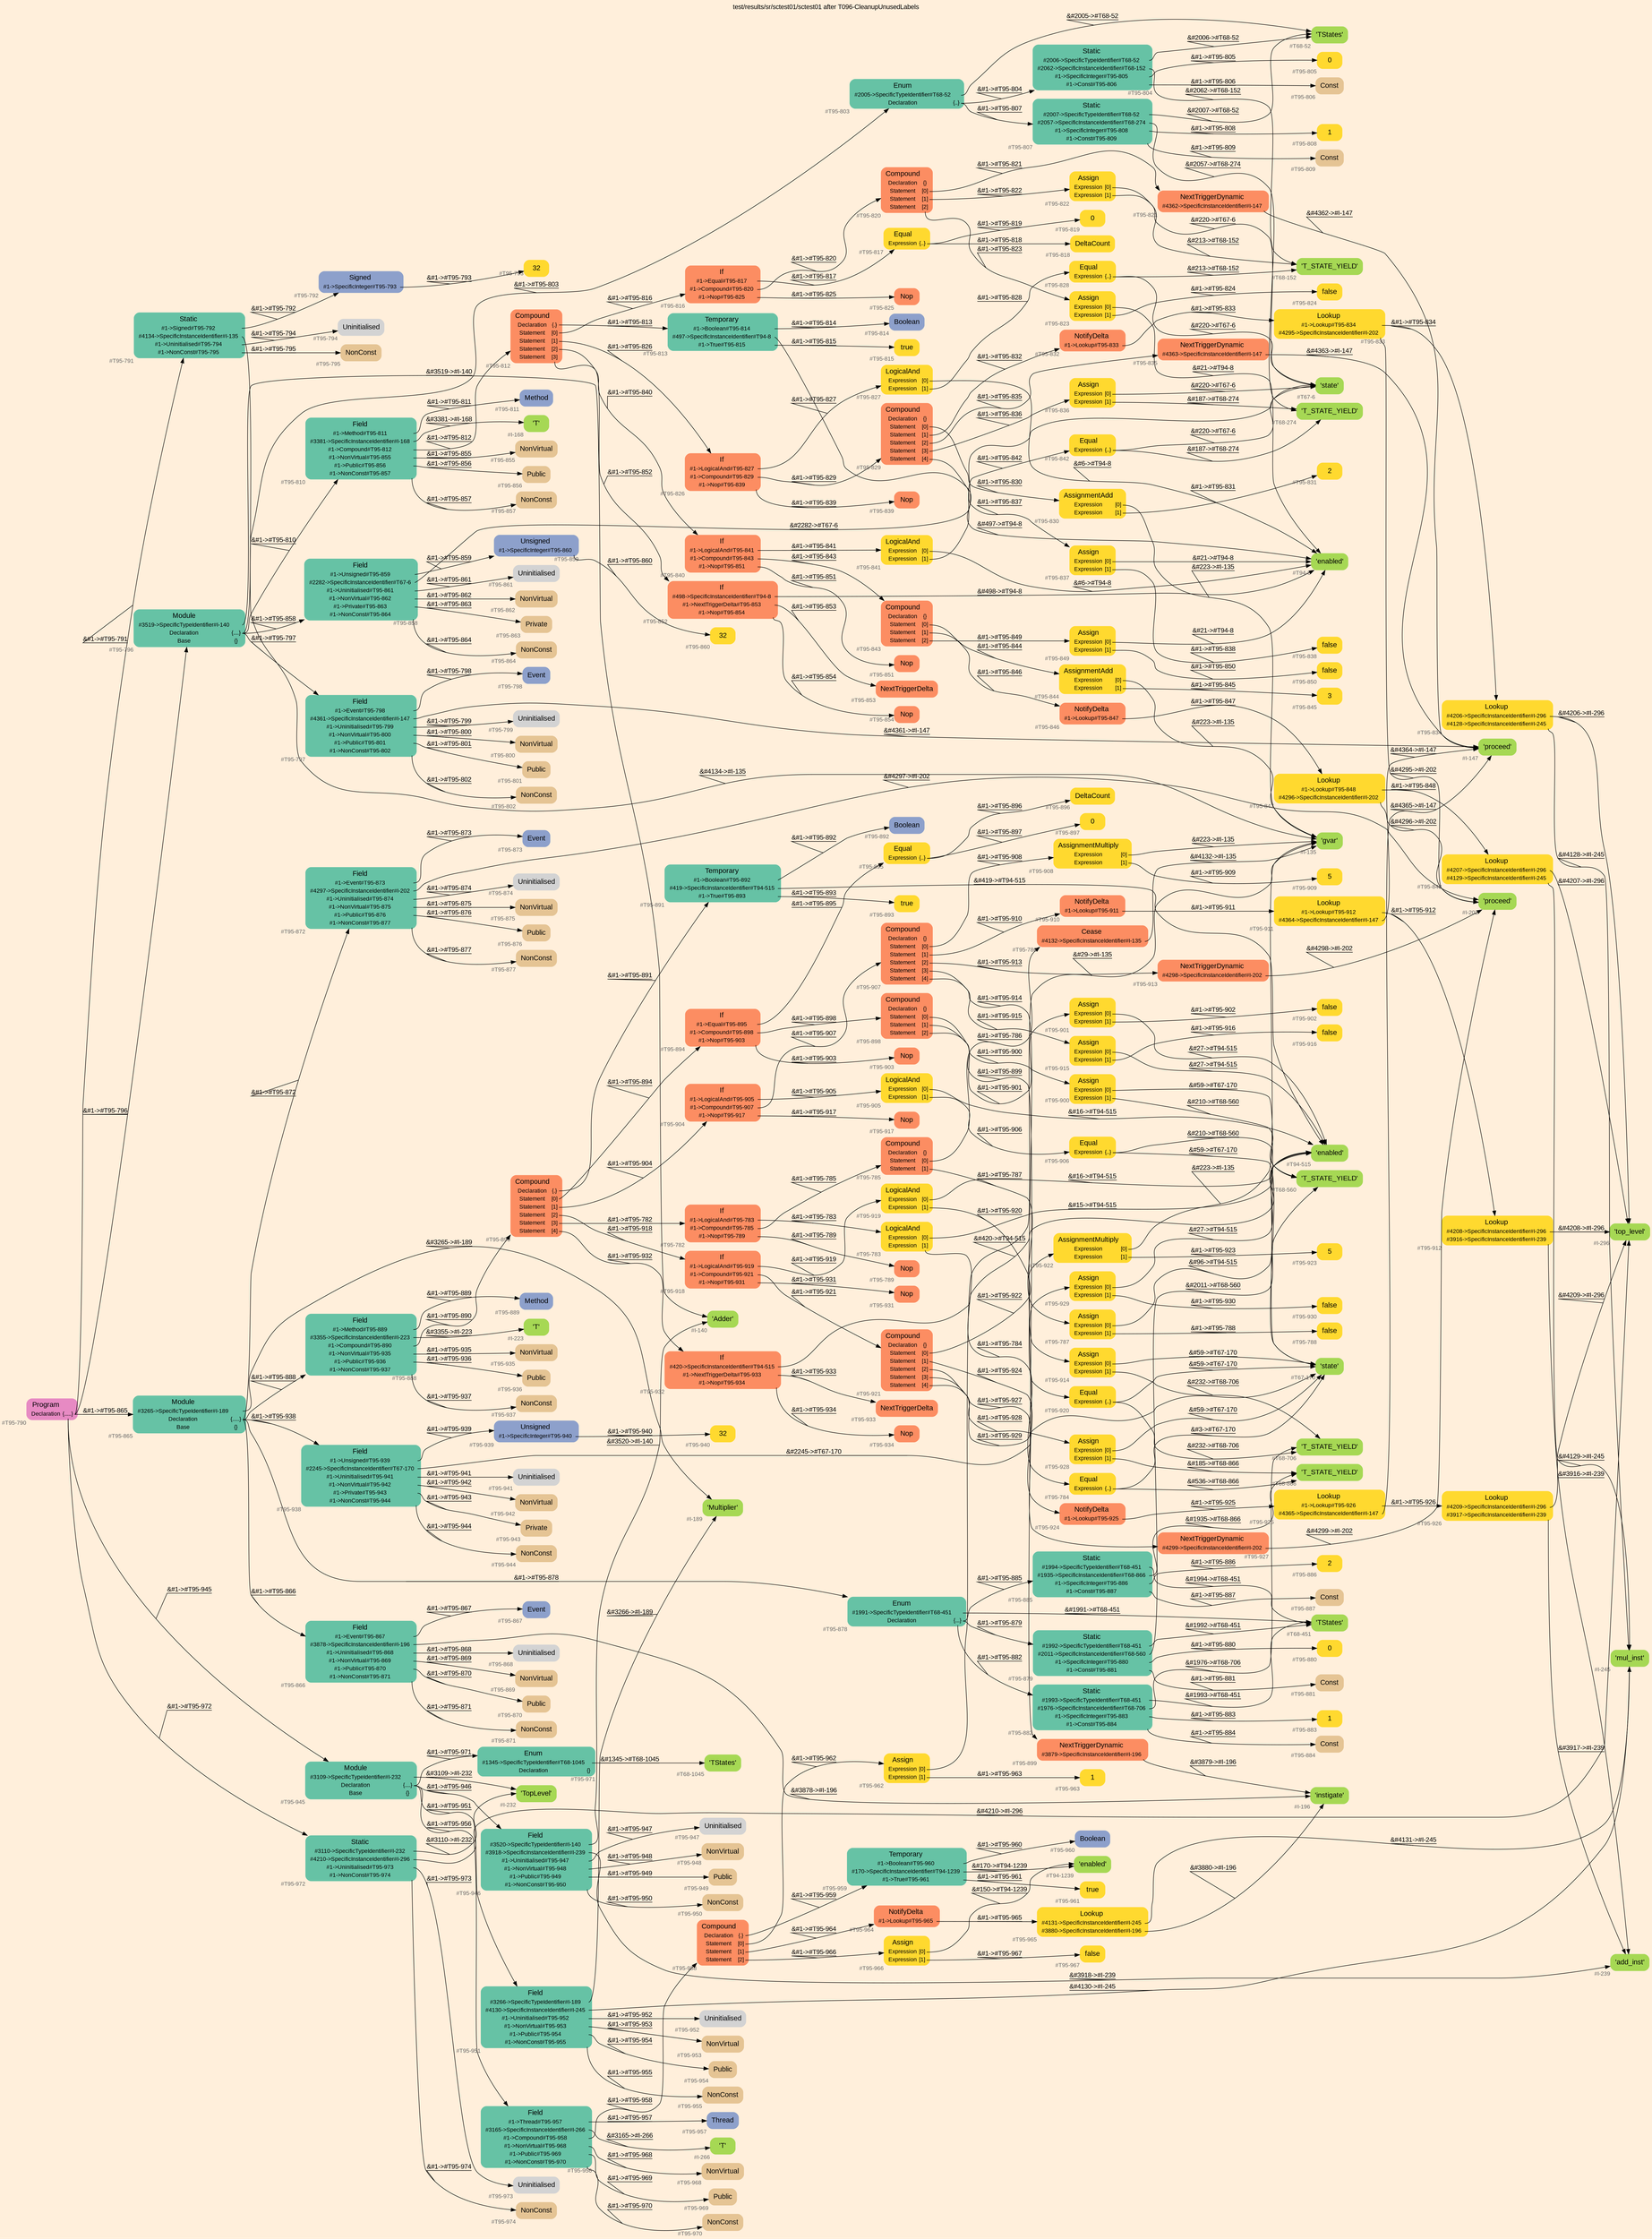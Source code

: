 digraph "test/results/sr/sctest01/sctest01 after T096-CleanupUnusedLabels" {
label = "test/results/sr/sctest01/sctest01 after T096-CleanupUnusedLabels"
labelloc = t
graph [
    rankdir = "LR"
    ranksep = 0.3
    bgcolor = antiquewhite1
    color = black
    fontcolor = black
    fontname = "Arial"
];
node [
    fontname = "Arial"
];
edge [
    fontname = "Arial"
];

// -------------------- node figure --------------------
// -------- block #T95-790 ----------
"#T95-790" [
    fillcolor = "/set28/4"
    xlabel = "#T95-790"
    fontsize = "12"
    fontcolor = grey40
    shape = "plaintext"
    label = <<TABLE BORDER="0" CELLBORDER="0" CELLSPACING="0">
     <TR><TD><FONT COLOR="black" POINT-SIZE="15">Program</FONT></TD></TR>
     <TR><TD><FONT COLOR="black" POINT-SIZE="12">Declaration</FONT></TD><TD PORT="port0"><FONT COLOR="black" POINT-SIZE="12">{.....}</FONT></TD></TR>
    </TABLE>>
    style = "rounded,filled"
];

// -------- block #T95-791 ----------
"#T95-791" [
    fillcolor = "/set28/1"
    xlabel = "#T95-791"
    fontsize = "12"
    fontcolor = grey40
    shape = "plaintext"
    label = <<TABLE BORDER="0" CELLBORDER="0" CELLSPACING="0">
     <TR><TD><FONT COLOR="black" POINT-SIZE="15">Static</FONT></TD></TR>
     <TR><TD><FONT COLOR="black" POINT-SIZE="12">#1-&gt;Signed#T95-792</FONT></TD><TD PORT="port0"></TD></TR>
     <TR><TD><FONT COLOR="black" POINT-SIZE="12">#4134-&gt;SpecificInstanceIdentifier#I-135</FONT></TD><TD PORT="port1"></TD></TR>
     <TR><TD><FONT COLOR="black" POINT-SIZE="12">#1-&gt;Uninitialised#T95-794</FONT></TD><TD PORT="port2"></TD></TR>
     <TR><TD><FONT COLOR="black" POINT-SIZE="12">#1-&gt;NonConst#T95-795</FONT></TD><TD PORT="port3"></TD></TR>
    </TABLE>>
    style = "rounded,filled"
];

// -------- block #T95-792 ----------
"#T95-792" [
    fillcolor = "/set28/3"
    xlabel = "#T95-792"
    fontsize = "12"
    fontcolor = grey40
    shape = "plaintext"
    label = <<TABLE BORDER="0" CELLBORDER="0" CELLSPACING="0">
     <TR><TD><FONT COLOR="black" POINT-SIZE="15">Signed</FONT></TD></TR>
     <TR><TD><FONT COLOR="black" POINT-SIZE="12">#1-&gt;SpecificInteger#T95-793</FONT></TD><TD PORT="port0"></TD></TR>
    </TABLE>>
    style = "rounded,filled"
];

// -------- block #T95-793 ----------
"#T95-793" [
    fillcolor = "/set28/6"
    xlabel = "#T95-793"
    fontsize = "12"
    fontcolor = grey40
    shape = "plaintext"
    label = <<TABLE BORDER="0" CELLBORDER="0" CELLSPACING="0">
     <TR><TD><FONT COLOR="black" POINT-SIZE="15">32</FONT></TD></TR>
    </TABLE>>
    style = "rounded,filled"
];

// -------- block #I-135 ----------
"#I-135" [
    fillcolor = "/set28/5"
    xlabel = "#I-135"
    fontsize = "12"
    fontcolor = grey40
    shape = "plaintext"
    label = <<TABLE BORDER="0" CELLBORDER="0" CELLSPACING="0">
     <TR><TD><FONT COLOR="black" POINT-SIZE="15">'gvar'</FONT></TD></TR>
    </TABLE>>
    style = "rounded,filled"
];

// -------- block #T95-794 ----------
"#T95-794" [
    xlabel = "#T95-794"
    fontsize = "12"
    fontcolor = grey40
    shape = "plaintext"
    label = <<TABLE BORDER="0" CELLBORDER="0" CELLSPACING="0">
     <TR><TD><FONT COLOR="black" POINT-SIZE="15">Uninitialised</FONT></TD></TR>
    </TABLE>>
    style = "rounded,filled"
];

// -------- block #T95-795 ----------
"#T95-795" [
    fillcolor = "/set28/7"
    xlabel = "#T95-795"
    fontsize = "12"
    fontcolor = grey40
    shape = "plaintext"
    label = <<TABLE BORDER="0" CELLBORDER="0" CELLSPACING="0">
     <TR><TD><FONT COLOR="black" POINT-SIZE="15">NonConst</FONT></TD></TR>
    </TABLE>>
    style = "rounded,filled"
];

// -------- block #T95-796 ----------
"#T95-796" [
    fillcolor = "/set28/1"
    xlabel = "#T95-796"
    fontsize = "12"
    fontcolor = grey40
    shape = "plaintext"
    label = <<TABLE BORDER="0" CELLBORDER="0" CELLSPACING="0">
     <TR><TD><FONT COLOR="black" POINT-SIZE="15">Module</FONT></TD></TR>
     <TR><TD><FONT COLOR="black" POINT-SIZE="12">#3519-&gt;SpecificTypeIdentifier#I-140</FONT></TD><TD PORT="port0"></TD></TR>
     <TR><TD><FONT COLOR="black" POINT-SIZE="12">Declaration</FONT></TD><TD PORT="port1"><FONT COLOR="black" POINT-SIZE="12">{....}</FONT></TD></TR>
     <TR><TD><FONT COLOR="black" POINT-SIZE="12">Base</FONT></TD><TD PORT="port2"><FONT COLOR="black" POINT-SIZE="12">{}</FONT></TD></TR>
    </TABLE>>
    style = "rounded,filled"
];

// -------- block #I-140 ----------
"#I-140" [
    fillcolor = "/set28/5"
    xlabel = "#I-140"
    fontsize = "12"
    fontcolor = grey40
    shape = "plaintext"
    label = <<TABLE BORDER="0" CELLBORDER="0" CELLSPACING="0">
     <TR><TD><FONT COLOR="black" POINT-SIZE="15">'Adder'</FONT></TD></TR>
    </TABLE>>
    style = "rounded,filled"
];

// -------- block #T95-797 ----------
"#T95-797" [
    fillcolor = "/set28/1"
    xlabel = "#T95-797"
    fontsize = "12"
    fontcolor = grey40
    shape = "plaintext"
    label = <<TABLE BORDER="0" CELLBORDER="0" CELLSPACING="0">
     <TR><TD><FONT COLOR="black" POINT-SIZE="15">Field</FONT></TD></TR>
     <TR><TD><FONT COLOR="black" POINT-SIZE="12">#1-&gt;Event#T95-798</FONT></TD><TD PORT="port0"></TD></TR>
     <TR><TD><FONT COLOR="black" POINT-SIZE="12">#4361-&gt;SpecificInstanceIdentifier#I-147</FONT></TD><TD PORT="port1"></TD></TR>
     <TR><TD><FONT COLOR="black" POINT-SIZE="12">#1-&gt;Uninitialised#T95-799</FONT></TD><TD PORT="port2"></TD></TR>
     <TR><TD><FONT COLOR="black" POINT-SIZE="12">#1-&gt;NonVirtual#T95-800</FONT></TD><TD PORT="port3"></TD></TR>
     <TR><TD><FONT COLOR="black" POINT-SIZE="12">#1-&gt;Public#T95-801</FONT></TD><TD PORT="port4"></TD></TR>
     <TR><TD><FONT COLOR="black" POINT-SIZE="12">#1-&gt;NonConst#T95-802</FONT></TD><TD PORT="port5"></TD></TR>
    </TABLE>>
    style = "rounded,filled"
];

// -------- block #T95-798 ----------
"#T95-798" [
    fillcolor = "/set28/3"
    xlabel = "#T95-798"
    fontsize = "12"
    fontcolor = grey40
    shape = "plaintext"
    label = <<TABLE BORDER="0" CELLBORDER="0" CELLSPACING="0">
     <TR><TD><FONT COLOR="black" POINT-SIZE="15">Event</FONT></TD></TR>
    </TABLE>>
    style = "rounded,filled"
];

// -------- block #I-147 ----------
"#I-147" [
    fillcolor = "/set28/5"
    xlabel = "#I-147"
    fontsize = "12"
    fontcolor = grey40
    shape = "plaintext"
    label = <<TABLE BORDER="0" CELLBORDER="0" CELLSPACING="0">
     <TR><TD><FONT COLOR="black" POINT-SIZE="15">'proceed'</FONT></TD></TR>
    </TABLE>>
    style = "rounded,filled"
];

// -------- block #T95-799 ----------
"#T95-799" [
    xlabel = "#T95-799"
    fontsize = "12"
    fontcolor = grey40
    shape = "plaintext"
    label = <<TABLE BORDER="0" CELLBORDER="0" CELLSPACING="0">
     <TR><TD><FONT COLOR="black" POINT-SIZE="15">Uninitialised</FONT></TD></TR>
    </TABLE>>
    style = "rounded,filled"
];

// -------- block #T95-800 ----------
"#T95-800" [
    fillcolor = "/set28/7"
    xlabel = "#T95-800"
    fontsize = "12"
    fontcolor = grey40
    shape = "plaintext"
    label = <<TABLE BORDER="0" CELLBORDER="0" CELLSPACING="0">
     <TR><TD><FONT COLOR="black" POINT-SIZE="15">NonVirtual</FONT></TD></TR>
    </TABLE>>
    style = "rounded,filled"
];

// -------- block #T95-801 ----------
"#T95-801" [
    fillcolor = "/set28/7"
    xlabel = "#T95-801"
    fontsize = "12"
    fontcolor = grey40
    shape = "plaintext"
    label = <<TABLE BORDER="0" CELLBORDER="0" CELLSPACING="0">
     <TR><TD><FONT COLOR="black" POINT-SIZE="15">Public</FONT></TD></TR>
    </TABLE>>
    style = "rounded,filled"
];

// -------- block #T95-802 ----------
"#T95-802" [
    fillcolor = "/set28/7"
    xlabel = "#T95-802"
    fontsize = "12"
    fontcolor = grey40
    shape = "plaintext"
    label = <<TABLE BORDER="0" CELLBORDER="0" CELLSPACING="0">
     <TR><TD><FONT COLOR="black" POINT-SIZE="15">NonConst</FONT></TD></TR>
    </TABLE>>
    style = "rounded,filled"
];

// -------- block #T95-803 ----------
"#T95-803" [
    fillcolor = "/set28/1"
    xlabel = "#T95-803"
    fontsize = "12"
    fontcolor = grey40
    shape = "plaintext"
    label = <<TABLE BORDER="0" CELLBORDER="0" CELLSPACING="0">
     <TR><TD><FONT COLOR="black" POINT-SIZE="15">Enum</FONT></TD></TR>
     <TR><TD><FONT COLOR="black" POINT-SIZE="12">#2005-&gt;SpecificTypeIdentifier#T68-52</FONT></TD><TD PORT="port0"></TD></TR>
     <TR><TD><FONT COLOR="black" POINT-SIZE="12">Declaration</FONT></TD><TD PORT="port1"><FONT COLOR="black" POINT-SIZE="12">{..}</FONT></TD></TR>
    </TABLE>>
    style = "rounded,filled"
];

// -------- block #T68-52 ----------
"#T68-52" [
    fillcolor = "/set28/5"
    xlabel = "#T68-52"
    fontsize = "12"
    fontcolor = grey40
    shape = "plaintext"
    label = <<TABLE BORDER="0" CELLBORDER="0" CELLSPACING="0">
     <TR><TD><FONT COLOR="black" POINT-SIZE="15">'TStates'</FONT></TD></TR>
    </TABLE>>
    style = "rounded,filled"
];

// -------- block #T95-804 ----------
"#T95-804" [
    fillcolor = "/set28/1"
    xlabel = "#T95-804"
    fontsize = "12"
    fontcolor = grey40
    shape = "plaintext"
    label = <<TABLE BORDER="0" CELLBORDER="0" CELLSPACING="0">
     <TR><TD><FONT COLOR="black" POINT-SIZE="15">Static</FONT></TD></TR>
     <TR><TD><FONT COLOR="black" POINT-SIZE="12">#2006-&gt;SpecificTypeIdentifier#T68-52</FONT></TD><TD PORT="port0"></TD></TR>
     <TR><TD><FONT COLOR="black" POINT-SIZE="12">#2062-&gt;SpecificInstanceIdentifier#T68-152</FONT></TD><TD PORT="port1"></TD></TR>
     <TR><TD><FONT COLOR="black" POINT-SIZE="12">#1-&gt;SpecificInteger#T95-805</FONT></TD><TD PORT="port2"></TD></TR>
     <TR><TD><FONT COLOR="black" POINT-SIZE="12">#1-&gt;Const#T95-806</FONT></TD><TD PORT="port3"></TD></TR>
    </TABLE>>
    style = "rounded,filled"
];

// -------- block #T68-152 ----------
"#T68-152" [
    fillcolor = "/set28/5"
    xlabel = "#T68-152"
    fontsize = "12"
    fontcolor = grey40
    shape = "plaintext"
    label = <<TABLE BORDER="0" CELLBORDER="0" CELLSPACING="0">
     <TR><TD><FONT COLOR="black" POINT-SIZE="15">'T_STATE_YIELD'</FONT></TD></TR>
    </TABLE>>
    style = "rounded,filled"
];

// -------- block #T95-805 ----------
"#T95-805" [
    fillcolor = "/set28/6"
    xlabel = "#T95-805"
    fontsize = "12"
    fontcolor = grey40
    shape = "plaintext"
    label = <<TABLE BORDER="0" CELLBORDER="0" CELLSPACING="0">
     <TR><TD><FONT COLOR="black" POINT-SIZE="15">0</FONT></TD></TR>
    </TABLE>>
    style = "rounded,filled"
];

// -------- block #T95-806 ----------
"#T95-806" [
    fillcolor = "/set28/7"
    xlabel = "#T95-806"
    fontsize = "12"
    fontcolor = grey40
    shape = "plaintext"
    label = <<TABLE BORDER="0" CELLBORDER="0" CELLSPACING="0">
     <TR><TD><FONT COLOR="black" POINT-SIZE="15">Const</FONT></TD></TR>
    </TABLE>>
    style = "rounded,filled"
];

// -------- block #T95-807 ----------
"#T95-807" [
    fillcolor = "/set28/1"
    xlabel = "#T95-807"
    fontsize = "12"
    fontcolor = grey40
    shape = "plaintext"
    label = <<TABLE BORDER="0" CELLBORDER="0" CELLSPACING="0">
     <TR><TD><FONT COLOR="black" POINT-SIZE="15">Static</FONT></TD></TR>
     <TR><TD><FONT COLOR="black" POINT-SIZE="12">#2007-&gt;SpecificTypeIdentifier#T68-52</FONT></TD><TD PORT="port0"></TD></TR>
     <TR><TD><FONT COLOR="black" POINT-SIZE="12">#2057-&gt;SpecificInstanceIdentifier#T68-274</FONT></TD><TD PORT="port1"></TD></TR>
     <TR><TD><FONT COLOR="black" POINT-SIZE="12">#1-&gt;SpecificInteger#T95-808</FONT></TD><TD PORT="port2"></TD></TR>
     <TR><TD><FONT COLOR="black" POINT-SIZE="12">#1-&gt;Const#T95-809</FONT></TD><TD PORT="port3"></TD></TR>
    </TABLE>>
    style = "rounded,filled"
];

// -------- block #T68-274 ----------
"#T68-274" [
    fillcolor = "/set28/5"
    xlabel = "#T68-274"
    fontsize = "12"
    fontcolor = grey40
    shape = "plaintext"
    label = <<TABLE BORDER="0" CELLBORDER="0" CELLSPACING="0">
     <TR><TD><FONT COLOR="black" POINT-SIZE="15">'T_STATE_YIELD'</FONT></TD></TR>
    </TABLE>>
    style = "rounded,filled"
];

// -------- block #T95-808 ----------
"#T95-808" [
    fillcolor = "/set28/6"
    xlabel = "#T95-808"
    fontsize = "12"
    fontcolor = grey40
    shape = "plaintext"
    label = <<TABLE BORDER="0" CELLBORDER="0" CELLSPACING="0">
     <TR><TD><FONT COLOR="black" POINT-SIZE="15">1</FONT></TD></TR>
    </TABLE>>
    style = "rounded,filled"
];

// -------- block #T95-809 ----------
"#T95-809" [
    fillcolor = "/set28/7"
    xlabel = "#T95-809"
    fontsize = "12"
    fontcolor = grey40
    shape = "plaintext"
    label = <<TABLE BORDER="0" CELLBORDER="0" CELLSPACING="0">
     <TR><TD><FONT COLOR="black" POINT-SIZE="15">Const</FONT></TD></TR>
    </TABLE>>
    style = "rounded,filled"
];

// -------- block #T95-810 ----------
"#T95-810" [
    fillcolor = "/set28/1"
    xlabel = "#T95-810"
    fontsize = "12"
    fontcolor = grey40
    shape = "plaintext"
    label = <<TABLE BORDER="0" CELLBORDER="0" CELLSPACING="0">
     <TR><TD><FONT COLOR="black" POINT-SIZE="15">Field</FONT></TD></TR>
     <TR><TD><FONT COLOR="black" POINT-SIZE="12">#1-&gt;Method#T95-811</FONT></TD><TD PORT="port0"></TD></TR>
     <TR><TD><FONT COLOR="black" POINT-SIZE="12">#3381-&gt;SpecificInstanceIdentifier#I-168</FONT></TD><TD PORT="port1"></TD></TR>
     <TR><TD><FONT COLOR="black" POINT-SIZE="12">#1-&gt;Compound#T95-812</FONT></TD><TD PORT="port2"></TD></TR>
     <TR><TD><FONT COLOR="black" POINT-SIZE="12">#1-&gt;NonVirtual#T95-855</FONT></TD><TD PORT="port3"></TD></TR>
     <TR><TD><FONT COLOR="black" POINT-SIZE="12">#1-&gt;Public#T95-856</FONT></TD><TD PORT="port4"></TD></TR>
     <TR><TD><FONT COLOR="black" POINT-SIZE="12">#1-&gt;NonConst#T95-857</FONT></TD><TD PORT="port5"></TD></TR>
    </TABLE>>
    style = "rounded,filled"
];

// -------- block #T95-811 ----------
"#T95-811" [
    fillcolor = "/set28/3"
    xlabel = "#T95-811"
    fontsize = "12"
    fontcolor = grey40
    shape = "plaintext"
    label = <<TABLE BORDER="0" CELLBORDER="0" CELLSPACING="0">
     <TR><TD><FONT COLOR="black" POINT-SIZE="15">Method</FONT></TD></TR>
    </TABLE>>
    style = "rounded,filled"
];

// -------- block #I-168 ----------
"#I-168" [
    fillcolor = "/set28/5"
    xlabel = "#I-168"
    fontsize = "12"
    fontcolor = grey40
    shape = "plaintext"
    label = <<TABLE BORDER="0" CELLBORDER="0" CELLSPACING="0">
     <TR><TD><FONT COLOR="black" POINT-SIZE="15">'T'</FONT></TD></TR>
    </TABLE>>
    style = "rounded,filled"
];

// -------- block #T95-812 ----------
"#T95-812" [
    fillcolor = "/set28/2"
    xlabel = "#T95-812"
    fontsize = "12"
    fontcolor = grey40
    shape = "plaintext"
    label = <<TABLE BORDER="0" CELLBORDER="0" CELLSPACING="0">
     <TR><TD><FONT COLOR="black" POINT-SIZE="15">Compound</FONT></TD></TR>
     <TR><TD><FONT COLOR="black" POINT-SIZE="12">Declaration</FONT></TD><TD PORT="port0"><FONT COLOR="black" POINT-SIZE="12">{.}</FONT></TD></TR>
     <TR><TD><FONT COLOR="black" POINT-SIZE="12">Statement</FONT></TD><TD PORT="port1"><FONT COLOR="black" POINT-SIZE="12">[0]</FONT></TD></TR>
     <TR><TD><FONT COLOR="black" POINT-SIZE="12">Statement</FONT></TD><TD PORT="port2"><FONT COLOR="black" POINT-SIZE="12">[1]</FONT></TD></TR>
     <TR><TD><FONT COLOR="black" POINT-SIZE="12">Statement</FONT></TD><TD PORT="port3"><FONT COLOR="black" POINT-SIZE="12">[2]</FONT></TD></TR>
     <TR><TD><FONT COLOR="black" POINT-SIZE="12">Statement</FONT></TD><TD PORT="port4"><FONT COLOR="black" POINT-SIZE="12">[3]</FONT></TD></TR>
    </TABLE>>
    style = "rounded,filled"
];

// -------- block #T95-813 ----------
"#T95-813" [
    fillcolor = "/set28/1"
    xlabel = "#T95-813"
    fontsize = "12"
    fontcolor = grey40
    shape = "plaintext"
    label = <<TABLE BORDER="0" CELLBORDER="0" CELLSPACING="0">
     <TR><TD><FONT COLOR="black" POINT-SIZE="15">Temporary</FONT></TD></TR>
     <TR><TD><FONT COLOR="black" POINT-SIZE="12">#1-&gt;Boolean#T95-814</FONT></TD><TD PORT="port0"></TD></TR>
     <TR><TD><FONT COLOR="black" POINT-SIZE="12">#497-&gt;SpecificInstanceIdentifier#T94-8</FONT></TD><TD PORT="port1"></TD></TR>
     <TR><TD><FONT COLOR="black" POINT-SIZE="12">#1-&gt;True#T95-815</FONT></TD><TD PORT="port2"></TD></TR>
    </TABLE>>
    style = "rounded,filled"
];

// -------- block #T95-814 ----------
"#T95-814" [
    fillcolor = "/set28/3"
    xlabel = "#T95-814"
    fontsize = "12"
    fontcolor = grey40
    shape = "plaintext"
    label = <<TABLE BORDER="0" CELLBORDER="0" CELLSPACING="0">
     <TR><TD><FONT COLOR="black" POINT-SIZE="15">Boolean</FONT></TD></TR>
    </TABLE>>
    style = "rounded,filled"
];

// -------- block #T94-8 ----------
"#T94-8" [
    fillcolor = "/set28/5"
    xlabel = "#T94-8"
    fontsize = "12"
    fontcolor = grey40
    shape = "plaintext"
    label = <<TABLE BORDER="0" CELLBORDER="0" CELLSPACING="0">
     <TR><TD><FONT COLOR="black" POINT-SIZE="15">'enabled'</FONT></TD></TR>
    </TABLE>>
    style = "rounded,filled"
];

// -------- block #T95-815 ----------
"#T95-815" [
    fillcolor = "/set28/6"
    xlabel = "#T95-815"
    fontsize = "12"
    fontcolor = grey40
    shape = "plaintext"
    label = <<TABLE BORDER="0" CELLBORDER="0" CELLSPACING="0">
     <TR><TD><FONT COLOR="black" POINT-SIZE="15">true</FONT></TD></TR>
    </TABLE>>
    style = "rounded,filled"
];

// -------- block #T95-816 ----------
"#T95-816" [
    fillcolor = "/set28/2"
    xlabel = "#T95-816"
    fontsize = "12"
    fontcolor = grey40
    shape = "plaintext"
    label = <<TABLE BORDER="0" CELLBORDER="0" CELLSPACING="0">
     <TR><TD><FONT COLOR="black" POINT-SIZE="15">If</FONT></TD></TR>
     <TR><TD><FONT COLOR="black" POINT-SIZE="12">#1-&gt;Equal#T95-817</FONT></TD><TD PORT="port0"></TD></TR>
     <TR><TD><FONT COLOR="black" POINT-SIZE="12">#1-&gt;Compound#T95-820</FONT></TD><TD PORT="port1"></TD></TR>
     <TR><TD><FONT COLOR="black" POINT-SIZE="12">#1-&gt;Nop#T95-825</FONT></TD><TD PORT="port2"></TD></TR>
    </TABLE>>
    style = "rounded,filled"
];

// -------- block #T95-817 ----------
"#T95-817" [
    fillcolor = "/set28/6"
    xlabel = "#T95-817"
    fontsize = "12"
    fontcolor = grey40
    shape = "plaintext"
    label = <<TABLE BORDER="0" CELLBORDER="0" CELLSPACING="0">
     <TR><TD><FONT COLOR="black" POINT-SIZE="15">Equal</FONT></TD></TR>
     <TR><TD><FONT COLOR="black" POINT-SIZE="12">Expression</FONT></TD><TD PORT="port0"><FONT COLOR="black" POINT-SIZE="12">{..}</FONT></TD></TR>
    </TABLE>>
    style = "rounded,filled"
];

// -------- block #T95-818 ----------
"#T95-818" [
    fillcolor = "/set28/6"
    xlabel = "#T95-818"
    fontsize = "12"
    fontcolor = grey40
    shape = "plaintext"
    label = <<TABLE BORDER="0" CELLBORDER="0" CELLSPACING="0">
     <TR><TD><FONT COLOR="black" POINT-SIZE="15">DeltaCount</FONT></TD></TR>
    </TABLE>>
    style = "rounded,filled"
];

// -------- block #T95-819 ----------
"#T95-819" [
    fillcolor = "/set28/6"
    xlabel = "#T95-819"
    fontsize = "12"
    fontcolor = grey40
    shape = "plaintext"
    label = <<TABLE BORDER="0" CELLBORDER="0" CELLSPACING="0">
     <TR><TD><FONT COLOR="black" POINT-SIZE="15">0</FONT></TD></TR>
    </TABLE>>
    style = "rounded,filled"
];

// -------- block #T95-820 ----------
"#T95-820" [
    fillcolor = "/set28/2"
    xlabel = "#T95-820"
    fontsize = "12"
    fontcolor = grey40
    shape = "plaintext"
    label = <<TABLE BORDER="0" CELLBORDER="0" CELLSPACING="0">
     <TR><TD><FONT COLOR="black" POINT-SIZE="15">Compound</FONT></TD></TR>
     <TR><TD><FONT COLOR="black" POINT-SIZE="12">Declaration</FONT></TD><TD PORT="port0"><FONT COLOR="black" POINT-SIZE="12">{}</FONT></TD></TR>
     <TR><TD><FONT COLOR="black" POINT-SIZE="12">Statement</FONT></TD><TD PORT="port1"><FONT COLOR="black" POINT-SIZE="12">[0]</FONT></TD></TR>
     <TR><TD><FONT COLOR="black" POINT-SIZE="12">Statement</FONT></TD><TD PORT="port2"><FONT COLOR="black" POINT-SIZE="12">[1]</FONT></TD></TR>
     <TR><TD><FONT COLOR="black" POINT-SIZE="12">Statement</FONT></TD><TD PORT="port3"><FONT COLOR="black" POINT-SIZE="12">[2]</FONT></TD></TR>
    </TABLE>>
    style = "rounded,filled"
];

// -------- block #T95-821 ----------
"#T95-821" [
    fillcolor = "/set28/2"
    xlabel = "#T95-821"
    fontsize = "12"
    fontcolor = grey40
    shape = "plaintext"
    label = <<TABLE BORDER="0" CELLBORDER="0" CELLSPACING="0">
     <TR><TD><FONT COLOR="black" POINT-SIZE="15">NextTriggerDynamic</FONT></TD></TR>
     <TR><TD><FONT COLOR="black" POINT-SIZE="12">#4362-&gt;SpecificInstanceIdentifier#I-147</FONT></TD><TD PORT="port0"></TD></TR>
    </TABLE>>
    style = "rounded,filled"
];

// -------- block #T95-822 ----------
"#T95-822" [
    fillcolor = "/set28/6"
    xlabel = "#T95-822"
    fontsize = "12"
    fontcolor = grey40
    shape = "plaintext"
    label = <<TABLE BORDER="0" CELLBORDER="0" CELLSPACING="0">
     <TR><TD><FONT COLOR="black" POINT-SIZE="15">Assign</FONT></TD></TR>
     <TR><TD><FONT COLOR="black" POINT-SIZE="12">Expression</FONT></TD><TD PORT="port0"><FONT COLOR="black" POINT-SIZE="12">[0]</FONT></TD></TR>
     <TR><TD><FONT COLOR="black" POINT-SIZE="12">Expression</FONT></TD><TD PORT="port1"><FONT COLOR="black" POINT-SIZE="12">[1]</FONT></TD></TR>
    </TABLE>>
    style = "rounded,filled"
];

// -------- block #T67-6 ----------
"#T67-6" [
    fillcolor = "/set28/5"
    xlabel = "#T67-6"
    fontsize = "12"
    fontcolor = grey40
    shape = "plaintext"
    label = <<TABLE BORDER="0" CELLBORDER="0" CELLSPACING="0">
     <TR><TD><FONT COLOR="black" POINT-SIZE="15">'state'</FONT></TD></TR>
    </TABLE>>
    style = "rounded,filled"
];

// -------- block #T95-823 ----------
"#T95-823" [
    fillcolor = "/set28/6"
    xlabel = "#T95-823"
    fontsize = "12"
    fontcolor = grey40
    shape = "plaintext"
    label = <<TABLE BORDER="0" CELLBORDER="0" CELLSPACING="0">
     <TR><TD><FONT COLOR="black" POINT-SIZE="15">Assign</FONT></TD></TR>
     <TR><TD><FONT COLOR="black" POINT-SIZE="12">Expression</FONT></TD><TD PORT="port0"><FONT COLOR="black" POINT-SIZE="12">[0]</FONT></TD></TR>
     <TR><TD><FONT COLOR="black" POINT-SIZE="12">Expression</FONT></TD><TD PORT="port1"><FONT COLOR="black" POINT-SIZE="12">[1]</FONT></TD></TR>
    </TABLE>>
    style = "rounded,filled"
];

// -------- block #T95-824 ----------
"#T95-824" [
    fillcolor = "/set28/6"
    xlabel = "#T95-824"
    fontsize = "12"
    fontcolor = grey40
    shape = "plaintext"
    label = <<TABLE BORDER="0" CELLBORDER="0" CELLSPACING="0">
     <TR><TD><FONT COLOR="black" POINT-SIZE="15">false</FONT></TD></TR>
    </TABLE>>
    style = "rounded,filled"
];

// -------- block #T95-825 ----------
"#T95-825" [
    fillcolor = "/set28/2"
    xlabel = "#T95-825"
    fontsize = "12"
    fontcolor = grey40
    shape = "plaintext"
    label = <<TABLE BORDER="0" CELLBORDER="0" CELLSPACING="0">
     <TR><TD><FONT COLOR="black" POINT-SIZE="15">Nop</FONT></TD></TR>
    </TABLE>>
    style = "rounded,filled"
];

// -------- block #T95-826 ----------
"#T95-826" [
    fillcolor = "/set28/2"
    xlabel = "#T95-826"
    fontsize = "12"
    fontcolor = grey40
    shape = "plaintext"
    label = <<TABLE BORDER="0" CELLBORDER="0" CELLSPACING="0">
     <TR><TD><FONT COLOR="black" POINT-SIZE="15">If</FONT></TD></TR>
     <TR><TD><FONT COLOR="black" POINT-SIZE="12">#1-&gt;LogicalAnd#T95-827</FONT></TD><TD PORT="port0"></TD></TR>
     <TR><TD><FONT COLOR="black" POINT-SIZE="12">#1-&gt;Compound#T95-829</FONT></TD><TD PORT="port1"></TD></TR>
     <TR><TD><FONT COLOR="black" POINT-SIZE="12">#1-&gt;Nop#T95-839</FONT></TD><TD PORT="port2"></TD></TR>
    </TABLE>>
    style = "rounded,filled"
];

// -------- block #T95-827 ----------
"#T95-827" [
    fillcolor = "/set28/6"
    xlabel = "#T95-827"
    fontsize = "12"
    fontcolor = grey40
    shape = "plaintext"
    label = <<TABLE BORDER="0" CELLBORDER="0" CELLSPACING="0">
     <TR><TD><FONT COLOR="black" POINT-SIZE="15">LogicalAnd</FONT></TD></TR>
     <TR><TD><FONT COLOR="black" POINT-SIZE="12">Expression</FONT></TD><TD PORT="port0"><FONT COLOR="black" POINT-SIZE="12">[0]</FONT></TD></TR>
     <TR><TD><FONT COLOR="black" POINT-SIZE="12">Expression</FONT></TD><TD PORT="port1"><FONT COLOR="black" POINT-SIZE="12">[1]</FONT></TD></TR>
    </TABLE>>
    style = "rounded,filled"
];

// -------- block #T95-828 ----------
"#T95-828" [
    fillcolor = "/set28/6"
    xlabel = "#T95-828"
    fontsize = "12"
    fontcolor = grey40
    shape = "plaintext"
    label = <<TABLE BORDER="0" CELLBORDER="0" CELLSPACING="0">
     <TR><TD><FONT COLOR="black" POINT-SIZE="15">Equal</FONT></TD></TR>
     <TR><TD><FONT COLOR="black" POINT-SIZE="12">Expression</FONT></TD><TD PORT="port0"><FONT COLOR="black" POINT-SIZE="12">{..}</FONT></TD></TR>
    </TABLE>>
    style = "rounded,filled"
];

// -------- block #T95-829 ----------
"#T95-829" [
    fillcolor = "/set28/2"
    xlabel = "#T95-829"
    fontsize = "12"
    fontcolor = grey40
    shape = "plaintext"
    label = <<TABLE BORDER="0" CELLBORDER="0" CELLSPACING="0">
     <TR><TD><FONT COLOR="black" POINT-SIZE="15">Compound</FONT></TD></TR>
     <TR><TD><FONT COLOR="black" POINT-SIZE="12">Declaration</FONT></TD><TD PORT="port0"><FONT COLOR="black" POINT-SIZE="12">{}</FONT></TD></TR>
     <TR><TD><FONT COLOR="black" POINT-SIZE="12">Statement</FONT></TD><TD PORT="port1"><FONT COLOR="black" POINT-SIZE="12">[0]</FONT></TD></TR>
     <TR><TD><FONT COLOR="black" POINT-SIZE="12">Statement</FONT></TD><TD PORT="port2"><FONT COLOR="black" POINT-SIZE="12">[1]</FONT></TD></TR>
     <TR><TD><FONT COLOR="black" POINT-SIZE="12">Statement</FONT></TD><TD PORT="port3"><FONT COLOR="black" POINT-SIZE="12">[2]</FONT></TD></TR>
     <TR><TD><FONT COLOR="black" POINT-SIZE="12">Statement</FONT></TD><TD PORT="port4"><FONT COLOR="black" POINT-SIZE="12">[3]</FONT></TD></TR>
     <TR><TD><FONT COLOR="black" POINT-SIZE="12">Statement</FONT></TD><TD PORT="port5"><FONT COLOR="black" POINT-SIZE="12">[4]</FONT></TD></TR>
    </TABLE>>
    style = "rounded,filled"
];

// -------- block #T95-830 ----------
"#T95-830" [
    fillcolor = "/set28/6"
    xlabel = "#T95-830"
    fontsize = "12"
    fontcolor = grey40
    shape = "plaintext"
    label = <<TABLE BORDER="0" CELLBORDER="0" CELLSPACING="0">
     <TR><TD><FONT COLOR="black" POINT-SIZE="15">AssignmentAdd</FONT></TD></TR>
     <TR><TD><FONT COLOR="black" POINT-SIZE="12">Expression</FONT></TD><TD PORT="port0"><FONT COLOR="black" POINT-SIZE="12">[0]</FONT></TD></TR>
     <TR><TD><FONT COLOR="black" POINT-SIZE="12">Expression</FONT></TD><TD PORT="port1"><FONT COLOR="black" POINT-SIZE="12">[1]</FONT></TD></TR>
    </TABLE>>
    style = "rounded,filled"
];

// -------- block #T95-831 ----------
"#T95-831" [
    fillcolor = "/set28/6"
    xlabel = "#T95-831"
    fontsize = "12"
    fontcolor = grey40
    shape = "plaintext"
    label = <<TABLE BORDER="0" CELLBORDER="0" CELLSPACING="0">
     <TR><TD><FONT COLOR="black" POINT-SIZE="15">2</FONT></TD></TR>
    </TABLE>>
    style = "rounded,filled"
];

// -------- block #T95-832 ----------
"#T95-832" [
    fillcolor = "/set28/2"
    xlabel = "#T95-832"
    fontsize = "12"
    fontcolor = grey40
    shape = "plaintext"
    label = <<TABLE BORDER="0" CELLBORDER="0" CELLSPACING="0">
     <TR><TD><FONT COLOR="black" POINT-SIZE="15">NotifyDelta</FONT></TD></TR>
     <TR><TD><FONT COLOR="black" POINT-SIZE="12">#1-&gt;Lookup#T95-833</FONT></TD><TD PORT="port0"></TD></TR>
    </TABLE>>
    style = "rounded,filled"
];

// -------- block #T95-833 ----------
"#T95-833" [
    fillcolor = "/set28/6"
    xlabel = "#T95-833"
    fontsize = "12"
    fontcolor = grey40
    shape = "plaintext"
    label = <<TABLE BORDER="0" CELLBORDER="0" CELLSPACING="0">
     <TR><TD><FONT COLOR="black" POINT-SIZE="15">Lookup</FONT></TD></TR>
     <TR><TD><FONT COLOR="black" POINT-SIZE="12">#1-&gt;Lookup#T95-834</FONT></TD><TD PORT="port0"></TD></TR>
     <TR><TD><FONT COLOR="black" POINT-SIZE="12">#4295-&gt;SpecificInstanceIdentifier#I-202</FONT></TD><TD PORT="port1"></TD></TR>
    </TABLE>>
    style = "rounded,filled"
];

// -------- block #T95-834 ----------
"#T95-834" [
    fillcolor = "/set28/6"
    xlabel = "#T95-834"
    fontsize = "12"
    fontcolor = grey40
    shape = "plaintext"
    label = <<TABLE BORDER="0" CELLBORDER="0" CELLSPACING="0">
     <TR><TD><FONT COLOR="black" POINT-SIZE="15">Lookup</FONT></TD></TR>
     <TR><TD><FONT COLOR="black" POINT-SIZE="12">#4206-&gt;SpecificInstanceIdentifier#I-296</FONT></TD><TD PORT="port0"></TD></TR>
     <TR><TD><FONT COLOR="black" POINT-SIZE="12">#4128-&gt;SpecificInstanceIdentifier#I-245</FONT></TD><TD PORT="port1"></TD></TR>
    </TABLE>>
    style = "rounded,filled"
];

// -------- block #I-296 ----------
"#I-296" [
    fillcolor = "/set28/5"
    xlabel = "#I-296"
    fontsize = "12"
    fontcolor = grey40
    shape = "plaintext"
    label = <<TABLE BORDER="0" CELLBORDER="0" CELLSPACING="0">
     <TR><TD><FONT COLOR="black" POINT-SIZE="15">'top_level'</FONT></TD></TR>
    </TABLE>>
    style = "rounded,filled"
];

// -------- block #I-245 ----------
"#I-245" [
    fillcolor = "/set28/5"
    xlabel = "#I-245"
    fontsize = "12"
    fontcolor = grey40
    shape = "plaintext"
    label = <<TABLE BORDER="0" CELLBORDER="0" CELLSPACING="0">
     <TR><TD><FONT COLOR="black" POINT-SIZE="15">'mul_inst'</FONT></TD></TR>
    </TABLE>>
    style = "rounded,filled"
];

// -------- block #I-202 ----------
"#I-202" [
    fillcolor = "/set28/5"
    xlabel = "#I-202"
    fontsize = "12"
    fontcolor = grey40
    shape = "plaintext"
    label = <<TABLE BORDER="0" CELLBORDER="0" CELLSPACING="0">
     <TR><TD><FONT COLOR="black" POINT-SIZE="15">'proceed'</FONT></TD></TR>
    </TABLE>>
    style = "rounded,filled"
];

// -------- block #T95-835 ----------
"#T95-835" [
    fillcolor = "/set28/2"
    xlabel = "#T95-835"
    fontsize = "12"
    fontcolor = grey40
    shape = "plaintext"
    label = <<TABLE BORDER="0" CELLBORDER="0" CELLSPACING="0">
     <TR><TD><FONT COLOR="black" POINT-SIZE="15">NextTriggerDynamic</FONT></TD></TR>
     <TR><TD><FONT COLOR="black" POINT-SIZE="12">#4363-&gt;SpecificInstanceIdentifier#I-147</FONT></TD><TD PORT="port0"></TD></TR>
    </TABLE>>
    style = "rounded,filled"
];

// -------- block #T95-836 ----------
"#T95-836" [
    fillcolor = "/set28/6"
    xlabel = "#T95-836"
    fontsize = "12"
    fontcolor = grey40
    shape = "plaintext"
    label = <<TABLE BORDER="0" CELLBORDER="0" CELLSPACING="0">
     <TR><TD><FONT COLOR="black" POINT-SIZE="15">Assign</FONT></TD></TR>
     <TR><TD><FONT COLOR="black" POINT-SIZE="12">Expression</FONT></TD><TD PORT="port0"><FONT COLOR="black" POINT-SIZE="12">[0]</FONT></TD></TR>
     <TR><TD><FONT COLOR="black" POINT-SIZE="12">Expression</FONT></TD><TD PORT="port1"><FONT COLOR="black" POINT-SIZE="12">[1]</FONT></TD></TR>
    </TABLE>>
    style = "rounded,filled"
];

// -------- block #T95-837 ----------
"#T95-837" [
    fillcolor = "/set28/6"
    xlabel = "#T95-837"
    fontsize = "12"
    fontcolor = grey40
    shape = "plaintext"
    label = <<TABLE BORDER="0" CELLBORDER="0" CELLSPACING="0">
     <TR><TD><FONT COLOR="black" POINT-SIZE="15">Assign</FONT></TD></TR>
     <TR><TD><FONT COLOR="black" POINT-SIZE="12">Expression</FONT></TD><TD PORT="port0"><FONT COLOR="black" POINT-SIZE="12">[0]</FONT></TD></TR>
     <TR><TD><FONT COLOR="black" POINT-SIZE="12">Expression</FONT></TD><TD PORT="port1"><FONT COLOR="black" POINT-SIZE="12">[1]</FONT></TD></TR>
    </TABLE>>
    style = "rounded,filled"
];

// -------- block #T95-838 ----------
"#T95-838" [
    fillcolor = "/set28/6"
    xlabel = "#T95-838"
    fontsize = "12"
    fontcolor = grey40
    shape = "plaintext"
    label = <<TABLE BORDER="0" CELLBORDER="0" CELLSPACING="0">
     <TR><TD><FONT COLOR="black" POINT-SIZE="15">false</FONT></TD></TR>
    </TABLE>>
    style = "rounded,filled"
];

// -------- block #T95-839 ----------
"#T95-839" [
    fillcolor = "/set28/2"
    xlabel = "#T95-839"
    fontsize = "12"
    fontcolor = grey40
    shape = "plaintext"
    label = <<TABLE BORDER="0" CELLBORDER="0" CELLSPACING="0">
     <TR><TD><FONT COLOR="black" POINT-SIZE="15">Nop</FONT></TD></TR>
    </TABLE>>
    style = "rounded,filled"
];

// -------- block #T95-840 ----------
"#T95-840" [
    fillcolor = "/set28/2"
    xlabel = "#T95-840"
    fontsize = "12"
    fontcolor = grey40
    shape = "plaintext"
    label = <<TABLE BORDER="0" CELLBORDER="0" CELLSPACING="0">
     <TR><TD><FONT COLOR="black" POINT-SIZE="15">If</FONT></TD></TR>
     <TR><TD><FONT COLOR="black" POINT-SIZE="12">#1-&gt;LogicalAnd#T95-841</FONT></TD><TD PORT="port0"></TD></TR>
     <TR><TD><FONT COLOR="black" POINT-SIZE="12">#1-&gt;Compound#T95-843</FONT></TD><TD PORT="port1"></TD></TR>
     <TR><TD><FONT COLOR="black" POINT-SIZE="12">#1-&gt;Nop#T95-851</FONT></TD><TD PORT="port2"></TD></TR>
    </TABLE>>
    style = "rounded,filled"
];

// -------- block #T95-841 ----------
"#T95-841" [
    fillcolor = "/set28/6"
    xlabel = "#T95-841"
    fontsize = "12"
    fontcolor = grey40
    shape = "plaintext"
    label = <<TABLE BORDER="0" CELLBORDER="0" CELLSPACING="0">
     <TR><TD><FONT COLOR="black" POINT-SIZE="15">LogicalAnd</FONT></TD></TR>
     <TR><TD><FONT COLOR="black" POINT-SIZE="12">Expression</FONT></TD><TD PORT="port0"><FONT COLOR="black" POINT-SIZE="12">[0]</FONT></TD></TR>
     <TR><TD><FONT COLOR="black" POINT-SIZE="12">Expression</FONT></TD><TD PORT="port1"><FONT COLOR="black" POINT-SIZE="12">[1]</FONT></TD></TR>
    </TABLE>>
    style = "rounded,filled"
];

// -------- block #T95-842 ----------
"#T95-842" [
    fillcolor = "/set28/6"
    xlabel = "#T95-842"
    fontsize = "12"
    fontcolor = grey40
    shape = "plaintext"
    label = <<TABLE BORDER="0" CELLBORDER="0" CELLSPACING="0">
     <TR><TD><FONT COLOR="black" POINT-SIZE="15">Equal</FONT></TD></TR>
     <TR><TD><FONT COLOR="black" POINT-SIZE="12">Expression</FONT></TD><TD PORT="port0"><FONT COLOR="black" POINT-SIZE="12">{..}</FONT></TD></TR>
    </TABLE>>
    style = "rounded,filled"
];

// -------- block #T95-843 ----------
"#T95-843" [
    fillcolor = "/set28/2"
    xlabel = "#T95-843"
    fontsize = "12"
    fontcolor = grey40
    shape = "plaintext"
    label = <<TABLE BORDER="0" CELLBORDER="0" CELLSPACING="0">
     <TR><TD><FONT COLOR="black" POINT-SIZE="15">Compound</FONT></TD></TR>
     <TR><TD><FONT COLOR="black" POINT-SIZE="12">Declaration</FONT></TD><TD PORT="port0"><FONT COLOR="black" POINT-SIZE="12">{}</FONT></TD></TR>
     <TR><TD><FONT COLOR="black" POINT-SIZE="12">Statement</FONT></TD><TD PORT="port1"><FONT COLOR="black" POINT-SIZE="12">[0]</FONT></TD></TR>
     <TR><TD><FONT COLOR="black" POINT-SIZE="12">Statement</FONT></TD><TD PORT="port2"><FONT COLOR="black" POINT-SIZE="12">[1]</FONT></TD></TR>
     <TR><TD><FONT COLOR="black" POINT-SIZE="12">Statement</FONT></TD><TD PORT="port3"><FONT COLOR="black" POINT-SIZE="12">[2]</FONT></TD></TR>
    </TABLE>>
    style = "rounded,filled"
];

// -------- block #T95-844 ----------
"#T95-844" [
    fillcolor = "/set28/6"
    xlabel = "#T95-844"
    fontsize = "12"
    fontcolor = grey40
    shape = "plaintext"
    label = <<TABLE BORDER="0" CELLBORDER="0" CELLSPACING="0">
     <TR><TD><FONT COLOR="black" POINT-SIZE="15">AssignmentAdd</FONT></TD></TR>
     <TR><TD><FONT COLOR="black" POINT-SIZE="12">Expression</FONT></TD><TD PORT="port0"><FONT COLOR="black" POINT-SIZE="12">[0]</FONT></TD></TR>
     <TR><TD><FONT COLOR="black" POINT-SIZE="12">Expression</FONT></TD><TD PORT="port1"><FONT COLOR="black" POINT-SIZE="12">[1]</FONT></TD></TR>
    </TABLE>>
    style = "rounded,filled"
];

// -------- block #T95-845 ----------
"#T95-845" [
    fillcolor = "/set28/6"
    xlabel = "#T95-845"
    fontsize = "12"
    fontcolor = grey40
    shape = "plaintext"
    label = <<TABLE BORDER="0" CELLBORDER="0" CELLSPACING="0">
     <TR><TD><FONT COLOR="black" POINT-SIZE="15">3</FONT></TD></TR>
    </TABLE>>
    style = "rounded,filled"
];

// -------- block #T95-846 ----------
"#T95-846" [
    fillcolor = "/set28/2"
    xlabel = "#T95-846"
    fontsize = "12"
    fontcolor = grey40
    shape = "plaintext"
    label = <<TABLE BORDER="0" CELLBORDER="0" CELLSPACING="0">
     <TR><TD><FONT COLOR="black" POINT-SIZE="15">NotifyDelta</FONT></TD></TR>
     <TR><TD><FONT COLOR="black" POINT-SIZE="12">#1-&gt;Lookup#T95-847</FONT></TD><TD PORT="port0"></TD></TR>
    </TABLE>>
    style = "rounded,filled"
];

// -------- block #T95-847 ----------
"#T95-847" [
    fillcolor = "/set28/6"
    xlabel = "#T95-847"
    fontsize = "12"
    fontcolor = grey40
    shape = "plaintext"
    label = <<TABLE BORDER="0" CELLBORDER="0" CELLSPACING="0">
     <TR><TD><FONT COLOR="black" POINT-SIZE="15">Lookup</FONT></TD></TR>
     <TR><TD><FONT COLOR="black" POINT-SIZE="12">#1-&gt;Lookup#T95-848</FONT></TD><TD PORT="port0"></TD></TR>
     <TR><TD><FONT COLOR="black" POINT-SIZE="12">#4296-&gt;SpecificInstanceIdentifier#I-202</FONT></TD><TD PORT="port1"></TD></TR>
    </TABLE>>
    style = "rounded,filled"
];

// -------- block #T95-848 ----------
"#T95-848" [
    fillcolor = "/set28/6"
    xlabel = "#T95-848"
    fontsize = "12"
    fontcolor = grey40
    shape = "plaintext"
    label = <<TABLE BORDER="0" CELLBORDER="0" CELLSPACING="0">
     <TR><TD><FONT COLOR="black" POINT-SIZE="15">Lookup</FONT></TD></TR>
     <TR><TD><FONT COLOR="black" POINT-SIZE="12">#4207-&gt;SpecificInstanceIdentifier#I-296</FONT></TD><TD PORT="port0"></TD></TR>
     <TR><TD><FONT COLOR="black" POINT-SIZE="12">#4129-&gt;SpecificInstanceIdentifier#I-245</FONT></TD><TD PORT="port1"></TD></TR>
    </TABLE>>
    style = "rounded,filled"
];

// -------- block #T95-849 ----------
"#T95-849" [
    fillcolor = "/set28/6"
    xlabel = "#T95-849"
    fontsize = "12"
    fontcolor = grey40
    shape = "plaintext"
    label = <<TABLE BORDER="0" CELLBORDER="0" CELLSPACING="0">
     <TR><TD><FONT COLOR="black" POINT-SIZE="15">Assign</FONT></TD></TR>
     <TR><TD><FONT COLOR="black" POINT-SIZE="12">Expression</FONT></TD><TD PORT="port0"><FONT COLOR="black" POINT-SIZE="12">[0]</FONT></TD></TR>
     <TR><TD><FONT COLOR="black" POINT-SIZE="12">Expression</FONT></TD><TD PORT="port1"><FONT COLOR="black" POINT-SIZE="12">[1]</FONT></TD></TR>
    </TABLE>>
    style = "rounded,filled"
];

// -------- block #T95-850 ----------
"#T95-850" [
    fillcolor = "/set28/6"
    xlabel = "#T95-850"
    fontsize = "12"
    fontcolor = grey40
    shape = "plaintext"
    label = <<TABLE BORDER="0" CELLBORDER="0" CELLSPACING="0">
     <TR><TD><FONT COLOR="black" POINT-SIZE="15">false</FONT></TD></TR>
    </TABLE>>
    style = "rounded,filled"
];

// -------- block #T95-851 ----------
"#T95-851" [
    fillcolor = "/set28/2"
    xlabel = "#T95-851"
    fontsize = "12"
    fontcolor = grey40
    shape = "plaintext"
    label = <<TABLE BORDER="0" CELLBORDER="0" CELLSPACING="0">
     <TR><TD><FONT COLOR="black" POINT-SIZE="15">Nop</FONT></TD></TR>
    </TABLE>>
    style = "rounded,filled"
];

// -------- block #T95-852 ----------
"#T95-852" [
    fillcolor = "/set28/2"
    xlabel = "#T95-852"
    fontsize = "12"
    fontcolor = grey40
    shape = "plaintext"
    label = <<TABLE BORDER="0" CELLBORDER="0" CELLSPACING="0">
     <TR><TD><FONT COLOR="black" POINT-SIZE="15">If</FONT></TD></TR>
     <TR><TD><FONT COLOR="black" POINT-SIZE="12">#498-&gt;SpecificInstanceIdentifier#T94-8</FONT></TD><TD PORT="port0"></TD></TR>
     <TR><TD><FONT COLOR="black" POINT-SIZE="12">#1-&gt;NextTriggerDelta#T95-853</FONT></TD><TD PORT="port1"></TD></TR>
     <TR><TD><FONT COLOR="black" POINT-SIZE="12">#1-&gt;Nop#T95-854</FONT></TD><TD PORT="port2"></TD></TR>
    </TABLE>>
    style = "rounded,filled"
];

// -------- block #T95-853 ----------
"#T95-853" [
    fillcolor = "/set28/2"
    xlabel = "#T95-853"
    fontsize = "12"
    fontcolor = grey40
    shape = "plaintext"
    label = <<TABLE BORDER="0" CELLBORDER="0" CELLSPACING="0">
     <TR><TD><FONT COLOR="black" POINT-SIZE="15">NextTriggerDelta</FONT></TD></TR>
    </TABLE>>
    style = "rounded,filled"
];

// -------- block #T95-854 ----------
"#T95-854" [
    fillcolor = "/set28/2"
    xlabel = "#T95-854"
    fontsize = "12"
    fontcolor = grey40
    shape = "plaintext"
    label = <<TABLE BORDER="0" CELLBORDER="0" CELLSPACING="0">
     <TR><TD><FONT COLOR="black" POINT-SIZE="15">Nop</FONT></TD></TR>
    </TABLE>>
    style = "rounded,filled"
];

// -------- block #T95-855 ----------
"#T95-855" [
    fillcolor = "/set28/7"
    xlabel = "#T95-855"
    fontsize = "12"
    fontcolor = grey40
    shape = "plaintext"
    label = <<TABLE BORDER="0" CELLBORDER="0" CELLSPACING="0">
     <TR><TD><FONT COLOR="black" POINT-SIZE="15">NonVirtual</FONT></TD></TR>
    </TABLE>>
    style = "rounded,filled"
];

// -------- block #T95-856 ----------
"#T95-856" [
    fillcolor = "/set28/7"
    xlabel = "#T95-856"
    fontsize = "12"
    fontcolor = grey40
    shape = "plaintext"
    label = <<TABLE BORDER="0" CELLBORDER="0" CELLSPACING="0">
     <TR><TD><FONT COLOR="black" POINT-SIZE="15">Public</FONT></TD></TR>
    </TABLE>>
    style = "rounded,filled"
];

// -------- block #T95-857 ----------
"#T95-857" [
    fillcolor = "/set28/7"
    xlabel = "#T95-857"
    fontsize = "12"
    fontcolor = grey40
    shape = "plaintext"
    label = <<TABLE BORDER="0" CELLBORDER="0" CELLSPACING="0">
     <TR><TD><FONT COLOR="black" POINT-SIZE="15">NonConst</FONT></TD></TR>
    </TABLE>>
    style = "rounded,filled"
];

// -------- block #T95-858 ----------
"#T95-858" [
    fillcolor = "/set28/1"
    xlabel = "#T95-858"
    fontsize = "12"
    fontcolor = grey40
    shape = "plaintext"
    label = <<TABLE BORDER="0" CELLBORDER="0" CELLSPACING="0">
     <TR><TD><FONT COLOR="black" POINT-SIZE="15">Field</FONT></TD></TR>
     <TR><TD><FONT COLOR="black" POINT-SIZE="12">#1-&gt;Unsigned#T95-859</FONT></TD><TD PORT="port0"></TD></TR>
     <TR><TD><FONT COLOR="black" POINT-SIZE="12">#2282-&gt;SpecificInstanceIdentifier#T67-6</FONT></TD><TD PORT="port1"></TD></TR>
     <TR><TD><FONT COLOR="black" POINT-SIZE="12">#1-&gt;Uninitialised#T95-861</FONT></TD><TD PORT="port2"></TD></TR>
     <TR><TD><FONT COLOR="black" POINT-SIZE="12">#1-&gt;NonVirtual#T95-862</FONT></TD><TD PORT="port3"></TD></TR>
     <TR><TD><FONT COLOR="black" POINT-SIZE="12">#1-&gt;Private#T95-863</FONT></TD><TD PORT="port4"></TD></TR>
     <TR><TD><FONT COLOR="black" POINT-SIZE="12">#1-&gt;NonConst#T95-864</FONT></TD><TD PORT="port5"></TD></TR>
    </TABLE>>
    style = "rounded,filled"
];

// -------- block #T95-859 ----------
"#T95-859" [
    fillcolor = "/set28/3"
    xlabel = "#T95-859"
    fontsize = "12"
    fontcolor = grey40
    shape = "plaintext"
    label = <<TABLE BORDER="0" CELLBORDER="0" CELLSPACING="0">
     <TR><TD><FONT COLOR="black" POINT-SIZE="15">Unsigned</FONT></TD></TR>
     <TR><TD><FONT COLOR="black" POINT-SIZE="12">#1-&gt;SpecificInteger#T95-860</FONT></TD><TD PORT="port0"></TD></TR>
    </TABLE>>
    style = "rounded,filled"
];

// -------- block #T95-860 ----------
"#T95-860" [
    fillcolor = "/set28/6"
    xlabel = "#T95-860"
    fontsize = "12"
    fontcolor = grey40
    shape = "plaintext"
    label = <<TABLE BORDER="0" CELLBORDER="0" CELLSPACING="0">
     <TR><TD><FONT COLOR="black" POINT-SIZE="15">32</FONT></TD></TR>
    </TABLE>>
    style = "rounded,filled"
];

// -------- block #T95-861 ----------
"#T95-861" [
    xlabel = "#T95-861"
    fontsize = "12"
    fontcolor = grey40
    shape = "plaintext"
    label = <<TABLE BORDER="0" CELLBORDER="0" CELLSPACING="0">
     <TR><TD><FONT COLOR="black" POINT-SIZE="15">Uninitialised</FONT></TD></TR>
    </TABLE>>
    style = "rounded,filled"
];

// -------- block #T95-862 ----------
"#T95-862" [
    fillcolor = "/set28/7"
    xlabel = "#T95-862"
    fontsize = "12"
    fontcolor = grey40
    shape = "plaintext"
    label = <<TABLE BORDER="0" CELLBORDER="0" CELLSPACING="0">
     <TR><TD><FONT COLOR="black" POINT-SIZE="15">NonVirtual</FONT></TD></TR>
    </TABLE>>
    style = "rounded,filled"
];

// -------- block #T95-863 ----------
"#T95-863" [
    fillcolor = "/set28/7"
    xlabel = "#T95-863"
    fontsize = "12"
    fontcolor = grey40
    shape = "plaintext"
    label = <<TABLE BORDER="0" CELLBORDER="0" CELLSPACING="0">
     <TR><TD><FONT COLOR="black" POINT-SIZE="15">Private</FONT></TD></TR>
    </TABLE>>
    style = "rounded,filled"
];

// -------- block #T95-864 ----------
"#T95-864" [
    fillcolor = "/set28/7"
    xlabel = "#T95-864"
    fontsize = "12"
    fontcolor = grey40
    shape = "plaintext"
    label = <<TABLE BORDER="0" CELLBORDER="0" CELLSPACING="0">
     <TR><TD><FONT COLOR="black" POINT-SIZE="15">NonConst</FONT></TD></TR>
    </TABLE>>
    style = "rounded,filled"
];

// -------- block #T95-865 ----------
"#T95-865" [
    fillcolor = "/set28/1"
    xlabel = "#T95-865"
    fontsize = "12"
    fontcolor = grey40
    shape = "plaintext"
    label = <<TABLE BORDER="0" CELLBORDER="0" CELLSPACING="0">
     <TR><TD><FONT COLOR="black" POINT-SIZE="15">Module</FONT></TD></TR>
     <TR><TD><FONT COLOR="black" POINT-SIZE="12">#3265-&gt;SpecificTypeIdentifier#I-189</FONT></TD><TD PORT="port0"></TD></TR>
     <TR><TD><FONT COLOR="black" POINT-SIZE="12">Declaration</FONT></TD><TD PORT="port1"><FONT COLOR="black" POINT-SIZE="12">{.....}</FONT></TD></TR>
     <TR><TD><FONT COLOR="black" POINT-SIZE="12">Base</FONT></TD><TD PORT="port2"><FONT COLOR="black" POINT-SIZE="12">{}</FONT></TD></TR>
    </TABLE>>
    style = "rounded,filled"
];

// -------- block #I-189 ----------
"#I-189" [
    fillcolor = "/set28/5"
    xlabel = "#I-189"
    fontsize = "12"
    fontcolor = grey40
    shape = "plaintext"
    label = <<TABLE BORDER="0" CELLBORDER="0" CELLSPACING="0">
     <TR><TD><FONT COLOR="black" POINT-SIZE="15">'Multiplier'</FONT></TD></TR>
    </TABLE>>
    style = "rounded,filled"
];

// -------- block #T95-866 ----------
"#T95-866" [
    fillcolor = "/set28/1"
    xlabel = "#T95-866"
    fontsize = "12"
    fontcolor = grey40
    shape = "plaintext"
    label = <<TABLE BORDER="0" CELLBORDER="0" CELLSPACING="0">
     <TR><TD><FONT COLOR="black" POINT-SIZE="15">Field</FONT></TD></TR>
     <TR><TD><FONT COLOR="black" POINT-SIZE="12">#1-&gt;Event#T95-867</FONT></TD><TD PORT="port0"></TD></TR>
     <TR><TD><FONT COLOR="black" POINT-SIZE="12">#3878-&gt;SpecificInstanceIdentifier#I-196</FONT></TD><TD PORT="port1"></TD></TR>
     <TR><TD><FONT COLOR="black" POINT-SIZE="12">#1-&gt;Uninitialised#T95-868</FONT></TD><TD PORT="port2"></TD></TR>
     <TR><TD><FONT COLOR="black" POINT-SIZE="12">#1-&gt;NonVirtual#T95-869</FONT></TD><TD PORT="port3"></TD></TR>
     <TR><TD><FONT COLOR="black" POINT-SIZE="12">#1-&gt;Public#T95-870</FONT></TD><TD PORT="port4"></TD></TR>
     <TR><TD><FONT COLOR="black" POINT-SIZE="12">#1-&gt;NonConst#T95-871</FONT></TD><TD PORT="port5"></TD></TR>
    </TABLE>>
    style = "rounded,filled"
];

// -------- block #T95-867 ----------
"#T95-867" [
    fillcolor = "/set28/3"
    xlabel = "#T95-867"
    fontsize = "12"
    fontcolor = grey40
    shape = "plaintext"
    label = <<TABLE BORDER="0" CELLBORDER="0" CELLSPACING="0">
     <TR><TD><FONT COLOR="black" POINT-SIZE="15">Event</FONT></TD></TR>
    </TABLE>>
    style = "rounded,filled"
];

// -------- block #I-196 ----------
"#I-196" [
    fillcolor = "/set28/5"
    xlabel = "#I-196"
    fontsize = "12"
    fontcolor = grey40
    shape = "plaintext"
    label = <<TABLE BORDER="0" CELLBORDER="0" CELLSPACING="0">
     <TR><TD><FONT COLOR="black" POINT-SIZE="15">'instigate'</FONT></TD></TR>
    </TABLE>>
    style = "rounded,filled"
];

// -------- block #T95-868 ----------
"#T95-868" [
    xlabel = "#T95-868"
    fontsize = "12"
    fontcolor = grey40
    shape = "plaintext"
    label = <<TABLE BORDER="0" CELLBORDER="0" CELLSPACING="0">
     <TR><TD><FONT COLOR="black" POINT-SIZE="15">Uninitialised</FONT></TD></TR>
    </TABLE>>
    style = "rounded,filled"
];

// -------- block #T95-869 ----------
"#T95-869" [
    fillcolor = "/set28/7"
    xlabel = "#T95-869"
    fontsize = "12"
    fontcolor = grey40
    shape = "plaintext"
    label = <<TABLE BORDER="0" CELLBORDER="0" CELLSPACING="0">
     <TR><TD><FONT COLOR="black" POINT-SIZE="15">NonVirtual</FONT></TD></TR>
    </TABLE>>
    style = "rounded,filled"
];

// -------- block #T95-870 ----------
"#T95-870" [
    fillcolor = "/set28/7"
    xlabel = "#T95-870"
    fontsize = "12"
    fontcolor = grey40
    shape = "plaintext"
    label = <<TABLE BORDER="0" CELLBORDER="0" CELLSPACING="0">
     <TR><TD><FONT COLOR="black" POINT-SIZE="15">Public</FONT></TD></TR>
    </TABLE>>
    style = "rounded,filled"
];

// -------- block #T95-871 ----------
"#T95-871" [
    fillcolor = "/set28/7"
    xlabel = "#T95-871"
    fontsize = "12"
    fontcolor = grey40
    shape = "plaintext"
    label = <<TABLE BORDER="0" CELLBORDER="0" CELLSPACING="0">
     <TR><TD><FONT COLOR="black" POINT-SIZE="15">NonConst</FONT></TD></TR>
    </TABLE>>
    style = "rounded,filled"
];

// -------- block #T95-872 ----------
"#T95-872" [
    fillcolor = "/set28/1"
    xlabel = "#T95-872"
    fontsize = "12"
    fontcolor = grey40
    shape = "plaintext"
    label = <<TABLE BORDER="0" CELLBORDER="0" CELLSPACING="0">
     <TR><TD><FONT COLOR="black" POINT-SIZE="15">Field</FONT></TD></TR>
     <TR><TD><FONT COLOR="black" POINT-SIZE="12">#1-&gt;Event#T95-873</FONT></TD><TD PORT="port0"></TD></TR>
     <TR><TD><FONT COLOR="black" POINT-SIZE="12">#4297-&gt;SpecificInstanceIdentifier#I-202</FONT></TD><TD PORT="port1"></TD></TR>
     <TR><TD><FONT COLOR="black" POINT-SIZE="12">#1-&gt;Uninitialised#T95-874</FONT></TD><TD PORT="port2"></TD></TR>
     <TR><TD><FONT COLOR="black" POINT-SIZE="12">#1-&gt;NonVirtual#T95-875</FONT></TD><TD PORT="port3"></TD></TR>
     <TR><TD><FONT COLOR="black" POINT-SIZE="12">#1-&gt;Public#T95-876</FONT></TD><TD PORT="port4"></TD></TR>
     <TR><TD><FONT COLOR="black" POINT-SIZE="12">#1-&gt;NonConst#T95-877</FONT></TD><TD PORT="port5"></TD></TR>
    </TABLE>>
    style = "rounded,filled"
];

// -------- block #T95-873 ----------
"#T95-873" [
    fillcolor = "/set28/3"
    xlabel = "#T95-873"
    fontsize = "12"
    fontcolor = grey40
    shape = "plaintext"
    label = <<TABLE BORDER="0" CELLBORDER="0" CELLSPACING="0">
     <TR><TD><FONT COLOR="black" POINT-SIZE="15">Event</FONT></TD></TR>
    </TABLE>>
    style = "rounded,filled"
];

// -------- block #T95-874 ----------
"#T95-874" [
    xlabel = "#T95-874"
    fontsize = "12"
    fontcolor = grey40
    shape = "plaintext"
    label = <<TABLE BORDER="0" CELLBORDER="0" CELLSPACING="0">
     <TR><TD><FONT COLOR="black" POINT-SIZE="15">Uninitialised</FONT></TD></TR>
    </TABLE>>
    style = "rounded,filled"
];

// -------- block #T95-875 ----------
"#T95-875" [
    fillcolor = "/set28/7"
    xlabel = "#T95-875"
    fontsize = "12"
    fontcolor = grey40
    shape = "plaintext"
    label = <<TABLE BORDER="0" CELLBORDER="0" CELLSPACING="0">
     <TR><TD><FONT COLOR="black" POINT-SIZE="15">NonVirtual</FONT></TD></TR>
    </TABLE>>
    style = "rounded,filled"
];

// -------- block #T95-876 ----------
"#T95-876" [
    fillcolor = "/set28/7"
    xlabel = "#T95-876"
    fontsize = "12"
    fontcolor = grey40
    shape = "plaintext"
    label = <<TABLE BORDER="0" CELLBORDER="0" CELLSPACING="0">
     <TR><TD><FONT COLOR="black" POINT-SIZE="15">Public</FONT></TD></TR>
    </TABLE>>
    style = "rounded,filled"
];

// -------- block #T95-877 ----------
"#T95-877" [
    fillcolor = "/set28/7"
    xlabel = "#T95-877"
    fontsize = "12"
    fontcolor = grey40
    shape = "plaintext"
    label = <<TABLE BORDER="0" CELLBORDER="0" CELLSPACING="0">
     <TR><TD><FONT COLOR="black" POINT-SIZE="15">NonConst</FONT></TD></TR>
    </TABLE>>
    style = "rounded,filled"
];

// -------- block #T95-878 ----------
"#T95-878" [
    fillcolor = "/set28/1"
    xlabel = "#T95-878"
    fontsize = "12"
    fontcolor = grey40
    shape = "plaintext"
    label = <<TABLE BORDER="0" CELLBORDER="0" CELLSPACING="0">
     <TR><TD><FONT COLOR="black" POINT-SIZE="15">Enum</FONT></TD></TR>
     <TR><TD><FONT COLOR="black" POINT-SIZE="12">#1991-&gt;SpecificTypeIdentifier#T68-451</FONT></TD><TD PORT="port0"></TD></TR>
     <TR><TD><FONT COLOR="black" POINT-SIZE="12">Declaration</FONT></TD><TD PORT="port1"><FONT COLOR="black" POINT-SIZE="12">{...}</FONT></TD></TR>
    </TABLE>>
    style = "rounded,filled"
];

// -------- block #T68-451 ----------
"#T68-451" [
    fillcolor = "/set28/5"
    xlabel = "#T68-451"
    fontsize = "12"
    fontcolor = grey40
    shape = "plaintext"
    label = <<TABLE BORDER="0" CELLBORDER="0" CELLSPACING="0">
     <TR><TD><FONT COLOR="black" POINT-SIZE="15">'TStates'</FONT></TD></TR>
    </TABLE>>
    style = "rounded,filled"
];

// -------- block #T95-879 ----------
"#T95-879" [
    fillcolor = "/set28/1"
    xlabel = "#T95-879"
    fontsize = "12"
    fontcolor = grey40
    shape = "plaintext"
    label = <<TABLE BORDER="0" CELLBORDER="0" CELLSPACING="0">
     <TR><TD><FONT COLOR="black" POINT-SIZE="15">Static</FONT></TD></TR>
     <TR><TD><FONT COLOR="black" POINT-SIZE="12">#1992-&gt;SpecificTypeIdentifier#T68-451</FONT></TD><TD PORT="port0"></TD></TR>
     <TR><TD><FONT COLOR="black" POINT-SIZE="12">#2011-&gt;SpecificInstanceIdentifier#T68-560</FONT></TD><TD PORT="port1"></TD></TR>
     <TR><TD><FONT COLOR="black" POINT-SIZE="12">#1-&gt;SpecificInteger#T95-880</FONT></TD><TD PORT="port2"></TD></TR>
     <TR><TD><FONT COLOR="black" POINT-SIZE="12">#1-&gt;Const#T95-881</FONT></TD><TD PORT="port3"></TD></TR>
    </TABLE>>
    style = "rounded,filled"
];

// -------- block #T68-560 ----------
"#T68-560" [
    fillcolor = "/set28/5"
    xlabel = "#T68-560"
    fontsize = "12"
    fontcolor = grey40
    shape = "plaintext"
    label = <<TABLE BORDER="0" CELLBORDER="0" CELLSPACING="0">
     <TR><TD><FONT COLOR="black" POINT-SIZE="15">'T_STATE_YIELD'</FONT></TD></TR>
    </TABLE>>
    style = "rounded,filled"
];

// -------- block #T95-880 ----------
"#T95-880" [
    fillcolor = "/set28/6"
    xlabel = "#T95-880"
    fontsize = "12"
    fontcolor = grey40
    shape = "plaintext"
    label = <<TABLE BORDER="0" CELLBORDER="0" CELLSPACING="0">
     <TR><TD><FONT COLOR="black" POINT-SIZE="15">0</FONT></TD></TR>
    </TABLE>>
    style = "rounded,filled"
];

// -------- block #T95-881 ----------
"#T95-881" [
    fillcolor = "/set28/7"
    xlabel = "#T95-881"
    fontsize = "12"
    fontcolor = grey40
    shape = "plaintext"
    label = <<TABLE BORDER="0" CELLBORDER="0" CELLSPACING="0">
     <TR><TD><FONT COLOR="black" POINT-SIZE="15">Const</FONT></TD></TR>
    </TABLE>>
    style = "rounded,filled"
];

// -------- block #T95-882 ----------
"#T95-882" [
    fillcolor = "/set28/1"
    xlabel = "#T95-882"
    fontsize = "12"
    fontcolor = grey40
    shape = "plaintext"
    label = <<TABLE BORDER="0" CELLBORDER="0" CELLSPACING="0">
     <TR><TD><FONT COLOR="black" POINT-SIZE="15">Static</FONT></TD></TR>
     <TR><TD><FONT COLOR="black" POINT-SIZE="12">#1993-&gt;SpecificTypeIdentifier#T68-451</FONT></TD><TD PORT="port0"></TD></TR>
     <TR><TD><FONT COLOR="black" POINT-SIZE="12">#1976-&gt;SpecificInstanceIdentifier#T68-706</FONT></TD><TD PORT="port1"></TD></TR>
     <TR><TD><FONT COLOR="black" POINT-SIZE="12">#1-&gt;SpecificInteger#T95-883</FONT></TD><TD PORT="port2"></TD></TR>
     <TR><TD><FONT COLOR="black" POINT-SIZE="12">#1-&gt;Const#T95-884</FONT></TD><TD PORT="port3"></TD></TR>
    </TABLE>>
    style = "rounded,filled"
];

// -------- block #T68-706 ----------
"#T68-706" [
    fillcolor = "/set28/5"
    xlabel = "#T68-706"
    fontsize = "12"
    fontcolor = grey40
    shape = "plaintext"
    label = <<TABLE BORDER="0" CELLBORDER="0" CELLSPACING="0">
     <TR><TD><FONT COLOR="black" POINT-SIZE="15">'T_STATE_YIELD'</FONT></TD></TR>
    </TABLE>>
    style = "rounded,filled"
];

// -------- block #T95-883 ----------
"#T95-883" [
    fillcolor = "/set28/6"
    xlabel = "#T95-883"
    fontsize = "12"
    fontcolor = grey40
    shape = "plaintext"
    label = <<TABLE BORDER="0" CELLBORDER="0" CELLSPACING="0">
     <TR><TD><FONT COLOR="black" POINT-SIZE="15">1</FONT></TD></TR>
    </TABLE>>
    style = "rounded,filled"
];

// -------- block #T95-884 ----------
"#T95-884" [
    fillcolor = "/set28/7"
    xlabel = "#T95-884"
    fontsize = "12"
    fontcolor = grey40
    shape = "plaintext"
    label = <<TABLE BORDER="0" CELLBORDER="0" CELLSPACING="0">
     <TR><TD><FONT COLOR="black" POINT-SIZE="15">Const</FONT></TD></TR>
    </TABLE>>
    style = "rounded,filled"
];

// -------- block #T95-885 ----------
"#T95-885" [
    fillcolor = "/set28/1"
    xlabel = "#T95-885"
    fontsize = "12"
    fontcolor = grey40
    shape = "plaintext"
    label = <<TABLE BORDER="0" CELLBORDER="0" CELLSPACING="0">
     <TR><TD><FONT COLOR="black" POINT-SIZE="15">Static</FONT></TD></TR>
     <TR><TD><FONT COLOR="black" POINT-SIZE="12">#1994-&gt;SpecificTypeIdentifier#T68-451</FONT></TD><TD PORT="port0"></TD></TR>
     <TR><TD><FONT COLOR="black" POINT-SIZE="12">#1935-&gt;SpecificInstanceIdentifier#T68-866</FONT></TD><TD PORT="port1"></TD></TR>
     <TR><TD><FONT COLOR="black" POINT-SIZE="12">#1-&gt;SpecificInteger#T95-886</FONT></TD><TD PORT="port2"></TD></TR>
     <TR><TD><FONT COLOR="black" POINT-SIZE="12">#1-&gt;Const#T95-887</FONT></TD><TD PORT="port3"></TD></TR>
    </TABLE>>
    style = "rounded,filled"
];

// -------- block #T68-866 ----------
"#T68-866" [
    fillcolor = "/set28/5"
    xlabel = "#T68-866"
    fontsize = "12"
    fontcolor = grey40
    shape = "plaintext"
    label = <<TABLE BORDER="0" CELLBORDER="0" CELLSPACING="0">
     <TR><TD><FONT COLOR="black" POINT-SIZE="15">'T_STATE_YIELD'</FONT></TD></TR>
    </TABLE>>
    style = "rounded,filled"
];

// -------- block #T95-886 ----------
"#T95-886" [
    fillcolor = "/set28/6"
    xlabel = "#T95-886"
    fontsize = "12"
    fontcolor = grey40
    shape = "plaintext"
    label = <<TABLE BORDER="0" CELLBORDER="0" CELLSPACING="0">
     <TR><TD><FONT COLOR="black" POINT-SIZE="15">2</FONT></TD></TR>
    </TABLE>>
    style = "rounded,filled"
];

// -------- block #T95-887 ----------
"#T95-887" [
    fillcolor = "/set28/7"
    xlabel = "#T95-887"
    fontsize = "12"
    fontcolor = grey40
    shape = "plaintext"
    label = <<TABLE BORDER="0" CELLBORDER="0" CELLSPACING="0">
     <TR><TD><FONT COLOR="black" POINT-SIZE="15">Const</FONT></TD></TR>
    </TABLE>>
    style = "rounded,filled"
];

// -------- block #T95-888 ----------
"#T95-888" [
    fillcolor = "/set28/1"
    xlabel = "#T95-888"
    fontsize = "12"
    fontcolor = grey40
    shape = "plaintext"
    label = <<TABLE BORDER="0" CELLBORDER="0" CELLSPACING="0">
     <TR><TD><FONT COLOR="black" POINT-SIZE="15">Field</FONT></TD></TR>
     <TR><TD><FONT COLOR="black" POINT-SIZE="12">#1-&gt;Method#T95-889</FONT></TD><TD PORT="port0"></TD></TR>
     <TR><TD><FONT COLOR="black" POINT-SIZE="12">#3355-&gt;SpecificInstanceIdentifier#I-223</FONT></TD><TD PORT="port1"></TD></TR>
     <TR><TD><FONT COLOR="black" POINT-SIZE="12">#1-&gt;Compound#T95-890</FONT></TD><TD PORT="port2"></TD></TR>
     <TR><TD><FONT COLOR="black" POINT-SIZE="12">#1-&gt;NonVirtual#T95-935</FONT></TD><TD PORT="port3"></TD></TR>
     <TR><TD><FONT COLOR="black" POINT-SIZE="12">#1-&gt;Public#T95-936</FONT></TD><TD PORT="port4"></TD></TR>
     <TR><TD><FONT COLOR="black" POINT-SIZE="12">#1-&gt;NonConst#T95-937</FONT></TD><TD PORT="port5"></TD></TR>
    </TABLE>>
    style = "rounded,filled"
];

// -------- block #T95-889 ----------
"#T95-889" [
    fillcolor = "/set28/3"
    xlabel = "#T95-889"
    fontsize = "12"
    fontcolor = grey40
    shape = "plaintext"
    label = <<TABLE BORDER="0" CELLBORDER="0" CELLSPACING="0">
     <TR><TD><FONT COLOR="black" POINT-SIZE="15">Method</FONT></TD></TR>
    </TABLE>>
    style = "rounded,filled"
];

// -------- block #I-223 ----------
"#I-223" [
    fillcolor = "/set28/5"
    xlabel = "#I-223"
    fontsize = "12"
    fontcolor = grey40
    shape = "plaintext"
    label = <<TABLE BORDER="0" CELLBORDER="0" CELLSPACING="0">
     <TR><TD><FONT COLOR="black" POINT-SIZE="15">'T'</FONT></TD></TR>
    </TABLE>>
    style = "rounded,filled"
];

// -------- block #T95-890 ----------
"#T95-890" [
    fillcolor = "/set28/2"
    xlabel = "#T95-890"
    fontsize = "12"
    fontcolor = grey40
    shape = "plaintext"
    label = <<TABLE BORDER="0" CELLBORDER="0" CELLSPACING="0">
     <TR><TD><FONT COLOR="black" POINT-SIZE="15">Compound</FONT></TD></TR>
     <TR><TD><FONT COLOR="black" POINT-SIZE="12">Declaration</FONT></TD><TD PORT="port0"><FONT COLOR="black" POINT-SIZE="12">{.}</FONT></TD></TR>
     <TR><TD><FONT COLOR="black" POINT-SIZE="12">Statement</FONT></TD><TD PORT="port1"><FONT COLOR="black" POINT-SIZE="12">[0]</FONT></TD></TR>
     <TR><TD><FONT COLOR="black" POINT-SIZE="12">Statement</FONT></TD><TD PORT="port2"><FONT COLOR="black" POINT-SIZE="12">[1]</FONT></TD></TR>
     <TR><TD><FONT COLOR="black" POINT-SIZE="12">Statement</FONT></TD><TD PORT="port3"><FONT COLOR="black" POINT-SIZE="12">[2]</FONT></TD></TR>
     <TR><TD><FONT COLOR="black" POINT-SIZE="12">Statement</FONT></TD><TD PORT="port4"><FONT COLOR="black" POINT-SIZE="12">[3]</FONT></TD></TR>
     <TR><TD><FONT COLOR="black" POINT-SIZE="12">Statement</FONT></TD><TD PORT="port5"><FONT COLOR="black" POINT-SIZE="12">[4]</FONT></TD></TR>
    </TABLE>>
    style = "rounded,filled"
];

// -------- block #T95-891 ----------
"#T95-891" [
    fillcolor = "/set28/1"
    xlabel = "#T95-891"
    fontsize = "12"
    fontcolor = grey40
    shape = "plaintext"
    label = <<TABLE BORDER="0" CELLBORDER="0" CELLSPACING="0">
     <TR><TD><FONT COLOR="black" POINT-SIZE="15">Temporary</FONT></TD></TR>
     <TR><TD><FONT COLOR="black" POINT-SIZE="12">#1-&gt;Boolean#T95-892</FONT></TD><TD PORT="port0"></TD></TR>
     <TR><TD><FONT COLOR="black" POINT-SIZE="12">#419-&gt;SpecificInstanceIdentifier#T94-515</FONT></TD><TD PORT="port1"></TD></TR>
     <TR><TD><FONT COLOR="black" POINT-SIZE="12">#1-&gt;True#T95-893</FONT></TD><TD PORT="port2"></TD></TR>
    </TABLE>>
    style = "rounded,filled"
];

// -------- block #T95-892 ----------
"#T95-892" [
    fillcolor = "/set28/3"
    xlabel = "#T95-892"
    fontsize = "12"
    fontcolor = grey40
    shape = "plaintext"
    label = <<TABLE BORDER="0" CELLBORDER="0" CELLSPACING="0">
     <TR><TD><FONT COLOR="black" POINT-SIZE="15">Boolean</FONT></TD></TR>
    </TABLE>>
    style = "rounded,filled"
];

// -------- block #T94-515 ----------
"#T94-515" [
    fillcolor = "/set28/5"
    xlabel = "#T94-515"
    fontsize = "12"
    fontcolor = grey40
    shape = "plaintext"
    label = <<TABLE BORDER="0" CELLBORDER="0" CELLSPACING="0">
     <TR><TD><FONT COLOR="black" POINT-SIZE="15">'enabled'</FONT></TD></TR>
    </TABLE>>
    style = "rounded,filled"
];

// -------- block #T95-893 ----------
"#T95-893" [
    fillcolor = "/set28/6"
    xlabel = "#T95-893"
    fontsize = "12"
    fontcolor = grey40
    shape = "plaintext"
    label = <<TABLE BORDER="0" CELLBORDER="0" CELLSPACING="0">
     <TR><TD><FONT COLOR="black" POINT-SIZE="15">true</FONT></TD></TR>
    </TABLE>>
    style = "rounded,filled"
];

// -------- block #T95-894 ----------
"#T95-894" [
    fillcolor = "/set28/2"
    xlabel = "#T95-894"
    fontsize = "12"
    fontcolor = grey40
    shape = "plaintext"
    label = <<TABLE BORDER="0" CELLBORDER="0" CELLSPACING="0">
     <TR><TD><FONT COLOR="black" POINT-SIZE="15">If</FONT></TD></TR>
     <TR><TD><FONT COLOR="black" POINT-SIZE="12">#1-&gt;Equal#T95-895</FONT></TD><TD PORT="port0"></TD></TR>
     <TR><TD><FONT COLOR="black" POINT-SIZE="12">#1-&gt;Compound#T95-898</FONT></TD><TD PORT="port1"></TD></TR>
     <TR><TD><FONT COLOR="black" POINT-SIZE="12">#1-&gt;Nop#T95-903</FONT></TD><TD PORT="port2"></TD></TR>
    </TABLE>>
    style = "rounded,filled"
];

// -------- block #T95-895 ----------
"#T95-895" [
    fillcolor = "/set28/6"
    xlabel = "#T95-895"
    fontsize = "12"
    fontcolor = grey40
    shape = "plaintext"
    label = <<TABLE BORDER="0" CELLBORDER="0" CELLSPACING="0">
     <TR><TD><FONT COLOR="black" POINT-SIZE="15">Equal</FONT></TD></TR>
     <TR><TD><FONT COLOR="black" POINT-SIZE="12">Expression</FONT></TD><TD PORT="port0"><FONT COLOR="black" POINT-SIZE="12">{..}</FONT></TD></TR>
    </TABLE>>
    style = "rounded,filled"
];

// -------- block #T95-896 ----------
"#T95-896" [
    fillcolor = "/set28/6"
    xlabel = "#T95-896"
    fontsize = "12"
    fontcolor = grey40
    shape = "plaintext"
    label = <<TABLE BORDER="0" CELLBORDER="0" CELLSPACING="0">
     <TR><TD><FONT COLOR="black" POINT-SIZE="15">DeltaCount</FONT></TD></TR>
    </TABLE>>
    style = "rounded,filled"
];

// -------- block #T95-897 ----------
"#T95-897" [
    fillcolor = "/set28/6"
    xlabel = "#T95-897"
    fontsize = "12"
    fontcolor = grey40
    shape = "plaintext"
    label = <<TABLE BORDER="0" CELLBORDER="0" CELLSPACING="0">
     <TR><TD><FONT COLOR="black" POINT-SIZE="15">0</FONT></TD></TR>
    </TABLE>>
    style = "rounded,filled"
];

// -------- block #T95-898 ----------
"#T95-898" [
    fillcolor = "/set28/2"
    xlabel = "#T95-898"
    fontsize = "12"
    fontcolor = grey40
    shape = "plaintext"
    label = <<TABLE BORDER="0" CELLBORDER="0" CELLSPACING="0">
     <TR><TD><FONT COLOR="black" POINT-SIZE="15">Compound</FONT></TD></TR>
     <TR><TD><FONT COLOR="black" POINT-SIZE="12">Declaration</FONT></TD><TD PORT="port0"><FONT COLOR="black" POINT-SIZE="12">{}</FONT></TD></TR>
     <TR><TD><FONT COLOR="black" POINT-SIZE="12">Statement</FONT></TD><TD PORT="port1"><FONT COLOR="black" POINT-SIZE="12">[0]</FONT></TD></TR>
     <TR><TD><FONT COLOR="black" POINT-SIZE="12">Statement</FONT></TD><TD PORT="port2"><FONT COLOR="black" POINT-SIZE="12">[1]</FONT></TD></TR>
     <TR><TD><FONT COLOR="black" POINT-SIZE="12">Statement</FONT></TD><TD PORT="port3"><FONT COLOR="black" POINT-SIZE="12">[2]</FONT></TD></TR>
    </TABLE>>
    style = "rounded,filled"
];

// -------- block #T95-899 ----------
"#T95-899" [
    fillcolor = "/set28/2"
    xlabel = "#T95-899"
    fontsize = "12"
    fontcolor = grey40
    shape = "plaintext"
    label = <<TABLE BORDER="0" CELLBORDER="0" CELLSPACING="0">
     <TR><TD><FONT COLOR="black" POINT-SIZE="15">NextTriggerDynamic</FONT></TD></TR>
     <TR><TD><FONT COLOR="black" POINT-SIZE="12">#3879-&gt;SpecificInstanceIdentifier#I-196</FONT></TD><TD PORT="port0"></TD></TR>
    </TABLE>>
    style = "rounded,filled"
];

// -------- block #T95-900 ----------
"#T95-900" [
    fillcolor = "/set28/6"
    xlabel = "#T95-900"
    fontsize = "12"
    fontcolor = grey40
    shape = "plaintext"
    label = <<TABLE BORDER="0" CELLBORDER="0" CELLSPACING="0">
     <TR><TD><FONT COLOR="black" POINT-SIZE="15">Assign</FONT></TD></TR>
     <TR><TD><FONT COLOR="black" POINT-SIZE="12">Expression</FONT></TD><TD PORT="port0"><FONT COLOR="black" POINT-SIZE="12">[0]</FONT></TD></TR>
     <TR><TD><FONT COLOR="black" POINT-SIZE="12">Expression</FONT></TD><TD PORT="port1"><FONT COLOR="black" POINT-SIZE="12">[1]</FONT></TD></TR>
    </TABLE>>
    style = "rounded,filled"
];

// -------- block #T67-170 ----------
"#T67-170" [
    fillcolor = "/set28/5"
    xlabel = "#T67-170"
    fontsize = "12"
    fontcolor = grey40
    shape = "plaintext"
    label = <<TABLE BORDER="0" CELLBORDER="0" CELLSPACING="0">
     <TR><TD><FONT COLOR="black" POINT-SIZE="15">'state'</FONT></TD></TR>
    </TABLE>>
    style = "rounded,filled"
];

// -------- block #T95-901 ----------
"#T95-901" [
    fillcolor = "/set28/6"
    xlabel = "#T95-901"
    fontsize = "12"
    fontcolor = grey40
    shape = "plaintext"
    label = <<TABLE BORDER="0" CELLBORDER="0" CELLSPACING="0">
     <TR><TD><FONT COLOR="black" POINT-SIZE="15">Assign</FONT></TD></TR>
     <TR><TD><FONT COLOR="black" POINT-SIZE="12">Expression</FONT></TD><TD PORT="port0"><FONT COLOR="black" POINT-SIZE="12">[0]</FONT></TD></TR>
     <TR><TD><FONT COLOR="black" POINT-SIZE="12">Expression</FONT></TD><TD PORT="port1"><FONT COLOR="black" POINT-SIZE="12">[1]</FONT></TD></TR>
    </TABLE>>
    style = "rounded,filled"
];

// -------- block #T95-902 ----------
"#T95-902" [
    fillcolor = "/set28/6"
    xlabel = "#T95-902"
    fontsize = "12"
    fontcolor = grey40
    shape = "plaintext"
    label = <<TABLE BORDER="0" CELLBORDER="0" CELLSPACING="0">
     <TR><TD><FONT COLOR="black" POINT-SIZE="15">false</FONT></TD></TR>
    </TABLE>>
    style = "rounded,filled"
];

// -------- block #T95-903 ----------
"#T95-903" [
    fillcolor = "/set28/2"
    xlabel = "#T95-903"
    fontsize = "12"
    fontcolor = grey40
    shape = "plaintext"
    label = <<TABLE BORDER="0" CELLBORDER="0" CELLSPACING="0">
     <TR><TD><FONT COLOR="black" POINT-SIZE="15">Nop</FONT></TD></TR>
    </TABLE>>
    style = "rounded,filled"
];

// -------- block #T95-904 ----------
"#T95-904" [
    fillcolor = "/set28/2"
    xlabel = "#T95-904"
    fontsize = "12"
    fontcolor = grey40
    shape = "plaintext"
    label = <<TABLE BORDER="0" CELLBORDER="0" CELLSPACING="0">
     <TR><TD><FONT COLOR="black" POINT-SIZE="15">If</FONT></TD></TR>
     <TR><TD><FONT COLOR="black" POINT-SIZE="12">#1-&gt;LogicalAnd#T95-905</FONT></TD><TD PORT="port0"></TD></TR>
     <TR><TD><FONT COLOR="black" POINT-SIZE="12">#1-&gt;Compound#T95-907</FONT></TD><TD PORT="port1"></TD></TR>
     <TR><TD><FONT COLOR="black" POINT-SIZE="12">#1-&gt;Nop#T95-917</FONT></TD><TD PORT="port2"></TD></TR>
    </TABLE>>
    style = "rounded,filled"
];

// -------- block #T95-905 ----------
"#T95-905" [
    fillcolor = "/set28/6"
    xlabel = "#T95-905"
    fontsize = "12"
    fontcolor = grey40
    shape = "plaintext"
    label = <<TABLE BORDER="0" CELLBORDER="0" CELLSPACING="0">
     <TR><TD><FONT COLOR="black" POINT-SIZE="15">LogicalAnd</FONT></TD></TR>
     <TR><TD><FONT COLOR="black" POINT-SIZE="12">Expression</FONT></TD><TD PORT="port0"><FONT COLOR="black" POINT-SIZE="12">[0]</FONT></TD></TR>
     <TR><TD><FONT COLOR="black" POINT-SIZE="12">Expression</FONT></TD><TD PORT="port1"><FONT COLOR="black" POINT-SIZE="12">[1]</FONT></TD></TR>
    </TABLE>>
    style = "rounded,filled"
];

// -------- block #T95-906 ----------
"#T95-906" [
    fillcolor = "/set28/6"
    xlabel = "#T95-906"
    fontsize = "12"
    fontcolor = grey40
    shape = "plaintext"
    label = <<TABLE BORDER="0" CELLBORDER="0" CELLSPACING="0">
     <TR><TD><FONT COLOR="black" POINT-SIZE="15">Equal</FONT></TD></TR>
     <TR><TD><FONT COLOR="black" POINT-SIZE="12">Expression</FONT></TD><TD PORT="port0"><FONT COLOR="black" POINT-SIZE="12">{..}</FONT></TD></TR>
    </TABLE>>
    style = "rounded,filled"
];

// -------- block #T95-907 ----------
"#T95-907" [
    fillcolor = "/set28/2"
    xlabel = "#T95-907"
    fontsize = "12"
    fontcolor = grey40
    shape = "plaintext"
    label = <<TABLE BORDER="0" CELLBORDER="0" CELLSPACING="0">
     <TR><TD><FONT COLOR="black" POINT-SIZE="15">Compound</FONT></TD></TR>
     <TR><TD><FONT COLOR="black" POINT-SIZE="12">Declaration</FONT></TD><TD PORT="port0"><FONT COLOR="black" POINT-SIZE="12">{}</FONT></TD></TR>
     <TR><TD><FONT COLOR="black" POINT-SIZE="12">Statement</FONT></TD><TD PORT="port1"><FONT COLOR="black" POINT-SIZE="12">[0]</FONT></TD></TR>
     <TR><TD><FONT COLOR="black" POINT-SIZE="12">Statement</FONT></TD><TD PORT="port2"><FONT COLOR="black" POINT-SIZE="12">[1]</FONT></TD></TR>
     <TR><TD><FONT COLOR="black" POINT-SIZE="12">Statement</FONT></TD><TD PORT="port3"><FONT COLOR="black" POINT-SIZE="12">[2]</FONT></TD></TR>
     <TR><TD><FONT COLOR="black" POINT-SIZE="12">Statement</FONT></TD><TD PORT="port4"><FONT COLOR="black" POINT-SIZE="12">[3]</FONT></TD></TR>
     <TR><TD><FONT COLOR="black" POINT-SIZE="12">Statement</FONT></TD><TD PORT="port5"><FONT COLOR="black" POINT-SIZE="12">[4]</FONT></TD></TR>
    </TABLE>>
    style = "rounded,filled"
];

// -------- block #T95-908 ----------
"#T95-908" [
    fillcolor = "/set28/6"
    xlabel = "#T95-908"
    fontsize = "12"
    fontcolor = grey40
    shape = "plaintext"
    label = <<TABLE BORDER="0" CELLBORDER="0" CELLSPACING="0">
     <TR><TD><FONT COLOR="black" POINT-SIZE="15">AssignmentMultiply</FONT></TD></TR>
     <TR><TD><FONT COLOR="black" POINT-SIZE="12">Expression</FONT></TD><TD PORT="port0"><FONT COLOR="black" POINT-SIZE="12">[0]</FONT></TD></TR>
     <TR><TD><FONT COLOR="black" POINT-SIZE="12">Expression</FONT></TD><TD PORT="port1"><FONT COLOR="black" POINT-SIZE="12">[1]</FONT></TD></TR>
    </TABLE>>
    style = "rounded,filled"
];

// -------- block #T95-909 ----------
"#T95-909" [
    fillcolor = "/set28/6"
    xlabel = "#T95-909"
    fontsize = "12"
    fontcolor = grey40
    shape = "plaintext"
    label = <<TABLE BORDER="0" CELLBORDER="0" CELLSPACING="0">
     <TR><TD><FONT COLOR="black" POINT-SIZE="15">5</FONT></TD></TR>
    </TABLE>>
    style = "rounded,filled"
];

// -------- block #T95-910 ----------
"#T95-910" [
    fillcolor = "/set28/2"
    xlabel = "#T95-910"
    fontsize = "12"
    fontcolor = grey40
    shape = "plaintext"
    label = <<TABLE BORDER="0" CELLBORDER="0" CELLSPACING="0">
     <TR><TD><FONT COLOR="black" POINT-SIZE="15">NotifyDelta</FONT></TD></TR>
     <TR><TD><FONT COLOR="black" POINT-SIZE="12">#1-&gt;Lookup#T95-911</FONT></TD><TD PORT="port0"></TD></TR>
    </TABLE>>
    style = "rounded,filled"
];

// -------- block #T95-911 ----------
"#T95-911" [
    fillcolor = "/set28/6"
    xlabel = "#T95-911"
    fontsize = "12"
    fontcolor = grey40
    shape = "plaintext"
    label = <<TABLE BORDER="0" CELLBORDER="0" CELLSPACING="0">
     <TR><TD><FONT COLOR="black" POINT-SIZE="15">Lookup</FONT></TD></TR>
     <TR><TD><FONT COLOR="black" POINT-SIZE="12">#1-&gt;Lookup#T95-912</FONT></TD><TD PORT="port0"></TD></TR>
     <TR><TD><FONT COLOR="black" POINT-SIZE="12">#4364-&gt;SpecificInstanceIdentifier#I-147</FONT></TD><TD PORT="port1"></TD></TR>
    </TABLE>>
    style = "rounded,filled"
];

// -------- block #T95-912 ----------
"#T95-912" [
    fillcolor = "/set28/6"
    xlabel = "#T95-912"
    fontsize = "12"
    fontcolor = grey40
    shape = "plaintext"
    label = <<TABLE BORDER="0" CELLBORDER="0" CELLSPACING="0">
     <TR><TD><FONT COLOR="black" POINT-SIZE="15">Lookup</FONT></TD></TR>
     <TR><TD><FONT COLOR="black" POINT-SIZE="12">#4208-&gt;SpecificInstanceIdentifier#I-296</FONT></TD><TD PORT="port0"></TD></TR>
     <TR><TD><FONT COLOR="black" POINT-SIZE="12">#3916-&gt;SpecificInstanceIdentifier#I-239</FONT></TD><TD PORT="port1"></TD></TR>
    </TABLE>>
    style = "rounded,filled"
];

// -------- block #I-239 ----------
"#I-239" [
    fillcolor = "/set28/5"
    xlabel = "#I-239"
    fontsize = "12"
    fontcolor = grey40
    shape = "plaintext"
    label = <<TABLE BORDER="0" CELLBORDER="0" CELLSPACING="0">
     <TR><TD><FONT COLOR="black" POINT-SIZE="15">'add_inst'</FONT></TD></TR>
    </TABLE>>
    style = "rounded,filled"
];

// -------- block #T95-913 ----------
"#T95-913" [
    fillcolor = "/set28/2"
    xlabel = "#T95-913"
    fontsize = "12"
    fontcolor = grey40
    shape = "plaintext"
    label = <<TABLE BORDER="0" CELLBORDER="0" CELLSPACING="0">
     <TR><TD><FONT COLOR="black" POINT-SIZE="15">NextTriggerDynamic</FONT></TD></TR>
     <TR><TD><FONT COLOR="black" POINT-SIZE="12">#4298-&gt;SpecificInstanceIdentifier#I-202</FONT></TD><TD PORT="port0"></TD></TR>
    </TABLE>>
    style = "rounded,filled"
];

// -------- block #T95-914 ----------
"#T95-914" [
    fillcolor = "/set28/6"
    xlabel = "#T95-914"
    fontsize = "12"
    fontcolor = grey40
    shape = "plaintext"
    label = <<TABLE BORDER="0" CELLBORDER="0" CELLSPACING="0">
     <TR><TD><FONT COLOR="black" POINT-SIZE="15">Assign</FONT></TD></TR>
     <TR><TD><FONT COLOR="black" POINT-SIZE="12">Expression</FONT></TD><TD PORT="port0"><FONT COLOR="black" POINT-SIZE="12">[0]</FONT></TD></TR>
     <TR><TD><FONT COLOR="black" POINT-SIZE="12">Expression</FONT></TD><TD PORT="port1"><FONT COLOR="black" POINT-SIZE="12">[1]</FONT></TD></TR>
    </TABLE>>
    style = "rounded,filled"
];

// -------- block #T95-915 ----------
"#T95-915" [
    fillcolor = "/set28/6"
    xlabel = "#T95-915"
    fontsize = "12"
    fontcolor = grey40
    shape = "plaintext"
    label = <<TABLE BORDER="0" CELLBORDER="0" CELLSPACING="0">
     <TR><TD><FONT COLOR="black" POINT-SIZE="15">Assign</FONT></TD></TR>
     <TR><TD><FONT COLOR="black" POINT-SIZE="12">Expression</FONT></TD><TD PORT="port0"><FONT COLOR="black" POINT-SIZE="12">[0]</FONT></TD></TR>
     <TR><TD><FONT COLOR="black" POINT-SIZE="12">Expression</FONT></TD><TD PORT="port1"><FONT COLOR="black" POINT-SIZE="12">[1]</FONT></TD></TR>
    </TABLE>>
    style = "rounded,filled"
];

// -------- block #T95-916 ----------
"#T95-916" [
    fillcolor = "/set28/6"
    xlabel = "#T95-916"
    fontsize = "12"
    fontcolor = grey40
    shape = "plaintext"
    label = <<TABLE BORDER="0" CELLBORDER="0" CELLSPACING="0">
     <TR><TD><FONT COLOR="black" POINT-SIZE="15">false</FONT></TD></TR>
    </TABLE>>
    style = "rounded,filled"
];

// -------- block #T95-917 ----------
"#T95-917" [
    fillcolor = "/set28/2"
    xlabel = "#T95-917"
    fontsize = "12"
    fontcolor = grey40
    shape = "plaintext"
    label = <<TABLE BORDER="0" CELLBORDER="0" CELLSPACING="0">
     <TR><TD><FONT COLOR="black" POINT-SIZE="15">Nop</FONT></TD></TR>
    </TABLE>>
    style = "rounded,filled"
];

// -------- block #T95-918 ----------
"#T95-918" [
    fillcolor = "/set28/2"
    xlabel = "#T95-918"
    fontsize = "12"
    fontcolor = grey40
    shape = "plaintext"
    label = <<TABLE BORDER="0" CELLBORDER="0" CELLSPACING="0">
     <TR><TD><FONT COLOR="black" POINT-SIZE="15">If</FONT></TD></TR>
     <TR><TD><FONT COLOR="black" POINT-SIZE="12">#1-&gt;LogicalAnd#T95-919</FONT></TD><TD PORT="port0"></TD></TR>
     <TR><TD><FONT COLOR="black" POINT-SIZE="12">#1-&gt;Compound#T95-921</FONT></TD><TD PORT="port1"></TD></TR>
     <TR><TD><FONT COLOR="black" POINT-SIZE="12">#1-&gt;Nop#T95-931</FONT></TD><TD PORT="port2"></TD></TR>
    </TABLE>>
    style = "rounded,filled"
];

// -------- block #T95-919 ----------
"#T95-919" [
    fillcolor = "/set28/6"
    xlabel = "#T95-919"
    fontsize = "12"
    fontcolor = grey40
    shape = "plaintext"
    label = <<TABLE BORDER="0" CELLBORDER="0" CELLSPACING="0">
     <TR><TD><FONT COLOR="black" POINT-SIZE="15">LogicalAnd</FONT></TD></TR>
     <TR><TD><FONT COLOR="black" POINT-SIZE="12">Expression</FONT></TD><TD PORT="port0"><FONT COLOR="black" POINT-SIZE="12">[0]</FONT></TD></TR>
     <TR><TD><FONT COLOR="black" POINT-SIZE="12">Expression</FONT></TD><TD PORT="port1"><FONT COLOR="black" POINT-SIZE="12">[1]</FONT></TD></TR>
    </TABLE>>
    style = "rounded,filled"
];

// -------- block #T95-920 ----------
"#T95-920" [
    fillcolor = "/set28/6"
    xlabel = "#T95-920"
    fontsize = "12"
    fontcolor = grey40
    shape = "plaintext"
    label = <<TABLE BORDER="0" CELLBORDER="0" CELLSPACING="0">
     <TR><TD><FONT COLOR="black" POINT-SIZE="15">Equal</FONT></TD></TR>
     <TR><TD><FONT COLOR="black" POINT-SIZE="12">Expression</FONT></TD><TD PORT="port0"><FONT COLOR="black" POINT-SIZE="12">{..}</FONT></TD></TR>
    </TABLE>>
    style = "rounded,filled"
];

// -------- block #T95-921 ----------
"#T95-921" [
    fillcolor = "/set28/2"
    xlabel = "#T95-921"
    fontsize = "12"
    fontcolor = grey40
    shape = "plaintext"
    label = <<TABLE BORDER="0" CELLBORDER="0" CELLSPACING="0">
     <TR><TD><FONT COLOR="black" POINT-SIZE="15">Compound</FONT></TD></TR>
     <TR><TD><FONT COLOR="black" POINT-SIZE="12">Declaration</FONT></TD><TD PORT="port0"><FONT COLOR="black" POINT-SIZE="12">{}</FONT></TD></TR>
     <TR><TD><FONT COLOR="black" POINT-SIZE="12">Statement</FONT></TD><TD PORT="port1"><FONT COLOR="black" POINT-SIZE="12">[0]</FONT></TD></TR>
     <TR><TD><FONT COLOR="black" POINT-SIZE="12">Statement</FONT></TD><TD PORT="port2"><FONT COLOR="black" POINT-SIZE="12">[1]</FONT></TD></TR>
     <TR><TD><FONT COLOR="black" POINT-SIZE="12">Statement</FONT></TD><TD PORT="port3"><FONT COLOR="black" POINT-SIZE="12">[2]</FONT></TD></TR>
     <TR><TD><FONT COLOR="black" POINT-SIZE="12">Statement</FONT></TD><TD PORT="port4"><FONT COLOR="black" POINT-SIZE="12">[3]</FONT></TD></TR>
     <TR><TD><FONT COLOR="black" POINT-SIZE="12">Statement</FONT></TD><TD PORT="port5"><FONT COLOR="black" POINT-SIZE="12">[4]</FONT></TD></TR>
    </TABLE>>
    style = "rounded,filled"
];

// -------- block #T95-922 ----------
"#T95-922" [
    fillcolor = "/set28/6"
    xlabel = "#T95-922"
    fontsize = "12"
    fontcolor = grey40
    shape = "plaintext"
    label = <<TABLE BORDER="0" CELLBORDER="0" CELLSPACING="0">
     <TR><TD><FONT COLOR="black" POINT-SIZE="15">AssignmentMultiply</FONT></TD></TR>
     <TR><TD><FONT COLOR="black" POINT-SIZE="12">Expression</FONT></TD><TD PORT="port0"><FONT COLOR="black" POINT-SIZE="12">[0]</FONT></TD></TR>
     <TR><TD><FONT COLOR="black" POINT-SIZE="12">Expression</FONT></TD><TD PORT="port1"><FONT COLOR="black" POINT-SIZE="12">[1]</FONT></TD></TR>
    </TABLE>>
    style = "rounded,filled"
];

// -------- block #T95-923 ----------
"#T95-923" [
    fillcolor = "/set28/6"
    xlabel = "#T95-923"
    fontsize = "12"
    fontcolor = grey40
    shape = "plaintext"
    label = <<TABLE BORDER="0" CELLBORDER="0" CELLSPACING="0">
     <TR><TD><FONT COLOR="black" POINT-SIZE="15">5</FONT></TD></TR>
    </TABLE>>
    style = "rounded,filled"
];

// -------- block #T95-924 ----------
"#T95-924" [
    fillcolor = "/set28/2"
    xlabel = "#T95-924"
    fontsize = "12"
    fontcolor = grey40
    shape = "plaintext"
    label = <<TABLE BORDER="0" CELLBORDER="0" CELLSPACING="0">
     <TR><TD><FONT COLOR="black" POINT-SIZE="15">NotifyDelta</FONT></TD></TR>
     <TR><TD><FONT COLOR="black" POINT-SIZE="12">#1-&gt;Lookup#T95-925</FONT></TD><TD PORT="port0"></TD></TR>
    </TABLE>>
    style = "rounded,filled"
];

// -------- block #T95-925 ----------
"#T95-925" [
    fillcolor = "/set28/6"
    xlabel = "#T95-925"
    fontsize = "12"
    fontcolor = grey40
    shape = "plaintext"
    label = <<TABLE BORDER="0" CELLBORDER="0" CELLSPACING="0">
     <TR><TD><FONT COLOR="black" POINT-SIZE="15">Lookup</FONT></TD></TR>
     <TR><TD><FONT COLOR="black" POINT-SIZE="12">#1-&gt;Lookup#T95-926</FONT></TD><TD PORT="port0"></TD></TR>
     <TR><TD><FONT COLOR="black" POINT-SIZE="12">#4365-&gt;SpecificInstanceIdentifier#I-147</FONT></TD><TD PORT="port1"></TD></TR>
    </TABLE>>
    style = "rounded,filled"
];

// -------- block #T95-926 ----------
"#T95-926" [
    fillcolor = "/set28/6"
    xlabel = "#T95-926"
    fontsize = "12"
    fontcolor = grey40
    shape = "plaintext"
    label = <<TABLE BORDER="0" CELLBORDER="0" CELLSPACING="0">
     <TR><TD><FONT COLOR="black" POINT-SIZE="15">Lookup</FONT></TD></TR>
     <TR><TD><FONT COLOR="black" POINT-SIZE="12">#4209-&gt;SpecificInstanceIdentifier#I-296</FONT></TD><TD PORT="port0"></TD></TR>
     <TR><TD><FONT COLOR="black" POINT-SIZE="12">#3917-&gt;SpecificInstanceIdentifier#I-239</FONT></TD><TD PORT="port1"></TD></TR>
    </TABLE>>
    style = "rounded,filled"
];

// -------- block #T95-927 ----------
"#T95-927" [
    fillcolor = "/set28/2"
    xlabel = "#T95-927"
    fontsize = "12"
    fontcolor = grey40
    shape = "plaintext"
    label = <<TABLE BORDER="0" CELLBORDER="0" CELLSPACING="0">
     <TR><TD><FONT COLOR="black" POINT-SIZE="15">NextTriggerDynamic</FONT></TD></TR>
     <TR><TD><FONT COLOR="black" POINT-SIZE="12">#4299-&gt;SpecificInstanceIdentifier#I-202</FONT></TD><TD PORT="port0"></TD></TR>
    </TABLE>>
    style = "rounded,filled"
];

// -------- block #T95-928 ----------
"#T95-928" [
    fillcolor = "/set28/6"
    xlabel = "#T95-928"
    fontsize = "12"
    fontcolor = grey40
    shape = "plaintext"
    label = <<TABLE BORDER="0" CELLBORDER="0" CELLSPACING="0">
     <TR><TD><FONT COLOR="black" POINT-SIZE="15">Assign</FONT></TD></TR>
     <TR><TD><FONT COLOR="black" POINT-SIZE="12">Expression</FONT></TD><TD PORT="port0"><FONT COLOR="black" POINT-SIZE="12">[0]</FONT></TD></TR>
     <TR><TD><FONT COLOR="black" POINT-SIZE="12">Expression</FONT></TD><TD PORT="port1"><FONT COLOR="black" POINT-SIZE="12">[1]</FONT></TD></TR>
    </TABLE>>
    style = "rounded,filled"
];

// -------- block #T95-929 ----------
"#T95-929" [
    fillcolor = "/set28/6"
    xlabel = "#T95-929"
    fontsize = "12"
    fontcolor = grey40
    shape = "plaintext"
    label = <<TABLE BORDER="0" CELLBORDER="0" CELLSPACING="0">
     <TR><TD><FONT COLOR="black" POINT-SIZE="15">Assign</FONT></TD></TR>
     <TR><TD><FONT COLOR="black" POINT-SIZE="12">Expression</FONT></TD><TD PORT="port0"><FONT COLOR="black" POINT-SIZE="12">[0]</FONT></TD></TR>
     <TR><TD><FONT COLOR="black" POINT-SIZE="12">Expression</FONT></TD><TD PORT="port1"><FONT COLOR="black" POINT-SIZE="12">[1]</FONT></TD></TR>
    </TABLE>>
    style = "rounded,filled"
];

// -------- block #T95-930 ----------
"#T95-930" [
    fillcolor = "/set28/6"
    xlabel = "#T95-930"
    fontsize = "12"
    fontcolor = grey40
    shape = "plaintext"
    label = <<TABLE BORDER="0" CELLBORDER="0" CELLSPACING="0">
     <TR><TD><FONT COLOR="black" POINT-SIZE="15">false</FONT></TD></TR>
    </TABLE>>
    style = "rounded,filled"
];

// -------- block #T95-931 ----------
"#T95-931" [
    fillcolor = "/set28/2"
    xlabel = "#T95-931"
    fontsize = "12"
    fontcolor = grey40
    shape = "plaintext"
    label = <<TABLE BORDER="0" CELLBORDER="0" CELLSPACING="0">
     <TR><TD><FONT COLOR="black" POINT-SIZE="15">Nop</FONT></TD></TR>
    </TABLE>>
    style = "rounded,filled"
];

// -------- block #T95-782 ----------
"#T95-782" [
    fillcolor = "/set28/2"
    xlabel = "#T95-782"
    fontsize = "12"
    fontcolor = grey40
    shape = "plaintext"
    label = <<TABLE BORDER="0" CELLBORDER="0" CELLSPACING="0">
     <TR><TD><FONT COLOR="black" POINT-SIZE="15">If</FONT></TD></TR>
     <TR><TD><FONT COLOR="black" POINT-SIZE="12">#1-&gt;LogicalAnd#T95-783</FONT></TD><TD PORT="port0"></TD></TR>
     <TR><TD><FONT COLOR="black" POINT-SIZE="12">#1-&gt;Compound#T95-785</FONT></TD><TD PORT="port1"></TD></TR>
     <TR><TD><FONT COLOR="black" POINT-SIZE="12">#1-&gt;Nop#T95-789</FONT></TD><TD PORT="port2"></TD></TR>
    </TABLE>>
    style = "rounded,filled"
];

// -------- block #T95-783 ----------
"#T95-783" [
    fillcolor = "/set28/6"
    xlabel = "#T95-783"
    fontsize = "12"
    fontcolor = grey40
    shape = "plaintext"
    label = <<TABLE BORDER="0" CELLBORDER="0" CELLSPACING="0">
     <TR><TD><FONT COLOR="black" POINT-SIZE="15">LogicalAnd</FONT></TD></TR>
     <TR><TD><FONT COLOR="black" POINT-SIZE="12">Expression</FONT></TD><TD PORT="port0"><FONT COLOR="black" POINT-SIZE="12">[0]</FONT></TD></TR>
     <TR><TD><FONT COLOR="black" POINT-SIZE="12">Expression</FONT></TD><TD PORT="port1"><FONT COLOR="black" POINT-SIZE="12">[1]</FONT></TD></TR>
    </TABLE>>
    style = "rounded,filled"
];

// -------- block #T95-784 ----------
"#T95-784" [
    fillcolor = "/set28/6"
    xlabel = "#T95-784"
    fontsize = "12"
    fontcolor = grey40
    shape = "plaintext"
    label = <<TABLE BORDER="0" CELLBORDER="0" CELLSPACING="0">
     <TR><TD><FONT COLOR="black" POINT-SIZE="15">Equal</FONT></TD></TR>
     <TR><TD><FONT COLOR="black" POINT-SIZE="12">Expression</FONT></TD><TD PORT="port0"><FONT COLOR="black" POINT-SIZE="12">{..}</FONT></TD></TR>
    </TABLE>>
    style = "rounded,filled"
];

// -------- block #T95-785 ----------
"#T95-785" [
    fillcolor = "/set28/2"
    xlabel = "#T95-785"
    fontsize = "12"
    fontcolor = grey40
    shape = "plaintext"
    label = <<TABLE BORDER="0" CELLBORDER="0" CELLSPACING="0">
     <TR><TD><FONT COLOR="black" POINT-SIZE="15">Compound</FONT></TD></TR>
     <TR><TD><FONT COLOR="black" POINT-SIZE="12">Declaration</FONT></TD><TD PORT="port0"><FONT COLOR="black" POINT-SIZE="12">{}</FONT></TD></TR>
     <TR><TD><FONT COLOR="black" POINT-SIZE="12">Statement</FONT></TD><TD PORT="port1"><FONT COLOR="black" POINT-SIZE="12">[0]</FONT></TD></TR>
     <TR><TD><FONT COLOR="black" POINT-SIZE="12">Statement</FONT></TD><TD PORT="port2"><FONT COLOR="black" POINT-SIZE="12">[1]</FONT></TD></TR>
    </TABLE>>
    style = "rounded,filled"
];

// -------- block #T95-786 ----------
"#T95-786" [
    fillcolor = "/set28/2"
    xlabel = "#T95-786"
    fontsize = "12"
    fontcolor = grey40
    shape = "plaintext"
    label = <<TABLE BORDER="0" CELLBORDER="0" CELLSPACING="0">
     <TR><TD><FONT COLOR="black" POINT-SIZE="15">Cease</FONT></TD></TR>
     <TR><TD><FONT COLOR="black" POINT-SIZE="12">#4132-&gt;SpecificInstanceIdentifier#I-135</FONT></TD><TD PORT="port0"></TD></TR>
    </TABLE>>
    style = "rounded,filled"
];

// -------- block #T95-787 ----------
"#T95-787" [
    fillcolor = "/set28/6"
    xlabel = "#T95-787"
    fontsize = "12"
    fontcolor = grey40
    shape = "plaintext"
    label = <<TABLE BORDER="0" CELLBORDER="0" CELLSPACING="0">
     <TR><TD><FONT COLOR="black" POINT-SIZE="15">Assign</FONT></TD></TR>
     <TR><TD><FONT COLOR="black" POINT-SIZE="12">Expression</FONT></TD><TD PORT="port0"><FONT COLOR="black" POINT-SIZE="12">[0]</FONT></TD></TR>
     <TR><TD><FONT COLOR="black" POINT-SIZE="12">Expression</FONT></TD><TD PORT="port1"><FONT COLOR="black" POINT-SIZE="12">[1]</FONT></TD></TR>
    </TABLE>>
    style = "rounded,filled"
];

// -------- block #T95-788 ----------
"#T95-788" [
    fillcolor = "/set28/6"
    xlabel = "#T95-788"
    fontsize = "12"
    fontcolor = grey40
    shape = "plaintext"
    label = <<TABLE BORDER="0" CELLBORDER="0" CELLSPACING="0">
     <TR><TD><FONT COLOR="black" POINT-SIZE="15">false</FONT></TD></TR>
    </TABLE>>
    style = "rounded,filled"
];

// -------- block #T95-789 ----------
"#T95-789" [
    fillcolor = "/set28/2"
    xlabel = "#T95-789"
    fontsize = "12"
    fontcolor = grey40
    shape = "plaintext"
    label = <<TABLE BORDER="0" CELLBORDER="0" CELLSPACING="0">
     <TR><TD><FONT COLOR="black" POINT-SIZE="15">Nop</FONT></TD></TR>
    </TABLE>>
    style = "rounded,filled"
];

// -------- block #T95-932 ----------
"#T95-932" [
    fillcolor = "/set28/2"
    xlabel = "#T95-932"
    fontsize = "12"
    fontcolor = grey40
    shape = "plaintext"
    label = <<TABLE BORDER="0" CELLBORDER="0" CELLSPACING="0">
     <TR><TD><FONT COLOR="black" POINT-SIZE="15">If</FONT></TD></TR>
     <TR><TD><FONT COLOR="black" POINT-SIZE="12">#420-&gt;SpecificInstanceIdentifier#T94-515</FONT></TD><TD PORT="port0"></TD></TR>
     <TR><TD><FONT COLOR="black" POINT-SIZE="12">#1-&gt;NextTriggerDelta#T95-933</FONT></TD><TD PORT="port1"></TD></TR>
     <TR><TD><FONT COLOR="black" POINT-SIZE="12">#1-&gt;Nop#T95-934</FONT></TD><TD PORT="port2"></TD></TR>
    </TABLE>>
    style = "rounded,filled"
];

// -------- block #T95-933 ----------
"#T95-933" [
    fillcolor = "/set28/2"
    xlabel = "#T95-933"
    fontsize = "12"
    fontcolor = grey40
    shape = "plaintext"
    label = <<TABLE BORDER="0" CELLBORDER="0" CELLSPACING="0">
     <TR><TD><FONT COLOR="black" POINT-SIZE="15">NextTriggerDelta</FONT></TD></TR>
    </TABLE>>
    style = "rounded,filled"
];

// -------- block #T95-934 ----------
"#T95-934" [
    fillcolor = "/set28/2"
    xlabel = "#T95-934"
    fontsize = "12"
    fontcolor = grey40
    shape = "plaintext"
    label = <<TABLE BORDER="0" CELLBORDER="0" CELLSPACING="0">
     <TR><TD><FONT COLOR="black" POINT-SIZE="15">Nop</FONT></TD></TR>
    </TABLE>>
    style = "rounded,filled"
];

// -------- block #T95-935 ----------
"#T95-935" [
    fillcolor = "/set28/7"
    xlabel = "#T95-935"
    fontsize = "12"
    fontcolor = grey40
    shape = "plaintext"
    label = <<TABLE BORDER="0" CELLBORDER="0" CELLSPACING="0">
     <TR><TD><FONT COLOR="black" POINT-SIZE="15">NonVirtual</FONT></TD></TR>
    </TABLE>>
    style = "rounded,filled"
];

// -------- block #T95-936 ----------
"#T95-936" [
    fillcolor = "/set28/7"
    xlabel = "#T95-936"
    fontsize = "12"
    fontcolor = grey40
    shape = "plaintext"
    label = <<TABLE BORDER="0" CELLBORDER="0" CELLSPACING="0">
     <TR><TD><FONT COLOR="black" POINT-SIZE="15">Public</FONT></TD></TR>
    </TABLE>>
    style = "rounded,filled"
];

// -------- block #T95-937 ----------
"#T95-937" [
    fillcolor = "/set28/7"
    xlabel = "#T95-937"
    fontsize = "12"
    fontcolor = grey40
    shape = "plaintext"
    label = <<TABLE BORDER="0" CELLBORDER="0" CELLSPACING="0">
     <TR><TD><FONT COLOR="black" POINT-SIZE="15">NonConst</FONT></TD></TR>
    </TABLE>>
    style = "rounded,filled"
];

// -------- block #T95-938 ----------
"#T95-938" [
    fillcolor = "/set28/1"
    xlabel = "#T95-938"
    fontsize = "12"
    fontcolor = grey40
    shape = "plaintext"
    label = <<TABLE BORDER="0" CELLBORDER="0" CELLSPACING="0">
     <TR><TD><FONT COLOR="black" POINT-SIZE="15">Field</FONT></TD></TR>
     <TR><TD><FONT COLOR="black" POINT-SIZE="12">#1-&gt;Unsigned#T95-939</FONT></TD><TD PORT="port0"></TD></TR>
     <TR><TD><FONT COLOR="black" POINT-SIZE="12">#2245-&gt;SpecificInstanceIdentifier#T67-170</FONT></TD><TD PORT="port1"></TD></TR>
     <TR><TD><FONT COLOR="black" POINT-SIZE="12">#1-&gt;Uninitialised#T95-941</FONT></TD><TD PORT="port2"></TD></TR>
     <TR><TD><FONT COLOR="black" POINT-SIZE="12">#1-&gt;NonVirtual#T95-942</FONT></TD><TD PORT="port3"></TD></TR>
     <TR><TD><FONT COLOR="black" POINT-SIZE="12">#1-&gt;Private#T95-943</FONT></TD><TD PORT="port4"></TD></TR>
     <TR><TD><FONT COLOR="black" POINT-SIZE="12">#1-&gt;NonConst#T95-944</FONT></TD><TD PORT="port5"></TD></TR>
    </TABLE>>
    style = "rounded,filled"
];

// -------- block #T95-939 ----------
"#T95-939" [
    fillcolor = "/set28/3"
    xlabel = "#T95-939"
    fontsize = "12"
    fontcolor = grey40
    shape = "plaintext"
    label = <<TABLE BORDER="0" CELLBORDER="0" CELLSPACING="0">
     <TR><TD><FONT COLOR="black" POINT-SIZE="15">Unsigned</FONT></TD></TR>
     <TR><TD><FONT COLOR="black" POINT-SIZE="12">#1-&gt;SpecificInteger#T95-940</FONT></TD><TD PORT="port0"></TD></TR>
    </TABLE>>
    style = "rounded,filled"
];

// -------- block #T95-940 ----------
"#T95-940" [
    fillcolor = "/set28/6"
    xlabel = "#T95-940"
    fontsize = "12"
    fontcolor = grey40
    shape = "plaintext"
    label = <<TABLE BORDER="0" CELLBORDER="0" CELLSPACING="0">
     <TR><TD><FONT COLOR="black" POINT-SIZE="15">32</FONT></TD></TR>
    </TABLE>>
    style = "rounded,filled"
];

// -------- block #T95-941 ----------
"#T95-941" [
    xlabel = "#T95-941"
    fontsize = "12"
    fontcolor = grey40
    shape = "plaintext"
    label = <<TABLE BORDER="0" CELLBORDER="0" CELLSPACING="0">
     <TR><TD><FONT COLOR="black" POINT-SIZE="15">Uninitialised</FONT></TD></TR>
    </TABLE>>
    style = "rounded,filled"
];

// -------- block #T95-942 ----------
"#T95-942" [
    fillcolor = "/set28/7"
    xlabel = "#T95-942"
    fontsize = "12"
    fontcolor = grey40
    shape = "plaintext"
    label = <<TABLE BORDER="0" CELLBORDER="0" CELLSPACING="0">
     <TR><TD><FONT COLOR="black" POINT-SIZE="15">NonVirtual</FONT></TD></TR>
    </TABLE>>
    style = "rounded,filled"
];

// -------- block #T95-943 ----------
"#T95-943" [
    fillcolor = "/set28/7"
    xlabel = "#T95-943"
    fontsize = "12"
    fontcolor = grey40
    shape = "plaintext"
    label = <<TABLE BORDER="0" CELLBORDER="0" CELLSPACING="0">
     <TR><TD><FONT COLOR="black" POINT-SIZE="15">Private</FONT></TD></TR>
    </TABLE>>
    style = "rounded,filled"
];

// -------- block #T95-944 ----------
"#T95-944" [
    fillcolor = "/set28/7"
    xlabel = "#T95-944"
    fontsize = "12"
    fontcolor = grey40
    shape = "plaintext"
    label = <<TABLE BORDER="0" CELLBORDER="0" CELLSPACING="0">
     <TR><TD><FONT COLOR="black" POINT-SIZE="15">NonConst</FONT></TD></TR>
    </TABLE>>
    style = "rounded,filled"
];

// -------- block #T95-945 ----------
"#T95-945" [
    fillcolor = "/set28/1"
    xlabel = "#T95-945"
    fontsize = "12"
    fontcolor = grey40
    shape = "plaintext"
    label = <<TABLE BORDER="0" CELLBORDER="0" CELLSPACING="0">
     <TR><TD><FONT COLOR="black" POINT-SIZE="15">Module</FONT></TD></TR>
     <TR><TD><FONT COLOR="black" POINT-SIZE="12">#3109-&gt;SpecificTypeIdentifier#I-232</FONT></TD><TD PORT="port0"></TD></TR>
     <TR><TD><FONT COLOR="black" POINT-SIZE="12">Declaration</FONT></TD><TD PORT="port1"><FONT COLOR="black" POINT-SIZE="12">{....}</FONT></TD></TR>
     <TR><TD><FONT COLOR="black" POINT-SIZE="12">Base</FONT></TD><TD PORT="port2"><FONT COLOR="black" POINT-SIZE="12">{}</FONT></TD></TR>
    </TABLE>>
    style = "rounded,filled"
];

// -------- block #I-232 ----------
"#I-232" [
    fillcolor = "/set28/5"
    xlabel = "#I-232"
    fontsize = "12"
    fontcolor = grey40
    shape = "plaintext"
    label = <<TABLE BORDER="0" CELLBORDER="0" CELLSPACING="0">
     <TR><TD><FONT COLOR="black" POINT-SIZE="15">'TopLevel'</FONT></TD></TR>
    </TABLE>>
    style = "rounded,filled"
];

// -------- block #T95-946 ----------
"#T95-946" [
    fillcolor = "/set28/1"
    xlabel = "#T95-946"
    fontsize = "12"
    fontcolor = grey40
    shape = "plaintext"
    label = <<TABLE BORDER="0" CELLBORDER="0" CELLSPACING="0">
     <TR><TD><FONT COLOR="black" POINT-SIZE="15">Field</FONT></TD></TR>
     <TR><TD><FONT COLOR="black" POINT-SIZE="12">#3520-&gt;SpecificTypeIdentifier#I-140</FONT></TD><TD PORT="port0"></TD></TR>
     <TR><TD><FONT COLOR="black" POINT-SIZE="12">#3918-&gt;SpecificInstanceIdentifier#I-239</FONT></TD><TD PORT="port1"></TD></TR>
     <TR><TD><FONT COLOR="black" POINT-SIZE="12">#1-&gt;Uninitialised#T95-947</FONT></TD><TD PORT="port2"></TD></TR>
     <TR><TD><FONT COLOR="black" POINT-SIZE="12">#1-&gt;NonVirtual#T95-948</FONT></TD><TD PORT="port3"></TD></TR>
     <TR><TD><FONT COLOR="black" POINT-SIZE="12">#1-&gt;Public#T95-949</FONT></TD><TD PORT="port4"></TD></TR>
     <TR><TD><FONT COLOR="black" POINT-SIZE="12">#1-&gt;NonConst#T95-950</FONT></TD><TD PORT="port5"></TD></TR>
    </TABLE>>
    style = "rounded,filled"
];

// -------- block #T95-947 ----------
"#T95-947" [
    xlabel = "#T95-947"
    fontsize = "12"
    fontcolor = grey40
    shape = "plaintext"
    label = <<TABLE BORDER="0" CELLBORDER="0" CELLSPACING="0">
     <TR><TD><FONT COLOR="black" POINT-SIZE="15">Uninitialised</FONT></TD></TR>
    </TABLE>>
    style = "rounded,filled"
];

// -------- block #T95-948 ----------
"#T95-948" [
    fillcolor = "/set28/7"
    xlabel = "#T95-948"
    fontsize = "12"
    fontcolor = grey40
    shape = "plaintext"
    label = <<TABLE BORDER="0" CELLBORDER="0" CELLSPACING="0">
     <TR><TD><FONT COLOR="black" POINT-SIZE="15">NonVirtual</FONT></TD></TR>
    </TABLE>>
    style = "rounded,filled"
];

// -------- block #T95-949 ----------
"#T95-949" [
    fillcolor = "/set28/7"
    xlabel = "#T95-949"
    fontsize = "12"
    fontcolor = grey40
    shape = "plaintext"
    label = <<TABLE BORDER="0" CELLBORDER="0" CELLSPACING="0">
     <TR><TD><FONT COLOR="black" POINT-SIZE="15">Public</FONT></TD></TR>
    </TABLE>>
    style = "rounded,filled"
];

// -------- block #T95-950 ----------
"#T95-950" [
    fillcolor = "/set28/7"
    xlabel = "#T95-950"
    fontsize = "12"
    fontcolor = grey40
    shape = "plaintext"
    label = <<TABLE BORDER="0" CELLBORDER="0" CELLSPACING="0">
     <TR><TD><FONT COLOR="black" POINT-SIZE="15">NonConst</FONT></TD></TR>
    </TABLE>>
    style = "rounded,filled"
];

// -------- block #T95-951 ----------
"#T95-951" [
    fillcolor = "/set28/1"
    xlabel = "#T95-951"
    fontsize = "12"
    fontcolor = grey40
    shape = "plaintext"
    label = <<TABLE BORDER="0" CELLBORDER="0" CELLSPACING="0">
     <TR><TD><FONT COLOR="black" POINT-SIZE="15">Field</FONT></TD></TR>
     <TR><TD><FONT COLOR="black" POINT-SIZE="12">#3266-&gt;SpecificTypeIdentifier#I-189</FONT></TD><TD PORT="port0"></TD></TR>
     <TR><TD><FONT COLOR="black" POINT-SIZE="12">#4130-&gt;SpecificInstanceIdentifier#I-245</FONT></TD><TD PORT="port1"></TD></TR>
     <TR><TD><FONT COLOR="black" POINT-SIZE="12">#1-&gt;Uninitialised#T95-952</FONT></TD><TD PORT="port2"></TD></TR>
     <TR><TD><FONT COLOR="black" POINT-SIZE="12">#1-&gt;NonVirtual#T95-953</FONT></TD><TD PORT="port3"></TD></TR>
     <TR><TD><FONT COLOR="black" POINT-SIZE="12">#1-&gt;Public#T95-954</FONT></TD><TD PORT="port4"></TD></TR>
     <TR><TD><FONT COLOR="black" POINT-SIZE="12">#1-&gt;NonConst#T95-955</FONT></TD><TD PORT="port5"></TD></TR>
    </TABLE>>
    style = "rounded,filled"
];

// -------- block #T95-952 ----------
"#T95-952" [
    xlabel = "#T95-952"
    fontsize = "12"
    fontcolor = grey40
    shape = "plaintext"
    label = <<TABLE BORDER="0" CELLBORDER="0" CELLSPACING="0">
     <TR><TD><FONT COLOR="black" POINT-SIZE="15">Uninitialised</FONT></TD></TR>
    </TABLE>>
    style = "rounded,filled"
];

// -------- block #T95-953 ----------
"#T95-953" [
    fillcolor = "/set28/7"
    xlabel = "#T95-953"
    fontsize = "12"
    fontcolor = grey40
    shape = "plaintext"
    label = <<TABLE BORDER="0" CELLBORDER="0" CELLSPACING="0">
     <TR><TD><FONT COLOR="black" POINT-SIZE="15">NonVirtual</FONT></TD></TR>
    </TABLE>>
    style = "rounded,filled"
];

// -------- block #T95-954 ----------
"#T95-954" [
    fillcolor = "/set28/7"
    xlabel = "#T95-954"
    fontsize = "12"
    fontcolor = grey40
    shape = "plaintext"
    label = <<TABLE BORDER="0" CELLBORDER="0" CELLSPACING="0">
     <TR><TD><FONT COLOR="black" POINT-SIZE="15">Public</FONT></TD></TR>
    </TABLE>>
    style = "rounded,filled"
];

// -------- block #T95-955 ----------
"#T95-955" [
    fillcolor = "/set28/7"
    xlabel = "#T95-955"
    fontsize = "12"
    fontcolor = grey40
    shape = "plaintext"
    label = <<TABLE BORDER="0" CELLBORDER="0" CELLSPACING="0">
     <TR><TD><FONT COLOR="black" POINT-SIZE="15">NonConst</FONT></TD></TR>
    </TABLE>>
    style = "rounded,filled"
];

// -------- block #T95-956 ----------
"#T95-956" [
    fillcolor = "/set28/1"
    xlabel = "#T95-956"
    fontsize = "12"
    fontcolor = grey40
    shape = "plaintext"
    label = <<TABLE BORDER="0" CELLBORDER="0" CELLSPACING="0">
     <TR><TD><FONT COLOR="black" POINT-SIZE="15">Field</FONT></TD></TR>
     <TR><TD><FONT COLOR="black" POINT-SIZE="12">#1-&gt;Thread#T95-957</FONT></TD><TD PORT="port0"></TD></TR>
     <TR><TD><FONT COLOR="black" POINT-SIZE="12">#3165-&gt;SpecificInstanceIdentifier#I-266</FONT></TD><TD PORT="port1"></TD></TR>
     <TR><TD><FONT COLOR="black" POINT-SIZE="12">#1-&gt;Compound#T95-958</FONT></TD><TD PORT="port2"></TD></TR>
     <TR><TD><FONT COLOR="black" POINT-SIZE="12">#1-&gt;NonVirtual#T95-968</FONT></TD><TD PORT="port3"></TD></TR>
     <TR><TD><FONT COLOR="black" POINT-SIZE="12">#1-&gt;Public#T95-969</FONT></TD><TD PORT="port4"></TD></TR>
     <TR><TD><FONT COLOR="black" POINT-SIZE="12">#1-&gt;NonConst#T95-970</FONT></TD><TD PORT="port5"></TD></TR>
    </TABLE>>
    style = "rounded,filled"
];

// -------- block #T95-957 ----------
"#T95-957" [
    fillcolor = "/set28/3"
    xlabel = "#T95-957"
    fontsize = "12"
    fontcolor = grey40
    shape = "plaintext"
    label = <<TABLE BORDER="0" CELLBORDER="0" CELLSPACING="0">
     <TR><TD><FONT COLOR="black" POINT-SIZE="15">Thread</FONT></TD></TR>
    </TABLE>>
    style = "rounded,filled"
];

// -------- block #I-266 ----------
"#I-266" [
    fillcolor = "/set28/5"
    xlabel = "#I-266"
    fontsize = "12"
    fontcolor = grey40
    shape = "plaintext"
    label = <<TABLE BORDER="0" CELLBORDER="0" CELLSPACING="0">
     <TR><TD><FONT COLOR="black" POINT-SIZE="15">'T'</FONT></TD></TR>
    </TABLE>>
    style = "rounded,filled"
];

// -------- block #T95-958 ----------
"#T95-958" [
    fillcolor = "/set28/2"
    xlabel = "#T95-958"
    fontsize = "12"
    fontcolor = grey40
    shape = "plaintext"
    label = <<TABLE BORDER="0" CELLBORDER="0" CELLSPACING="0">
     <TR><TD><FONT COLOR="black" POINT-SIZE="15">Compound</FONT></TD></TR>
     <TR><TD><FONT COLOR="black" POINT-SIZE="12">Declaration</FONT></TD><TD PORT="port0"><FONT COLOR="black" POINT-SIZE="12">{.}</FONT></TD></TR>
     <TR><TD><FONT COLOR="black" POINT-SIZE="12">Statement</FONT></TD><TD PORT="port1"><FONT COLOR="black" POINT-SIZE="12">[0]</FONT></TD></TR>
     <TR><TD><FONT COLOR="black" POINT-SIZE="12">Statement</FONT></TD><TD PORT="port2"><FONT COLOR="black" POINT-SIZE="12">[1]</FONT></TD></TR>
     <TR><TD><FONT COLOR="black" POINT-SIZE="12">Statement</FONT></TD><TD PORT="port3"><FONT COLOR="black" POINT-SIZE="12">[2]</FONT></TD></TR>
    </TABLE>>
    style = "rounded,filled"
];

// -------- block #T95-959 ----------
"#T95-959" [
    fillcolor = "/set28/1"
    xlabel = "#T95-959"
    fontsize = "12"
    fontcolor = grey40
    shape = "plaintext"
    label = <<TABLE BORDER="0" CELLBORDER="0" CELLSPACING="0">
     <TR><TD><FONT COLOR="black" POINT-SIZE="15">Temporary</FONT></TD></TR>
     <TR><TD><FONT COLOR="black" POINT-SIZE="12">#1-&gt;Boolean#T95-960</FONT></TD><TD PORT="port0"></TD></TR>
     <TR><TD><FONT COLOR="black" POINT-SIZE="12">#170-&gt;SpecificInstanceIdentifier#T94-1239</FONT></TD><TD PORT="port1"></TD></TR>
     <TR><TD><FONT COLOR="black" POINT-SIZE="12">#1-&gt;True#T95-961</FONT></TD><TD PORT="port2"></TD></TR>
    </TABLE>>
    style = "rounded,filled"
];

// -------- block #T95-960 ----------
"#T95-960" [
    fillcolor = "/set28/3"
    xlabel = "#T95-960"
    fontsize = "12"
    fontcolor = grey40
    shape = "plaintext"
    label = <<TABLE BORDER="0" CELLBORDER="0" CELLSPACING="0">
     <TR><TD><FONT COLOR="black" POINT-SIZE="15">Boolean</FONT></TD></TR>
    </TABLE>>
    style = "rounded,filled"
];

// -------- block #T94-1239 ----------
"#T94-1239" [
    fillcolor = "/set28/5"
    xlabel = "#T94-1239"
    fontsize = "12"
    fontcolor = grey40
    shape = "plaintext"
    label = <<TABLE BORDER="0" CELLBORDER="0" CELLSPACING="0">
     <TR><TD><FONT COLOR="black" POINT-SIZE="15">'enabled'</FONT></TD></TR>
    </TABLE>>
    style = "rounded,filled"
];

// -------- block #T95-961 ----------
"#T95-961" [
    fillcolor = "/set28/6"
    xlabel = "#T95-961"
    fontsize = "12"
    fontcolor = grey40
    shape = "plaintext"
    label = <<TABLE BORDER="0" CELLBORDER="0" CELLSPACING="0">
     <TR><TD><FONT COLOR="black" POINT-SIZE="15">true</FONT></TD></TR>
    </TABLE>>
    style = "rounded,filled"
];

// -------- block #T95-962 ----------
"#T95-962" [
    fillcolor = "/set28/6"
    xlabel = "#T95-962"
    fontsize = "12"
    fontcolor = grey40
    shape = "plaintext"
    label = <<TABLE BORDER="0" CELLBORDER="0" CELLSPACING="0">
     <TR><TD><FONT COLOR="black" POINT-SIZE="15">Assign</FONT></TD></TR>
     <TR><TD><FONT COLOR="black" POINT-SIZE="12">Expression</FONT></TD><TD PORT="port0"><FONT COLOR="black" POINT-SIZE="12">[0]</FONT></TD></TR>
     <TR><TD><FONT COLOR="black" POINT-SIZE="12">Expression</FONT></TD><TD PORT="port1"><FONT COLOR="black" POINT-SIZE="12">[1]</FONT></TD></TR>
    </TABLE>>
    style = "rounded,filled"
];

// -------- block #T95-963 ----------
"#T95-963" [
    fillcolor = "/set28/6"
    xlabel = "#T95-963"
    fontsize = "12"
    fontcolor = grey40
    shape = "plaintext"
    label = <<TABLE BORDER="0" CELLBORDER="0" CELLSPACING="0">
     <TR><TD><FONT COLOR="black" POINT-SIZE="15">1</FONT></TD></TR>
    </TABLE>>
    style = "rounded,filled"
];

// -------- block #T95-964 ----------
"#T95-964" [
    fillcolor = "/set28/2"
    xlabel = "#T95-964"
    fontsize = "12"
    fontcolor = grey40
    shape = "plaintext"
    label = <<TABLE BORDER="0" CELLBORDER="0" CELLSPACING="0">
     <TR><TD><FONT COLOR="black" POINT-SIZE="15">NotifyDelta</FONT></TD></TR>
     <TR><TD><FONT COLOR="black" POINT-SIZE="12">#1-&gt;Lookup#T95-965</FONT></TD><TD PORT="port0"></TD></TR>
    </TABLE>>
    style = "rounded,filled"
];

// -------- block #T95-965 ----------
"#T95-965" [
    fillcolor = "/set28/6"
    xlabel = "#T95-965"
    fontsize = "12"
    fontcolor = grey40
    shape = "plaintext"
    label = <<TABLE BORDER="0" CELLBORDER="0" CELLSPACING="0">
     <TR><TD><FONT COLOR="black" POINT-SIZE="15">Lookup</FONT></TD></TR>
     <TR><TD><FONT COLOR="black" POINT-SIZE="12">#4131-&gt;SpecificInstanceIdentifier#I-245</FONT></TD><TD PORT="port0"></TD></TR>
     <TR><TD><FONT COLOR="black" POINT-SIZE="12">#3880-&gt;SpecificInstanceIdentifier#I-196</FONT></TD><TD PORT="port1"></TD></TR>
    </TABLE>>
    style = "rounded,filled"
];

// -------- block #T95-966 ----------
"#T95-966" [
    fillcolor = "/set28/6"
    xlabel = "#T95-966"
    fontsize = "12"
    fontcolor = grey40
    shape = "plaintext"
    label = <<TABLE BORDER="0" CELLBORDER="0" CELLSPACING="0">
     <TR><TD><FONT COLOR="black" POINT-SIZE="15">Assign</FONT></TD></TR>
     <TR><TD><FONT COLOR="black" POINT-SIZE="12">Expression</FONT></TD><TD PORT="port0"><FONT COLOR="black" POINT-SIZE="12">[0]</FONT></TD></TR>
     <TR><TD><FONT COLOR="black" POINT-SIZE="12">Expression</FONT></TD><TD PORT="port1"><FONT COLOR="black" POINT-SIZE="12">[1]</FONT></TD></TR>
    </TABLE>>
    style = "rounded,filled"
];

// -------- block #T95-967 ----------
"#T95-967" [
    fillcolor = "/set28/6"
    xlabel = "#T95-967"
    fontsize = "12"
    fontcolor = grey40
    shape = "plaintext"
    label = <<TABLE BORDER="0" CELLBORDER="0" CELLSPACING="0">
     <TR><TD><FONT COLOR="black" POINT-SIZE="15">false</FONT></TD></TR>
    </TABLE>>
    style = "rounded,filled"
];

// -------- block #T95-968 ----------
"#T95-968" [
    fillcolor = "/set28/7"
    xlabel = "#T95-968"
    fontsize = "12"
    fontcolor = grey40
    shape = "plaintext"
    label = <<TABLE BORDER="0" CELLBORDER="0" CELLSPACING="0">
     <TR><TD><FONT COLOR="black" POINT-SIZE="15">NonVirtual</FONT></TD></TR>
    </TABLE>>
    style = "rounded,filled"
];

// -------- block #T95-969 ----------
"#T95-969" [
    fillcolor = "/set28/7"
    xlabel = "#T95-969"
    fontsize = "12"
    fontcolor = grey40
    shape = "plaintext"
    label = <<TABLE BORDER="0" CELLBORDER="0" CELLSPACING="0">
     <TR><TD><FONT COLOR="black" POINT-SIZE="15">Public</FONT></TD></TR>
    </TABLE>>
    style = "rounded,filled"
];

// -------- block #T95-970 ----------
"#T95-970" [
    fillcolor = "/set28/7"
    xlabel = "#T95-970"
    fontsize = "12"
    fontcolor = grey40
    shape = "plaintext"
    label = <<TABLE BORDER="0" CELLBORDER="0" CELLSPACING="0">
     <TR><TD><FONT COLOR="black" POINT-SIZE="15">NonConst</FONT></TD></TR>
    </TABLE>>
    style = "rounded,filled"
];

// -------- block #T95-971 ----------
"#T95-971" [
    fillcolor = "/set28/1"
    xlabel = "#T95-971"
    fontsize = "12"
    fontcolor = grey40
    shape = "plaintext"
    label = <<TABLE BORDER="0" CELLBORDER="0" CELLSPACING="0">
     <TR><TD><FONT COLOR="black" POINT-SIZE="15">Enum</FONT></TD></TR>
     <TR><TD><FONT COLOR="black" POINT-SIZE="12">#1345-&gt;SpecificTypeIdentifier#T68-1045</FONT></TD><TD PORT="port0"></TD></TR>
     <TR><TD><FONT COLOR="black" POINT-SIZE="12">Declaration</FONT></TD><TD PORT="port1"><FONT COLOR="black" POINT-SIZE="12">{}</FONT></TD></TR>
    </TABLE>>
    style = "rounded,filled"
];

// -------- block #T68-1045 ----------
"#T68-1045" [
    fillcolor = "/set28/5"
    xlabel = "#T68-1045"
    fontsize = "12"
    fontcolor = grey40
    shape = "plaintext"
    label = <<TABLE BORDER="0" CELLBORDER="0" CELLSPACING="0">
     <TR><TD><FONT COLOR="black" POINT-SIZE="15">'TStates'</FONT></TD></TR>
    </TABLE>>
    style = "rounded,filled"
];

// -------- block #T95-972 ----------
"#T95-972" [
    fillcolor = "/set28/1"
    xlabel = "#T95-972"
    fontsize = "12"
    fontcolor = grey40
    shape = "plaintext"
    label = <<TABLE BORDER="0" CELLBORDER="0" CELLSPACING="0">
     <TR><TD><FONT COLOR="black" POINT-SIZE="15">Static</FONT></TD></TR>
     <TR><TD><FONT COLOR="black" POINT-SIZE="12">#3110-&gt;SpecificTypeIdentifier#I-232</FONT></TD><TD PORT="port0"></TD></TR>
     <TR><TD><FONT COLOR="black" POINT-SIZE="12">#4210-&gt;SpecificInstanceIdentifier#I-296</FONT></TD><TD PORT="port1"></TD></TR>
     <TR><TD><FONT COLOR="black" POINT-SIZE="12">#1-&gt;Uninitialised#T95-973</FONT></TD><TD PORT="port2"></TD></TR>
     <TR><TD><FONT COLOR="black" POINT-SIZE="12">#1-&gt;NonConst#T95-974</FONT></TD><TD PORT="port3"></TD></TR>
    </TABLE>>
    style = "rounded,filled"
];

// -------- block #T95-973 ----------
"#T95-973" [
    xlabel = "#T95-973"
    fontsize = "12"
    fontcolor = grey40
    shape = "plaintext"
    label = <<TABLE BORDER="0" CELLBORDER="0" CELLSPACING="0">
     <TR><TD><FONT COLOR="black" POINT-SIZE="15">Uninitialised</FONT></TD></TR>
    </TABLE>>
    style = "rounded,filled"
];

// -------- block #T95-974 ----------
"#T95-974" [
    fillcolor = "/set28/7"
    xlabel = "#T95-974"
    fontsize = "12"
    fontcolor = grey40
    shape = "plaintext"
    label = <<TABLE BORDER="0" CELLBORDER="0" CELLSPACING="0">
     <TR><TD><FONT COLOR="black" POINT-SIZE="15">NonConst</FONT></TD></TR>
    </TABLE>>
    style = "rounded,filled"
];

"#T95-790":port0 -> "#T95-791" [
    label = "&amp;#1-&gt;#T95-791"
    decorate = true
    color = black
    fontcolor = black
];

"#T95-790":port0 -> "#T95-796" [
    label = "&amp;#1-&gt;#T95-796"
    decorate = true
    color = black
    fontcolor = black
];

"#T95-790":port0 -> "#T95-865" [
    label = "&amp;#1-&gt;#T95-865"
    decorate = true
    color = black
    fontcolor = black
];

"#T95-790":port0 -> "#T95-945" [
    label = "&amp;#1-&gt;#T95-945"
    decorate = true
    color = black
    fontcolor = black
];

"#T95-790":port0 -> "#T95-972" [
    label = "&amp;#1-&gt;#T95-972"
    decorate = true
    color = black
    fontcolor = black
];

"#T95-791":port0 -> "#T95-792" [
    label = "&amp;#1-&gt;#T95-792"
    decorate = true
    color = black
    fontcolor = black
];

"#T95-791":port1 -> "#I-135" [
    label = "&amp;#4134-&gt;#I-135"
    decorate = true
    color = black
    fontcolor = black
];

"#T95-791":port2 -> "#T95-794" [
    label = "&amp;#1-&gt;#T95-794"
    decorate = true
    color = black
    fontcolor = black
];

"#T95-791":port3 -> "#T95-795" [
    label = "&amp;#1-&gt;#T95-795"
    decorate = true
    color = black
    fontcolor = black
];

"#T95-792":port0 -> "#T95-793" [
    label = "&amp;#1-&gt;#T95-793"
    decorate = true
    color = black
    fontcolor = black
];

"#T95-796":port0 -> "#I-140" [
    label = "&amp;#3519-&gt;#I-140"
    decorate = true
    color = black
    fontcolor = black
];

"#T95-796":port1 -> "#T95-797" [
    label = "&amp;#1-&gt;#T95-797"
    decorate = true
    color = black
    fontcolor = black
];

"#T95-796":port1 -> "#T95-803" [
    label = "&amp;#1-&gt;#T95-803"
    decorate = true
    color = black
    fontcolor = black
];

"#T95-796":port1 -> "#T95-810" [
    label = "&amp;#1-&gt;#T95-810"
    decorate = true
    color = black
    fontcolor = black
];

"#T95-796":port1 -> "#T95-858" [
    label = "&amp;#1-&gt;#T95-858"
    decorate = true
    color = black
    fontcolor = black
];

"#T95-797":port0 -> "#T95-798" [
    label = "&amp;#1-&gt;#T95-798"
    decorate = true
    color = black
    fontcolor = black
];

"#T95-797":port1 -> "#I-147" [
    label = "&amp;#4361-&gt;#I-147"
    decorate = true
    color = black
    fontcolor = black
];

"#T95-797":port2 -> "#T95-799" [
    label = "&amp;#1-&gt;#T95-799"
    decorate = true
    color = black
    fontcolor = black
];

"#T95-797":port3 -> "#T95-800" [
    label = "&amp;#1-&gt;#T95-800"
    decorate = true
    color = black
    fontcolor = black
];

"#T95-797":port4 -> "#T95-801" [
    label = "&amp;#1-&gt;#T95-801"
    decorate = true
    color = black
    fontcolor = black
];

"#T95-797":port5 -> "#T95-802" [
    label = "&amp;#1-&gt;#T95-802"
    decorate = true
    color = black
    fontcolor = black
];

"#T95-803":port0 -> "#T68-52" [
    label = "&amp;#2005-&gt;#T68-52"
    decorate = true
    color = black
    fontcolor = black
];

"#T95-803":port1 -> "#T95-804" [
    label = "&amp;#1-&gt;#T95-804"
    decorate = true
    color = black
    fontcolor = black
];

"#T95-803":port1 -> "#T95-807" [
    label = "&amp;#1-&gt;#T95-807"
    decorate = true
    color = black
    fontcolor = black
];

"#T95-804":port0 -> "#T68-52" [
    label = "&amp;#2006-&gt;#T68-52"
    decorate = true
    color = black
    fontcolor = black
];

"#T95-804":port1 -> "#T68-152" [
    label = "&amp;#2062-&gt;#T68-152"
    decorate = true
    color = black
    fontcolor = black
];

"#T95-804":port2 -> "#T95-805" [
    label = "&amp;#1-&gt;#T95-805"
    decorate = true
    color = black
    fontcolor = black
];

"#T95-804":port3 -> "#T95-806" [
    label = "&amp;#1-&gt;#T95-806"
    decorate = true
    color = black
    fontcolor = black
];

"#T95-807":port0 -> "#T68-52" [
    label = "&amp;#2007-&gt;#T68-52"
    decorate = true
    color = black
    fontcolor = black
];

"#T95-807":port1 -> "#T68-274" [
    label = "&amp;#2057-&gt;#T68-274"
    decorate = true
    color = black
    fontcolor = black
];

"#T95-807":port2 -> "#T95-808" [
    label = "&amp;#1-&gt;#T95-808"
    decorate = true
    color = black
    fontcolor = black
];

"#T95-807":port3 -> "#T95-809" [
    label = "&amp;#1-&gt;#T95-809"
    decorate = true
    color = black
    fontcolor = black
];

"#T95-810":port0 -> "#T95-811" [
    label = "&amp;#1-&gt;#T95-811"
    decorate = true
    color = black
    fontcolor = black
];

"#T95-810":port1 -> "#I-168" [
    label = "&amp;#3381-&gt;#I-168"
    decorate = true
    color = black
    fontcolor = black
];

"#T95-810":port2 -> "#T95-812" [
    label = "&amp;#1-&gt;#T95-812"
    decorate = true
    color = black
    fontcolor = black
];

"#T95-810":port3 -> "#T95-855" [
    label = "&amp;#1-&gt;#T95-855"
    decorate = true
    color = black
    fontcolor = black
];

"#T95-810":port4 -> "#T95-856" [
    label = "&amp;#1-&gt;#T95-856"
    decorate = true
    color = black
    fontcolor = black
];

"#T95-810":port5 -> "#T95-857" [
    label = "&amp;#1-&gt;#T95-857"
    decorate = true
    color = black
    fontcolor = black
];

"#T95-812":port0 -> "#T95-813" [
    label = "&amp;#1-&gt;#T95-813"
    decorate = true
    color = black
    fontcolor = black
];

"#T95-812":port1 -> "#T95-816" [
    label = "&amp;#1-&gt;#T95-816"
    decorate = true
    color = black
    fontcolor = black
];

"#T95-812":port2 -> "#T95-826" [
    label = "&amp;#1-&gt;#T95-826"
    decorate = true
    color = black
    fontcolor = black
];

"#T95-812":port3 -> "#T95-840" [
    label = "&amp;#1-&gt;#T95-840"
    decorate = true
    color = black
    fontcolor = black
];

"#T95-812":port4 -> "#T95-852" [
    label = "&amp;#1-&gt;#T95-852"
    decorate = true
    color = black
    fontcolor = black
];

"#T95-813":port0 -> "#T95-814" [
    label = "&amp;#1-&gt;#T95-814"
    decorate = true
    color = black
    fontcolor = black
];

"#T95-813":port1 -> "#T94-8" [
    label = "&amp;#497-&gt;#T94-8"
    decorate = true
    color = black
    fontcolor = black
];

"#T95-813":port2 -> "#T95-815" [
    label = "&amp;#1-&gt;#T95-815"
    decorate = true
    color = black
    fontcolor = black
];

"#T95-816":port0 -> "#T95-817" [
    label = "&amp;#1-&gt;#T95-817"
    decorate = true
    color = black
    fontcolor = black
];

"#T95-816":port1 -> "#T95-820" [
    label = "&amp;#1-&gt;#T95-820"
    decorate = true
    color = black
    fontcolor = black
];

"#T95-816":port2 -> "#T95-825" [
    label = "&amp;#1-&gt;#T95-825"
    decorate = true
    color = black
    fontcolor = black
];

"#T95-817":port0 -> "#T95-818" [
    label = "&amp;#1-&gt;#T95-818"
    decorate = true
    color = black
    fontcolor = black
];

"#T95-817":port0 -> "#T95-819" [
    label = "&amp;#1-&gt;#T95-819"
    decorate = true
    color = black
    fontcolor = black
];

"#T95-820":port1 -> "#T95-821" [
    label = "&amp;#1-&gt;#T95-821"
    decorate = true
    color = black
    fontcolor = black
];

"#T95-820":port2 -> "#T95-822" [
    label = "&amp;#1-&gt;#T95-822"
    decorate = true
    color = black
    fontcolor = black
];

"#T95-820":port3 -> "#T95-823" [
    label = "&amp;#1-&gt;#T95-823"
    decorate = true
    color = black
    fontcolor = black
];

"#T95-821":port0 -> "#I-147" [
    label = "&amp;#4362-&gt;#I-147"
    decorate = true
    color = black
    fontcolor = black
];

"#T95-822":port0 -> "#T67-6" [
    label = "&amp;#220-&gt;#T67-6"
    decorate = true
    color = black
    fontcolor = black
];

"#T95-822":port1 -> "#T68-152" [
    label = "&amp;#213-&gt;#T68-152"
    decorate = true
    color = black
    fontcolor = black
];

"#T95-823":port0 -> "#T94-8" [
    label = "&amp;#21-&gt;#T94-8"
    decorate = true
    color = black
    fontcolor = black
];

"#T95-823":port1 -> "#T95-824" [
    label = "&amp;#1-&gt;#T95-824"
    decorate = true
    color = black
    fontcolor = black
];

"#T95-826":port0 -> "#T95-827" [
    label = "&amp;#1-&gt;#T95-827"
    decorate = true
    color = black
    fontcolor = black
];

"#T95-826":port1 -> "#T95-829" [
    label = "&amp;#1-&gt;#T95-829"
    decorate = true
    color = black
    fontcolor = black
];

"#T95-826":port2 -> "#T95-839" [
    label = "&amp;#1-&gt;#T95-839"
    decorate = true
    color = black
    fontcolor = black
];

"#T95-827":port0 -> "#T94-8" [
    label = "&amp;#6-&gt;#T94-8"
    decorate = true
    color = black
    fontcolor = black
];

"#T95-827":port1 -> "#T95-828" [
    label = "&amp;#1-&gt;#T95-828"
    decorate = true
    color = black
    fontcolor = black
];

"#T95-828":port0 -> "#T67-6" [
    label = "&amp;#220-&gt;#T67-6"
    decorate = true
    color = black
    fontcolor = black
];

"#T95-828":port0 -> "#T68-152" [
    label = "&amp;#213-&gt;#T68-152"
    decorate = true
    color = black
    fontcolor = black
];

"#T95-829":port1 -> "#T95-830" [
    label = "&amp;#1-&gt;#T95-830"
    decorate = true
    color = black
    fontcolor = black
];

"#T95-829":port2 -> "#T95-832" [
    label = "&amp;#1-&gt;#T95-832"
    decorate = true
    color = black
    fontcolor = black
];

"#T95-829":port3 -> "#T95-835" [
    label = "&amp;#1-&gt;#T95-835"
    decorate = true
    color = black
    fontcolor = black
];

"#T95-829":port4 -> "#T95-836" [
    label = "&amp;#1-&gt;#T95-836"
    decorate = true
    color = black
    fontcolor = black
];

"#T95-829":port5 -> "#T95-837" [
    label = "&amp;#1-&gt;#T95-837"
    decorate = true
    color = black
    fontcolor = black
];

"#T95-830":port0 -> "#I-135" [
    label = "&amp;#223-&gt;#I-135"
    decorate = true
    color = black
    fontcolor = black
];

"#T95-830":port1 -> "#T95-831" [
    label = "&amp;#1-&gt;#T95-831"
    decorate = true
    color = black
    fontcolor = black
];

"#T95-832":port0 -> "#T95-833" [
    label = "&amp;#1-&gt;#T95-833"
    decorate = true
    color = black
    fontcolor = black
];

"#T95-833":port0 -> "#T95-834" [
    label = "&amp;#1-&gt;#T95-834"
    decorate = true
    color = black
    fontcolor = black
];

"#T95-833":port1 -> "#I-202" [
    label = "&amp;#4295-&gt;#I-202"
    decorate = true
    color = black
    fontcolor = black
];

"#T95-834":port0 -> "#I-296" [
    label = "&amp;#4206-&gt;#I-296"
    decorate = true
    color = black
    fontcolor = black
];

"#T95-834":port1 -> "#I-245" [
    label = "&amp;#4128-&gt;#I-245"
    decorate = true
    color = black
    fontcolor = black
];

"#T95-835":port0 -> "#I-147" [
    label = "&amp;#4363-&gt;#I-147"
    decorate = true
    color = black
    fontcolor = black
];

"#T95-836":port0 -> "#T67-6" [
    label = "&amp;#220-&gt;#T67-6"
    decorate = true
    color = black
    fontcolor = black
];

"#T95-836":port1 -> "#T68-274" [
    label = "&amp;#187-&gt;#T68-274"
    decorate = true
    color = black
    fontcolor = black
];

"#T95-837":port0 -> "#T94-8" [
    label = "&amp;#21-&gt;#T94-8"
    decorate = true
    color = black
    fontcolor = black
];

"#T95-837":port1 -> "#T95-838" [
    label = "&amp;#1-&gt;#T95-838"
    decorate = true
    color = black
    fontcolor = black
];

"#T95-840":port0 -> "#T95-841" [
    label = "&amp;#1-&gt;#T95-841"
    decorate = true
    color = black
    fontcolor = black
];

"#T95-840":port1 -> "#T95-843" [
    label = "&amp;#1-&gt;#T95-843"
    decorate = true
    color = black
    fontcolor = black
];

"#T95-840":port2 -> "#T95-851" [
    label = "&amp;#1-&gt;#T95-851"
    decorate = true
    color = black
    fontcolor = black
];

"#T95-841":port0 -> "#T94-8" [
    label = "&amp;#6-&gt;#T94-8"
    decorate = true
    color = black
    fontcolor = black
];

"#T95-841":port1 -> "#T95-842" [
    label = "&amp;#1-&gt;#T95-842"
    decorate = true
    color = black
    fontcolor = black
];

"#T95-842":port0 -> "#T67-6" [
    label = "&amp;#220-&gt;#T67-6"
    decorate = true
    color = black
    fontcolor = black
];

"#T95-842":port0 -> "#T68-274" [
    label = "&amp;#187-&gt;#T68-274"
    decorate = true
    color = black
    fontcolor = black
];

"#T95-843":port1 -> "#T95-844" [
    label = "&amp;#1-&gt;#T95-844"
    decorate = true
    color = black
    fontcolor = black
];

"#T95-843":port2 -> "#T95-846" [
    label = "&amp;#1-&gt;#T95-846"
    decorate = true
    color = black
    fontcolor = black
];

"#T95-843":port3 -> "#T95-849" [
    label = "&amp;#1-&gt;#T95-849"
    decorate = true
    color = black
    fontcolor = black
];

"#T95-844":port0 -> "#I-135" [
    label = "&amp;#223-&gt;#I-135"
    decorate = true
    color = black
    fontcolor = black
];

"#T95-844":port1 -> "#T95-845" [
    label = "&amp;#1-&gt;#T95-845"
    decorate = true
    color = black
    fontcolor = black
];

"#T95-846":port0 -> "#T95-847" [
    label = "&amp;#1-&gt;#T95-847"
    decorate = true
    color = black
    fontcolor = black
];

"#T95-847":port0 -> "#T95-848" [
    label = "&amp;#1-&gt;#T95-848"
    decorate = true
    color = black
    fontcolor = black
];

"#T95-847":port1 -> "#I-202" [
    label = "&amp;#4296-&gt;#I-202"
    decorate = true
    color = black
    fontcolor = black
];

"#T95-848":port0 -> "#I-296" [
    label = "&amp;#4207-&gt;#I-296"
    decorate = true
    color = black
    fontcolor = black
];

"#T95-848":port1 -> "#I-245" [
    label = "&amp;#4129-&gt;#I-245"
    decorate = true
    color = black
    fontcolor = black
];

"#T95-849":port0 -> "#T94-8" [
    label = "&amp;#21-&gt;#T94-8"
    decorate = true
    color = black
    fontcolor = black
];

"#T95-849":port1 -> "#T95-850" [
    label = "&amp;#1-&gt;#T95-850"
    decorate = true
    color = black
    fontcolor = black
];

"#T95-852":port0 -> "#T94-8" [
    label = "&amp;#498-&gt;#T94-8"
    decorate = true
    color = black
    fontcolor = black
];

"#T95-852":port1 -> "#T95-853" [
    label = "&amp;#1-&gt;#T95-853"
    decorate = true
    color = black
    fontcolor = black
];

"#T95-852":port2 -> "#T95-854" [
    label = "&amp;#1-&gt;#T95-854"
    decorate = true
    color = black
    fontcolor = black
];

"#T95-858":port0 -> "#T95-859" [
    label = "&amp;#1-&gt;#T95-859"
    decorate = true
    color = black
    fontcolor = black
];

"#T95-858":port1 -> "#T67-6" [
    label = "&amp;#2282-&gt;#T67-6"
    decorate = true
    color = black
    fontcolor = black
];

"#T95-858":port2 -> "#T95-861" [
    label = "&amp;#1-&gt;#T95-861"
    decorate = true
    color = black
    fontcolor = black
];

"#T95-858":port3 -> "#T95-862" [
    label = "&amp;#1-&gt;#T95-862"
    decorate = true
    color = black
    fontcolor = black
];

"#T95-858":port4 -> "#T95-863" [
    label = "&amp;#1-&gt;#T95-863"
    decorate = true
    color = black
    fontcolor = black
];

"#T95-858":port5 -> "#T95-864" [
    label = "&amp;#1-&gt;#T95-864"
    decorate = true
    color = black
    fontcolor = black
];

"#T95-859":port0 -> "#T95-860" [
    label = "&amp;#1-&gt;#T95-860"
    decorate = true
    color = black
    fontcolor = black
];

"#T95-865":port0 -> "#I-189" [
    label = "&amp;#3265-&gt;#I-189"
    decorate = true
    color = black
    fontcolor = black
];

"#T95-865":port1 -> "#T95-866" [
    label = "&amp;#1-&gt;#T95-866"
    decorate = true
    color = black
    fontcolor = black
];

"#T95-865":port1 -> "#T95-872" [
    label = "&amp;#1-&gt;#T95-872"
    decorate = true
    color = black
    fontcolor = black
];

"#T95-865":port1 -> "#T95-878" [
    label = "&amp;#1-&gt;#T95-878"
    decorate = true
    color = black
    fontcolor = black
];

"#T95-865":port1 -> "#T95-888" [
    label = "&amp;#1-&gt;#T95-888"
    decorate = true
    color = black
    fontcolor = black
];

"#T95-865":port1 -> "#T95-938" [
    label = "&amp;#1-&gt;#T95-938"
    decorate = true
    color = black
    fontcolor = black
];

"#T95-866":port0 -> "#T95-867" [
    label = "&amp;#1-&gt;#T95-867"
    decorate = true
    color = black
    fontcolor = black
];

"#T95-866":port1 -> "#I-196" [
    label = "&amp;#3878-&gt;#I-196"
    decorate = true
    color = black
    fontcolor = black
];

"#T95-866":port2 -> "#T95-868" [
    label = "&amp;#1-&gt;#T95-868"
    decorate = true
    color = black
    fontcolor = black
];

"#T95-866":port3 -> "#T95-869" [
    label = "&amp;#1-&gt;#T95-869"
    decorate = true
    color = black
    fontcolor = black
];

"#T95-866":port4 -> "#T95-870" [
    label = "&amp;#1-&gt;#T95-870"
    decorate = true
    color = black
    fontcolor = black
];

"#T95-866":port5 -> "#T95-871" [
    label = "&amp;#1-&gt;#T95-871"
    decorate = true
    color = black
    fontcolor = black
];

"#T95-872":port0 -> "#T95-873" [
    label = "&amp;#1-&gt;#T95-873"
    decorate = true
    color = black
    fontcolor = black
];

"#T95-872":port1 -> "#I-202" [
    label = "&amp;#4297-&gt;#I-202"
    decorate = true
    color = black
    fontcolor = black
];

"#T95-872":port2 -> "#T95-874" [
    label = "&amp;#1-&gt;#T95-874"
    decorate = true
    color = black
    fontcolor = black
];

"#T95-872":port3 -> "#T95-875" [
    label = "&amp;#1-&gt;#T95-875"
    decorate = true
    color = black
    fontcolor = black
];

"#T95-872":port4 -> "#T95-876" [
    label = "&amp;#1-&gt;#T95-876"
    decorate = true
    color = black
    fontcolor = black
];

"#T95-872":port5 -> "#T95-877" [
    label = "&amp;#1-&gt;#T95-877"
    decorate = true
    color = black
    fontcolor = black
];

"#T95-878":port0 -> "#T68-451" [
    label = "&amp;#1991-&gt;#T68-451"
    decorate = true
    color = black
    fontcolor = black
];

"#T95-878":port1 -> "#T95-879" [
    label = "&amp;#1-&gt;#T95-879"
    decorate = true
    color = black
    fontcolor = black
];

"#T95-878":port1 -> "#T95-882" [
    label = "&amp;#1-&gt;#T95-882"
    decorate = true
    color = black
    fontcolor = black
];

"#T95-878":port1 -> "#T95-885" [
    label = "&amp;#1-&gt;#T95-885"
    decorate = true
    color = black
    fontcolor = black
];

"#T95-879":port0 -> "#T68-451" [
    label = "&amp;#1992-&gt;#T68-451"
    decorate = true
    color = black
    fontcolor = black
];

"#T95-879":port1 -> "#T68-560" [
    label = "&amp;#2011-&gt;#T68-560"
    decorate = true
    color = black
    fontcolor = black
];

"#T95-879":port2 -> "#T95-880" [
    label = "&amp;#1-&gt;#T95-880"
    decorate = true
    color = black
    fontcolor = black
];

"#T95-879":port3 -> "#T95-881" [
    label = "&amp;#1-&gt;#T95-881"
    decorate = true
    color = black
    fontcolor = black
];

"#T95-882":port0 -> "#T68-451" [
    label = "&amp;#1993-&gt;#T68-451"
    decorate = true
    color = black
    fontcolor = black
];

"#T95-882":port1 -> "#T68-706" [
    label = "&amp;#1976-&gt;#T68-706"
    decorate = true
    color = black
    fontcolor = black
];

"#T95-882":port2 -> "#T95-883" [
    label = "&amp;#1-&gt;#T95-883"
    decorate = true
    color = black
    fontcolor = black
];

"#T95-882":port3 -> "#T95-884" [
    label = "&amp;#1-&gt;#T95-884"
    decorate = true
    color = black
    fontcolor = black
];

"#T95-885":port0 -> "#T68-451" [
    label = "&amp;#1994-&gt;#T68-451"
    decorate = true
    color = black
    fontcolor = black
];

"#T95-885":port1 -> "#T68-866" [
    label = "&amp;#1935-&gt;#T68-866"
    decorate = true
    color = black
    fontcolor = black
];

"#T95-885":port2 -> "#T95-886" [
    label = "&amp;#1-&gt;#T95-886"
    decorate = true
    color = black
    fontcolor = black
];

"#T95-885":port3 -> "#T95-887" [
    label = "&amp;#1-&gt;#T95-887"
    decorate = true
    color = black
    fontcolor = black
];

"#T95-888":port0 -> "#T95-889" [
    label = "&amp;#1-&gt;#T95-889"
    decorate = true
    color = black
    fontcolor = black
];

"#T95-888":port1 -> "#I-223" [
    label = "&amp;#3355-&gt;#I-223"
    decorate = true
    color = black
    fontcolor = black
];

"#T95-888":port2 -> "#T95-890" [
    label = "&amp;#1-&gt;#T95-890"
    decorate = true
    color = black
    fontcolor = black
];

"#T95-888":port3 -> "#T95-935" [
    label = "&amp;#1-&gt;#T95-935"
    decorate = true
    color = black
    fontcolor = black
];

"#T95-888":port4 -> "#T95-936" [
    label = "&amp;#1-&gt;#T95-936"
    decorate = true
    color = black
    fontcolor = black
];

"#T95-888":port5 -> "#T95-937" [
    label = "&amp;#1-&gt;#T95-937"
    decorate = true
    color = black
    fontcolor = black
];

"#T95-890":port0 -> "#T95-891" [
    label = "&amp;#1-&gt;#T95-891"
    decorate = true
    color = black
    fontcolor = black
];

"#T95-890":port1 -> "#T95-894" [
    label = "&amp;#1-&gt;#T95-894"
    decorate = true
    color = black
    fontcolor = black
];

"#T95-890":port2 -> "#T95-904" [
    label = "&amp;#1-&gt;#T95-904"
    decorate = true
    color = black
    fontcolor = black
];

"#T95-890":port3 -> "#T95-918" [
    label = "&amp;#1-&gt;#T95-918"
    decorate = true
    color = black
    fontcolor = black
];

"#T95-890":port4 -> "#T95-782" [
    label = "&amp;#1-&gt;#T95-782"
    decorate = true
    color = black
    fontcolor = black
];

"#T95-890":port5 -> "#T95-932" [
    label = "&amp;#1-&gt;#T95-932"
    decorate = true
    color = black
    fontcolor = black
];

"#T95-891":port0 -> "#T95-892" [
    label = "&amp;#1-&gt;#T95-892"
    decorate = true
    color = black
    fontcolor = black
];

"#T95-891":port1 -> "#T94-515" [
    label = "&amp;#419-&gt;#T94-515"
    decorate = true
    color = black
    fontcolor = black
];

"#T95-891":port2 -> "#T95-893" [
    label = "&amp;#1-&gt;#T95-893"
    decorate = true
    color = black
    fontcolor = black
];

"#T95-894":port0 -> "#T95-895" [
    label = "&amp;#1-&gt;#T95-895"
    decorate = true
    color = black
    fontcolor = black
];

"#T95-894":port1 -> "#T95-898" [
    label = "&amp;#1-&gt;#T95-898"
    decorate = true
    color = black
    fontcolor = black
];

"#T95-894":port2 -> "#T95-903" [
    label = "&amp;#1-&gt;#T95-903"
    decorate = true
    color = black
    fontcolor = black
];

"#T95-895":port0 -> "#T95-896" [
    label = "&amp;#1-&gt;#T95-896"
    decorate = true
    color = black
    fontcolor = black
];

"#T95-895":port0 -> "#T95-897" [
    label = "&amp;#1-&gt;#T95-897"
    decorate = true
    color = black
    fontcolor = black
];

"#T95-898":port1 -> "#T95-899" [
    label = "&amp;#1-&gt;#T95-899"
    decorate = true
    color = black
    fontcolor = black
];

"#T95-898":port2 -> "#T95-900" [
    label = "&amp;#1-&gt;#T95-900"
    decorate = true
    color = black
    fontcolor = black
];

"#T95-898":port3 -> "#T95-901" [
    label = "&amp;#1-&gt;#T95-901"
    decorate = true
    color = black
    fontcolor = black
];

"#T95-899":port0 -> "#I-196" [
    label = "&amp;#3879-&gt;#I-196"
    decorate = true
    color = black
    fontcolor = black
];

"#T95-900":port0 -> "#T67-170" [
    label = "&amp;#59-&gt;#T67-170"
    decorate = true
    color = black
    fontcolor = black
];

"#T95-900":port1 -> "#T68-560" [
    label = "&amp;#210-&gt;#T68-560"
    decorate = true
    color = black
    fontcolor = black
];

"#T95-901":port0 -> "#T94-515" [
    label = "&amp;#27-&gt;#T94-515"
    decorate = true
    color = black
    fontcolor = black
];

"#T95-901":port1 -> "#T95-902" [
    label = "&amp;#1-&gt;#T95-902"
    decorate = true
    color = black
    fontcolor = black
];

"#T95-904":port0 -> "#T95-905" [
    label = "&amp;#1-&gt;#T95-905"
    decorate = true
    color = black
    fontcolor = black
];

"#T95-904":port1 -> "#T95-907" [
    label = "&amp;#1-&gt;#T95-907"
    decorate = true
    color = black
    fontcolor = black
];

"#T95-904":port2 -> "#T95-917" [
    label = "&amp;#1-&gt;#T95-917"
    decorate = true
    color = black
    fontcolor = black
];

"#T95-905":port0 -> "#T94-515" [
    label = "&amp;#16-&gt;#T94-515"
    decorate = true
    color = black
    fontcolor = black
];

"#T95-905":port1 -> "#T95-906" [
    label = "&amp;#1-&gt;#T95-906"
    decorate = true
    color = black
    fontcolor = black
];

"#T95-906":port0 -> "#T67-170" [
    label = "&amp;#59-&gt;#T67-170"
    decorate = true
    color = black
    fontcolor = black
];

"#T95-906":port0 -> "#T68-560" [
    label = "&amp;#210-&gt;#T68-560"
    decorate = true
    color = black
    fontcolor = black
];

"#T95-907":port1 -> "#T95-908" [
    label = "&amp;#1-&gt;#T95-908"
    decorate = true
    color = black
    fontcolor = black
];

"#T95-907":port2 -> "#T95-910" [
    label = "&amp;#1-&gt;#T95-910"
    decorate = true
    color = black
    fontcolor = black
];

"#T95-907":port3 -> "#T95-913" [
    label = "&amp;#1-&gt;#T95-913"
    decorate = true
    color = black
    fontcolor = black
];

"#T95-907":port4 -> "#T95-914" [
    label = "&amp;#1-&gt;#T95-914"
    decorate = true
    color = black
    fontcolor = black
];

"#T95-907":port5 -> "#T95-915" [
    label = "&amp;#1-&gt;#T95-915"
    decorate = true
    color = black
    fontcolor = black
];

"#T95-908":port0 -> "#I-135" [
    label = "&amp;#223-&gt;#I-135"
    decorate = true
    color = black
    fontcolor = black
];

"#T95-908":port1 -> "#T95-909" [
    label = "&amp;#1-&gt;#T95-909"
    decorate = true
    color = black
    fontcolor = black
];

"#T95-910":port0 -> "#T95-911" [
    label = "&amp;#1-&gt;#T95-911"
    decorate = true
    color = black
    fontcolor = black
];

"#T95-911":port0 -> "#T95-912" [
    label = "&amp;#1-&gt;#T95-912"
    decorate = true
    color = black
    fontcolor = black
];

"#T95-911":port1 -> "#I-147" [
    label = "&amp;#4364-&gt;#I-147"
    decorate = true
    color = black
    fontcolor = black
];

"#T95-912":port0 -> "#I-296" [
    label = "&amp;#4208-&gt;#I-296"
    decorate = true
    color = black
    fontcolor = black
];

"#T95-912":port1 -> "#I-239" [
    label = "&amp;#3916-&gt;#I-239"
    decorate = true
    color = black
    fontcolor = black
];

"#T95-913":port0 -> "#I-202" [
    label = "&amp;#4298-&gt;#I-202"
    decorate = true
    color = black
    fontcolor = black
];

"#T95-914":port0 -> "#T67-170" [
    label = "&amp;#59-&gt;#T67-170"
    decorate = true
    color = black
    fontcolor = black
];

"#T95-914":port1 -> "#T68-706" [
    label = "&amp;#232-&gt;#T68-706"
    decorate = true
    color = black
    fontcolor = black
];

"#T95-915":port0 -> "#T94-515" [
    label = "&amp;#27-&gt;#T94-515"
    decorate = true
    color = black
    fontcolor = black
];

"#T95-915":port1 -> "#T95-916" [
    label = "&amp;#1-&gt;#T95-916"
    decorate = true
    color = black
    fontcolor = black
];

"#T95-918":port0 -> "#T95-919" [
    label = "&amp;#1-&gt;#T95-919"
    decorate = true
    color = black
    fontcolor = black
];

"#T95-918":port1 -> "#T95-921" [
    label = "&amp;#1-&gt;#T95-921"
    decorate = true
    color = black
    fontcolor = black
];

"#T95-918":port2 -> "#T95-931" [
    label = "&amp;#1-&gt;#T95-931"
    decorate = true
    color = black
    fontcolor = black
];

"#T95-919":port0 -> "#T94-515" [
    label = "&amp;#16-&gt;#T94-515"
    decorate = true
    color = black
    fontcolor = black
];

"#T95-919":port1 -> "#T95-920" [
    label = "&amp;#1-&gt;#T95-920"
    decorate = true
    color = black
    fontcolor = black
];

"#T95-920":port0 -> "#T67-170" [
    label = "&amp;#59-&gt;#T67-170"
    decorate = true
    color = black
    fontcolor = black
];

"#T95-920":port0 -> "#T68-706" [
    label = "&amp;#232-&gt;#T68-706"
    decorate = true
    color = black
    fontcolor = black
];

"#T95-921":port1 -> "#T95-922" [
    label = "&amp;#1-&gt;#T95-922"
    decorate = true
    color = black
    fontcolor = black
];

"#T95-921":port2 -> "#T95-924" [
    label = "&amp;#1-&gt;#T95-924"
    decorate = true
    color = black
    fontcolor = black
];

"#T95-921":port3 -> "#T95-927" [
    label = "&amp;#1-&gt;#T95-927"
    decorate = true
    color = black
    fontcolor = black
];

"#T95-921":port4 -> "#T95-928" [
    label = "&amp;#1-&gt;#T95-928"
    decorate = true
    color = black
    fontcolor = black
];

"#T95-921":port5 -> "#T95-929" [
    label = "&amp;#1-&gt;#T95-929"
    decorate = true
    color = black
    fontcolor = black
];

"#T95-922":port0 -> "#I-135" [
    label = "&amp;#223-&gt;#I-135"
    decorate = true
    color = black
    fontcolor = black
];

"#T95-922":port1 -> "#T95-923" [
    label = "&amp;#1-&gt;#T95-923"
    decorate = true
    color = black
    fontcolor = black
];

"#T95-924":port0 -> "#T95-925" [
    label = "&amp;#1-&gt;#T95-925"
    decorate = true
    color = black
    fontcolor = black
];

"#T95-925":port0 -> "#T95-926" [
    label = "&amp;#1-&gt;#T95-926"
    decorate = true
    color = black
    fontcolor = black
];

"#T95-925":port1 -> "#I-147" [
    label = "&amp;#4365-&gt;#I-147"
    decorate = true
    color = black
    fontcolor = black
];

"#T95-926":port0 -> "#I-296" [
    label = "&amp;#4209-&gt;#I-296"
    decorate = true
    color = black
    fontcolor = black
];

"#T95-926":port1 -> "#I-239" [
    label = "&amp;#3917-&gt;#I-239"
    decorate = true
    color = black
    fontcolor = black
];

"#T95-927":port0 -> "#I-202" [
    label = "&amp;#4299-&gt;#I-202"
    decorate = true
    color = black
    fontcolor = black
];

"#T95-928":port0 -> "#T67-170" [
    label = "&amp;#59-&gt;#T67-170"
    decorate = true
    color = black
    fontcolor = black
];

"#T95-928":port1 -> "#T68-866" [
    label = "&amp;#185-&gt;#T68-866"
    decorate = true
    color = black
    fontcolor = black
];

"#T95-929":port0 -> "#T94-515" [
    label = "&amp;#27-&gt;#T94-515"
    decorate = true
    color = black
    fontcolor = black
];

"#T95-929":port1 -> "#T95-930" [
    label = "&amp;#1-&gt;#T95-930"
    decorate = true
    color = black
    fontcolor = black
];

"#T95-782":port0 -> "#T95-783" [
    label = "&amp;#1-&gt;#T95-783"
    decorate = true
    color = black
    fontcolor = black
];

"#T95-782":port1 -> "#T95-785" [
    label = "&amp;#1-&gt;#T95-785"
    decorate = true
    color = black
    fontcolor = black
];

"#T95-782":port2 -> "#T95-789" [
    label = "&amp;#1-&gt;#T95-789"
    decorate = true
    color = black
    fontcolor = black
];

"#T95-783":port0 -> "#T94-515" [
    label = "&amp;#15-&gt;#T94-515"
    decorate = true
    color = black
    fontcolor = black
];

"#T95-783":port1 -> "#T95-784" [
    label = "&amp;#1-&gt;#T95-784"
    decorate = true
    color = black
    fontcolor = black
];

"#T95-784":port0 -> "#T67-170" [
    label = "&amp;#3-&gt;#T67-170"
    decorate = true
    color = black
    fontcolor = black
];

"#T95-784":port0 -> "#T68-866" [
    label = "&amp;#536-&gt;#T68-866"
    decorate = true
    color = black
    fontcolor = black
];

"#T95-785":port1 -> "#T95-786" [
    label = "&amp;#1-&gt;#T95-786"
    decorate = true
    color = black
    fontcolor = black
];

"#T95-785":port2 -> "#T95-787" [
    label = "&amp;#1-&gt;#T95-787"
    decorate = true
    color = black
    fontcolor = black
];

"#T95-786":port0 -> "#I-135" [
    label = "&amp;#4132-&gt;#I-135"
    decorate = true
    color = black
    fontcolor = black
];

"#T95-787":port0 -> "#T94-515" [
    label = "&amp;#96-&gt;#T94-515"
    decorate = true
    color = black
    fontcolor = black
];

"#T95-787":port1 -> "#T95-788" [
    label = "&amp;#1-&gt;#T95-788"
    decorate = true
    color = black
    fontcolor = black
];

"#T95-932":port0 -> "#T94-515" [
    label = "&amp;#420-&gt;#T94-515"
    decorate = true
    color = black
    fontcolor = black
];

"#T95-932":port1 -> "#T95-933" [
    label = "&amp;#1-&gt;#T95-933"
    decorate = true
    color = black
    fontcolor = black
];

"#T95-932":port2 -> "#T95-934" [
    label = "&amp;#1-&gt;#T95-934"
    decorate = true
    color = black
    fontcolor = black
];

"#T95-938":port0 -> "#T95-939" [
    label = "&amp;#1-&gt;#T95-939"
    decorate = true
    color = black
    fontcolor = black
];

"#T95-938":port1 -> "#T67-170" [
    label = "&amp;#2245-&gt;#T67-170"
    decorate = true
    color = black
    fontcolor = black
];

"#T95-938":port2 -> "#T95-941" [
    label = "&amp;#1-&gt;#T95-941"
    decorate = true
    color = black
    fontcolor = black
];

"#T95-938":port3 -> "#T95-942" [
    label = "&amp;#1-&gt;#T95-942"
    decorate = true
    color = black
    fontcolor = black
];

"#T95-938":port4 -> "#T95-943" [
    label = "&amp;#1-&gt;#T95-943"
    decorate = true
    color = black
    fontcolor = black
];

"#T95-938":port5 -> "#T95-944" [
    label = "&amp;#1-&gt;#T95-944"
    decorate = true
    color = black
    fontcolor = black
];

"#T95-939":port0 -> "#T95-940" [
    label = "&amp;#1-&gt;#T95-940"
    decorate = true
    color = black
    fontcolor = black
];

"#T95-945":port0 -> "#I-232" [
    label = "&amp;#3109-&gt;#I-232"
    decorate = true
    color = black
    fontcolor = black
];

"#T95-945":port1 -> "#T95-946" [
    label = "&amp;#1-&gt;#T95-946"
    decorate = true
    color = black
    fontcolor = black
];

"#T95-945":port1 -> "#T95-951" [
    label = "&amp;#1-&gt;#T95-951"
    decorate = true
    color = black
    fontcolor = black
];

"#T95-945":port1 -> "#T95-956" [
    label = "&amp;#1-&gt;#T95-956"
    decorate = true
    color = black
    fontcolor = black
];

"#T95-945":port1 -> "#T95-971" [
    label = "&amp;#1-&gt;#T95-971"
    decorate = true
    color = black
    fontcolor = black
];

"#T95-946":port0 -> "#I-140" [
    label = "&amp;#3520-&gt;#I-140"
    decorate = true
    color = black
    fontcolor = black
];

"#T95-946":port1 -> "#I-239" [
    label = "&amp;#3918-&gt;#I-239"
    decorate = true
    color = black
    fontcolor = black
];

"#T95-946":port2 -> "#T95-947" [
    label = "&amp;#1-&gt;#T95-947"
    decorate = true
    color = black
    fontcolor = black
];

"#T95-946":port3 -> "#T95-948" [
    label = "&amp;#1-&gt;#T95-948"
    decorate = true
    color = black
    fontcolor = black
];

"#T95-946":port4 -> "#T95-949" [
    label = "&amp;#1-&gt;#T95-949"
    decorate = true
    color = black
    fontcolor = black
];

"#T95-946":port5 -> "#T95-950" [
    label = "&amp;#1-&gt;#T95-950"
    decorate = true
    color = black
    fontcolor = black
];

"#T95-951":port0 -> "#I-189" [
    label = "&amp;#3266-&gt;#I-189"
    decorate = true
    color = black
    fontcolor = black
];

"#T95-951":port1 -> "#I-245" [
    label = "&amp;#4130-&gt;#I-245"
    decorate = true
    color = black
    fontcolor = black
];

"#T95-951":port2 -> "#T95-952" [
    label = "&amp;#1-&gt;#T95-952"
    decorate = true
    color = black
    fontcolor = black
];

"#T95-951":port3 -> "#T95-953" [
    label = "&amp;#1-&gt;#T95-953"
    decorate = true
    color = black
    fontcolor = black
];

"#T95-951":port4 -> "#T95-954" [
    label = "&amp;#1-&gt;#T95-954"
    decorate = true
    color = black
    fontcolor = black
];

"#T95-951":port5 -> "#T95-955" [
    label = "&amp;#1-&gt;#T95-955"
    decorate = true
    color = black
    fontcolor = black
];

"#T95-956":port0 -> "#T95-957" [
    label = "&amp;#1-&gt;#T95-957"
    decorate = true
    color = black
    fontcolor = black
];

"#T95-956":port1 -> "#I-266" [
    label = "&amp;#3165-&gt;#I-266"
    decorate = true
    color = black
    fontcolor = black
];

"#T95-956":port2 -> "#T95-958" [
    label = "&amp;#1-&gt;#T95-958"
    decorate = true
    color = black
    fontcolor = black
];

"#T95-956":port3 -> "#T95-968" [
    label = "&amp;#1-&gt;#T95-968"
    decorate = true
    color = black
    fontcolor = black
];

"#T95-956":port4 -> "#T95-969" [
    label = "&amp;#1-&gt;#T95-969"
    decorate = true
    color = black
    fontcolor = black
];

"#T95-956":port5 -> "#T95-970" [
    label = "&amp;#1-&gt;#T95-970"
    decorate = true
    color = black
    fontcolor = black
];

"#T95-958":port0 -> "#T95-959" [
    label = "&amp;#1-&gt;#T95-959"
    decorate = true
    color = black
    fontcolor = black
];

"#T95-958":port1 -> "#T95-962" [
    label = "&amp;#1-&gt;#T95-962"
    decorate = true
    color = black
    fontcolor = black
];

"#T95-958":port2 -> "#T95-964" [
    label = "&amp;#1-&gt;#T95-964"
    decorate = true
    color = black
    fontcolor = black
];

"#T95-958":port3 -> "#T95-966" [
    label = "&amp;#1-&gt;#T95-966"
    decorate = true
    color = black
    fontcolor = black
];

"#T95-959":port0 -> "#T95-960" [
    label = "&amp;#1-&gt;#T95-960"
    decorate = true
    color = black
    fontcolor = black
];

"#T95-959":port1 -> "#T94-1239" [
    label = "&amp;#170-&gt;#T94-1239"
    decorate = true
    color = black
    fontcolor = black
];

"#T95-959":port2 -> "#T95-961" [
    label = "&amp;#1-&gt;#T95-961"
    decorate = true
    color = black
    fontcolor = black
];

"#T95-962":port0 -> "#I-135" [
    label = "&amp;#29-&gt;#I-135"
    decorate = true
    color = black
    fontcolor = black
];

"#T95-962":port1 -> "#T95-963" [
    label = "&amp;#1-&gt;#T95-963"
    decorate = true
    color = black
    fontcolor = black
];

"#T95-964":port0 -> "#T95-965" [
    label = "&amp;#1-&gt;#T95-965"
    decorate = true
    color = black
    fontcolor = black
];

"#T95-965":port0 -> "#I-245" [
    label = "&amp;#4131-&gt;#I-245"
    decorate = true
    color = black
    fontcolor = black
];

"#T95-965":port1 -> "#I-196" [
    label = "&amp;#3880-&gt;#I-196"
    decorate = true
    color = black
    fontcolor = black
];

"#T95-966":port0 -> "#T94-1239" [
    label = "&amp;#150-&gt;#T94-1239"
    decorate = true
    color = black
    fontcolor = black
];

"#T95-966":port1 -> "#T95-967" [
    label = "&amp;#1-&gt;#T95-967"
    decorate = true
    color = black
    fontcolor = black
];

"#T95-971":port0 -> "#T68-1045" [
    label = "&amp;#1345-&gt;#T68-1045"
    decorate = true
    color = black
    fontcolor = black
];

"#T95-972":port0 -> "#I-232" [
    label = "&amp;#3110-&gt;#I-232"
    decorate = true
    color = black
    fontcolor = black
];

"#T95-972":port1 -> "#I-296" [
    label = "&amp;#4210-&gt;#I-296"
    decorate = true
    color = black
    fontcolor = black
];

"#T95-972":port2 -> "#T95-973" [
    label = "&amp;#1-&gt;#T95-973"
    decorate = true
    color = black
    fontcolor = black
];

"#T95-972":port3 -> "#T95-974" [
    label = "&amp;#1-&gt;#T95-974"
    decorate = true
    color = black
    fontcolor = black
];


}
